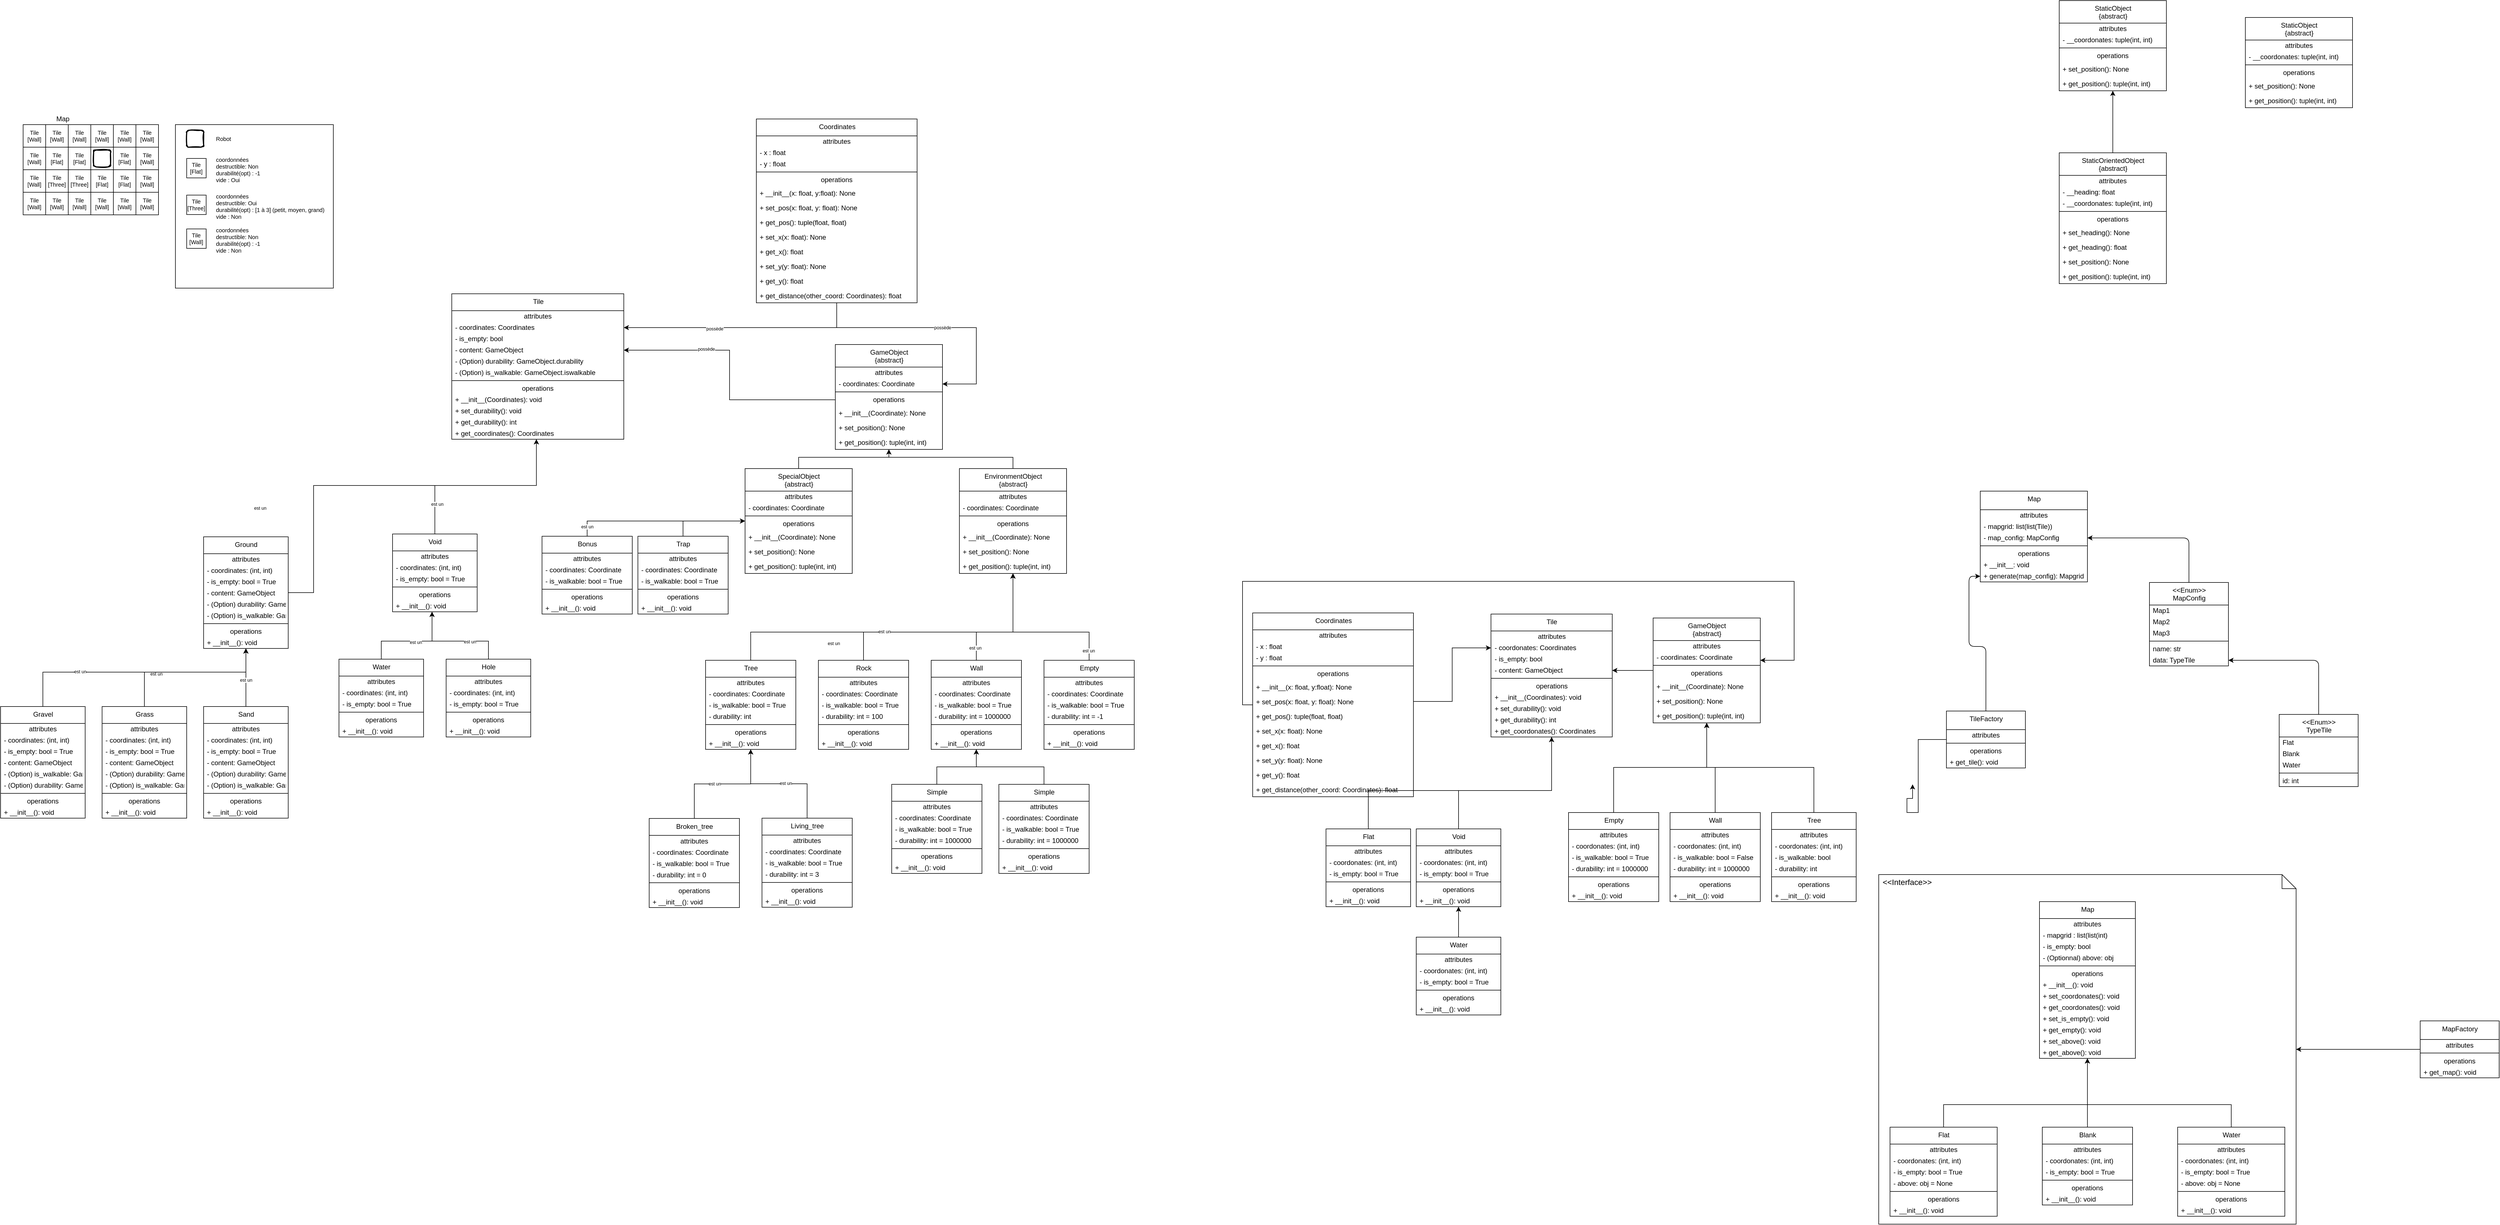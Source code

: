 <mxfile version="19.0.3" type="device"><diagram id="sLavPfRt0MTEaaQQO_hU" name="Page-1"><mxGraphModel dx="4826" dy="2632" grid="1" gridSize="10" guides="1" tooltips="1" connect="1" arrows="1" fold="1" page="0" pageScale="1" pageWidth="827" pageHeight="1169" math="0" shadow="0"><root><mxCell id="0"/><mxCell id="1" parent="0"/><mxCell id="M9u1eZBimOnVo2QFvhVM-3" value="StaticObject&lt;br&gt;{abstract}" style="swimlane;fontStyle=0;align=center;verticalAlign=top;childLayout=stackLayout;horizontal=1;startSize=40;horizontalStack=0;resizeParent=1;resizeParentMax=0;resizeLast=0;collapsible=0;marginBottom=0;html=1;" parent="1" vertex="1"><mxGeometry x="1560" y="-1190" width="190" height="160" as="geometry"/></mxCell><mxCell id="M9u1eZBimOnVo2QFvhVM-4" value="attributes" style="text;html=1;strokeColor=none;fillColor=none;align=center;verticalAlign=middle;spacingLeft=4;spacingRight=4;overflow=hidden;rotatable=0;points=[[0,0.5],[1,0.5]];portConstraint=eastwest;" parent="M9u1eZBimOnVo2QFvhVM-3" vertex="1"><mxGeometry y="40" width="190" height="20" as="geometry"/></mxCell><mxCell id="M9u1eZBimOnVo2QFvhVM-5" value="- __coordonates: tuple(int, int)" style="text;html=1;strokeColor=none;fillColor=none;align=left;verticalAlign=middle;spacingLeft=4;spacingRight=4;overflow=hidden;rotatable=0;points=[[0,0.5],[1,0.5]];portConstraint=eastwest;" parent="M9u1eZBimOnVo2QFvhVM-3" vertex="1"><mxGeometry y="60" width="190" height="20" as="geometry"/></mxCell><mxCell id="M9u1eZBimOnVo2QFvhVM-8" value="" style="line;strokeWidth=1;fillColor=none;align=left;verticalAlign=middle;spacingTop=-1;spacingLeft=3;spacingRight=3;rotatable=0;labelPosition=right;points=[];portConstraint=eastwest;" parent="M9u1eZBimOnVo2QFvhVM-3" vertex="1"><mxGeometry y="80" width="190" height="8" as="geometry"/></mxCell><mxCell id="M9u1eZBimOnVo2QFvhVM-9" value="operations" style="text;html=1;strokeColor=none;fillColor=none;align=center;verticalAlign=middle;spacingLeft=4;spacingRight=4;overflow=hidden;rotatable=0;points=[[0,0.5],[1,0.5]];portConstraint=eastwest;" parent="M9u1eZBimOnVo2QFvhVM-3" vertex="1"><mxGeometry y="88" width="190" height="20" as="geometry"/></mxCell><mxCell id="wmPX-FWVf3OI64_IyvZK-8" value="+ set_position(): None" style="text;strokeColor=none;fillColor=none;align=left;verticalAlign=top;spacingLeft=4;spacingRight=4;overflow=hidden;rotatable=0;points=[[0,0.5],[1,0.5]];portConstraint=eastwest;" parent="M9u1eZBimOnVo2QFvhVM-3" vertex="1"><mxGeometry y="108" width="190" height="26" as="geometry"/></mxCell><mxCell id="M9u1eZBimOnVo2QFvhVM-27" value="+ get_position(): tuple(int, int)" style="text;strokeColor=none;fillColor=none;align=left;verticalAlign=top;spacingLeft=4;spacingRight=4;overflow=hidden;rotatable=0;points=[[0,0.5],[1,0.5]];portConstraint=eastwest;" parent="M9u1eZBimOnVo2QFvhVM-3" vertex="1"><mxGeometry y="134" width="190" height="26" as="geometry"/></mxCell><mxCell id="M9u1eZBimOnVo2QFvhVM-35" style="edgeStyle=orthogonalEdgeStyle;rounded=0;orthogonalLoop=1;jettySize=auto;html=1;" parent="1" source="M9u1eZBimOnVo2QFvhVM-28" target="M9u1eZBimOnVo2QFvhVM-3" edge="1"><mxGeometry relative="1" as="geometry"/></mxCell><mxCell id="M9u1eZBimOnVo2QFvhVM-28" value="StaticOrientedObject&lt;br&gt;{abstract}" style="swimlane;fontStyle=0;align=center;verticalAlign=top;childLayout=stackLayout;horizontal=1;startSize=40;horizontalStack=0;resizeParent=1;resizeParentMax=0;resizeLast=0;collapsible=0;marginBottom=0;html=1;" parent="1" vertex="1"><mxGeometry x="1560" y="-920" width="190" height="232" as="geometry"/></mxCell><mxCell id="M9u1eZBimOnVo2QFvhVM-29" value="attributes" style="text;html=1;strokeColor=none;fillColor=none;align=center;verticalAlign=middle;spacingLeft=4;spacingRight=4;overflow=hidden;rotatable=0;points=[[0,0.5],[1,0.5]];portConstraint=eastwest;" parent="M9u1eZBimOnVo2QFvhVM-28" vertex="1"><mxGeometry y="40" width="190" height="20" as="geometry"/></mxCell><mxCell id="M9u1eZBimOnVo2QFvhVM-30" value="- __heading: float" style="text;html=1;strokeColor=none;fillColor=none;align=left;verticalAlign=middle;spacingLeft=4;spacingRight=4;overflow=hidden;rotatable=0;points=[[0,0.5],[1,0.5]];portConstraint=eastwest;" parent="M9u1eZBimOnVo2QFvhVM-28" vertex="1"><mxGeometry y="60" width="190" height="20" as="geometry"/></mxCell><mxCell id="M9u1eZBimOnVo2QFvhVM-36" value="- __coordonates: tuple(int, int)" style="text;html=1;strokeColor=none;fillColor=none;align=left;verticalAlign=middle;spacingLeft=4;spacingRight=4;overflow=hidden;rotatable=0;points=[[0,0.5],[1,0.5]];portConstraint=eastwest;" parent="M9u1eZBimOnVo2QFvhVM-28" vertex="1"><mxGeometry y="80" width="190" height="20" as="geometry"/></mxCell><mxCell id="M9u1eZBimOnVo2QFvhVM-31" value="" style="line;strokeWidth=1;fillColor=none;align=left;verticalAlign=middle;spacingTop=-1;spacingLeft=3;spacingRight=3;rotatable=0;labelPosition=right;points=[];portConstraint=eastwest;" parent="M9u1eZBimOnVo2QFvhVM-28" vertex="1"><mxGeometry y="100" width="190" height="8" as="geometry"/></mxCell><mxCell id="M9u1eZBimOnVo2QFvhVM-32" value="operations" style="text;html=1;strokeColor=none;fillColor=none;align=center;verticalAlign=middle;spacingLeft=4;spacingRight=4;overflow=hidden;rotatable=0;points=[[0,0.5],[1,0.5]];portConstraint=eastwest;" parent="M9u1eZBimOnVo2QFvhVM-28" vertex="1"><mxGeometry y="108" width="190" height="20" as="geometry"/></mxCell><mxCell id="M9u1eZBimOnVo2QFvhVM-33" value="+ set_heading(): None" style="text;strokeColor=none;fillColor=none;align=left;verticalAlign=top;spacingLeft=4;spacingRight=4;overflow=hidden;rotatable=0;points=[[0,0.5],[1,0.5]];portConstraint=eastwest;" parent="M9u1eZBimOnVo2QFvhVM-28" vertex="1"><mxGeometry y="128" width="190" height="26" as="geometry"/></mxCell><mxCell id="M9u1eZBimOnVo2QFvhVM-34" value="+ get_heading(): float" style="text;strokeColor=none;fillColor=none;align=left;verticalAlign=top;spacingLeft=4;spacingRight=4;overflow=hidden;rotatable=0;points=[[0,0.5],[1,0.5]];portConstraint=eastwest;" parent="M9u1eZBimOnVo2QFvhVM-28" vertex="1"><mxGeometry y="154" width="190" height="26" as="geometry"/></mxCell><mxCell id="M9u1eZBimOnVo2QFvhVM-37" value="+ set_position(): None" style="text;strokeColor=none;fillColor=none;align=left;verticalAlign=top;spacingLeft=4;spacingRight=4;overflow=hidden;rotatable=0;points=[[0,0.5],[1,0.5]];portConstraint=eastwest;" parent="M9u1eZBimOnVo2QFvhVM-28" vertex="1"><mxGeometry y="180" width="190" height="26" as="geometry"/></mxCell><mxCell id="M9u1eZBimOnVo2QFvhVM-38" value="+ get_position(): tuple(int, int)" style="text;strokeColor=none;fillColor=none;align=left;verticalAlign=top;spacingLeft=4;spacingRight=4;overflow=hidden;rotatable=0;points=[[0,0.5],[1,0.5]];portConstraint=eastwest;" parent="M9u1eZBimOnVo2QFvhVM-28" vertex="1"><mxGeometry y="206" width="190" height="26" as="geometry"/></mxCell><mxCell id="M9u1eZBimOnVo2QFvhVM-39" value="StaticObject&lt;br&gt;{abstract}" style="swimlane;fontStyle=0;align=center;verticalAlign=top;childLayout=stackLayout;horizontal=1;startSize=40;horizontalStack=0;resizeParent=1;resizeParentMax=0;resizeLast=0;collapsible=0;marginBottom=0;html=1;" parent="1" vertex="1"><mxGeometry x="1890" y="-1160" width="190" height="160" as="geometry"/></mxCell><mxCell id="M9u1eZBimOnVo2QFvhVM-40" value="attributes" style="text;html=1;strokeColor=none;fillColor=none;align=center;verticalAlign=middle;spacingLeft=4;spacingRight=4;overflow=hidden;rotatable=0;points=[[0,0.5],[1,0.5]];portConstraint=eastwest;" parent="M9u1eZBimOnVo2QFvhVM-39" vertex="1"><mxGeometry y="40" width="190" height="20" as="geometry"/></mxCell><mxCell id="M9u1eZBimOnVo2QFvhVM-41" value="- __coordonates: tuple(int, int)" style="text;html=1;strokeColor=none;fillColor=none;align=left;verticalAlign=middle;spacingLeft=4;spacingRight=4;overflow=hidden;rotatable=0;points=[[0,0.5],[1,0.5]];portConstraint=eastwest;" parent="M9u1eZBimOnVo2QFvhVM-39" vertex="1"><mxGeometry y="60" width="190" height="20" as="geometry"/></mxCell><mxCell id="M9u1eZBimOnVo2QFvhVM-42" value="" style="line;strokeWidth=1;fillColor=none;align=left;verticalAlign=middle;spacingTop=-1;spacingLeft=3;spacingRight=3;rotatable=0;labelPosition=right;points=[];portConstraint=eastwest;" parent="M9u1eZBimOnVo2QFvhVM-39" vertex="1"><mxGeometry y="80" width="190" height="8" as="geometry"/></mxCell><mxCell id="M9u1eZBimOnVo2QFvhVM-43" value="operations" style="text;html=1;strokeColor=none;fillColor=none;align=center;verticalAlign=middle;spacingLeft=4;spacingRight=4;overflow=hidden;rotatable=0;points=[[0,0.5],[1,0.5]];portConstraint=eastwest;" parent="M9u1eZBimOnVo2QFvhVM-39" vertex="1"><mxGeometry y="88" width="190" height="20" as="geometry"/></mxCell><mxCell id="M9u1eZBimOnVo2QFvhVM-44" value="+ set_position(): None" style="text;strokeColor=none;fillColor=none;align=left;verticalAlign=top;spacingLeft=4;spacingRight=4;overflow=hidden;rotatable=0;points=[[0,0.5],[1,0.5]];portConstraint=eastwest;" parent="M9u1eZBimOnVo2QFvhVM-39" vertex="1"><mxGeometry y="108" width="190" height="26" as="geometry"/></mxCell><mxCell id="M9u1eZBimOnVo2QFvhVM-45" value="+ get_position(): tuple(int, int)" style="text;strokeColor=none;fillColor=none;align=left;verticalAlign=top;spacingLeft=4;spacingRight=4;overflow=hidden;rotatable=0;points=[[0,0.5],[1,0.5]];portConstraint=eastwest;" parent="M9u1eZBimOnVo2QFvhVM-39" vertex="1"><mxGeometry y="134" width="190" height="26" as="geometry"/></mxCell><mxCell id="M9u1eZBimOnVo2QFvhVM-46" value="Map" style="swimlane;fontStyle=0;align=center;verticalAlign=top;childLayout=stackLayout;horizontal=1;startSize=33;horizontalStack=0;resizeParent=1;resizeParentMax=0;resizeLast=0;collapsible=0;marginBottom=0;html=1;" parent="1" vertex="1"><mxGeometry x="1420" y="-320" width="190" height="161" as="geometry"/></mxCell><mxCell id="M9u1eZBimOnVo2QFvhVM-47" value="attributes" style="text;html=1;strokeColor=none;fillColor=none;align=center;verticalAlign=middle;spacingLeft=4;spacingRight=4;overflow=hidden;rotatable=0;points=[[0,0.5],[1,0.5]];portConstraint=eastwest;" parent="M9u1eZBimOnVo2QFvhVM-46" vertex="1"><mxGeometry y="33" width="190" height="20" as="geometry"/></mxCell><mxCell id="M9u1eZBimOnVo2QFvhVM-373" value="- mapgrid: list(list(Tile))" style="text;html=1;strokeColor=none;fillColor=none;align=left;verticalAlign=middle;spacingLeft=4;spacingRight=4;overflow=hidden;rotatable=0;points=[[0,0.5],[1,0.5]];portConstraint=eastwest;" parent="M9u1eZBimOnVo2QFvhVM-46" vertex="1"><mxGeometry y="53" width="190" height="20" as="geometry"/></mxCell><mxCell id="M9u1eZBimOnVo2QFvhVM-374" value="- map_config: MapConfig" style="text;html=1;strokeColor=none;fillColor=none;align=left;verticalAlign=middle;spacingLeft=4;spacingRight=4;overflow=hidden;rotatable=0;points=[[0,0.5],[1,0.5]];portConstraint=eastwest;" parent="M9u1eZBimOnVo2QFvhVM-46" vertex="1"><mxGeometry y="73" width="190" height="20" as="geometry"/></mxCell><mxCell id="M9u1eZBimOnVo2QFvhVM-51" value="" style="line;strokeWidth=1;fillColor=none;align=left;verticalAlign=middle;spacingTop=-1;spacingLeft=3;spacingRight=3;rotatable=0;labelPosition=right;points=[];portConstraint=eastwest;" parent="M9u1eZBimOnVo2QFvhVM-46" vertex="1"><mxGeometry y="93" width="190" height="8" as="geometry"/></mxCell><mxCell id="M9u1eZBimOnVo2QFvhVM-52" value="operations" style="text;html=1;strokeColor=none;fillColor=none;align=center;verticalAlign=middle;spacingLeft=4;spacingRight=4;overflow=hidden;rotatable=0;points=[[0,0.5],[1,0.5]];portConstraint=eastwest;" parent="M9u1eZBimOnVo2QFvhVM-46" vertex="1"><mxGeometry y="101" width="190" height="20" as="geometry"/></mxCell><mxCell id="M9u1eZBimOnVo2QFvhVM-372" value="+ __init__: void" style="text;html=1;strokeColor=none;fillColor=none;align=left;verticalAlign=middle;spacingLeft=4;spacingRight=4;overflow=hidden;rotatable=0;points=[[0,0.5],[1,0.5]];portConstraint=eastwest;" parent="M9u1eZBimOnVo2QFvhVM-46" vertex="1"><mxGeometry y="121" width="190" height="20" as="geometry"/></mxCell><mxCell id="M9u1eZBimOnVo2QFvhVM-371" value="+ generate(map_config): Mapgrid" style="text;html=1;strokeColor=none;fillColor=none;align=left;verticalAlign=middle;spacingLeft=4;spacingRight=4;overflow=hidden;rotatable=0;points=[[0,0.5],[1,0.5]];portConstraint=eastwest;" parent="M9u1eZBimOnVo2QFvhVM-46" vertex="1"><mxGeometry y="141" width="190" height="20" as="geometry"/></mxCell><mxCell id="M9u1eZBimOnVo2QFvhVM-369" style="edgeStyle=orthogonalEdgeStyle;rounded=0;orthogonalLoop=1;jettySize=auto;html=1;fontSize=14;" parent="1" source="M9u1eZBimOnVo2QFvhVM-59" edge="1"><mxGeometry relative="1" as="geometry"><mxPoint x="1300" y="200" as="targetPoint"/><Array as="points"><mxPoint x="1310" y="121"/><mxPoint x="1310" y="250"/><mxPoint x="1290" y="250"/><mxPoint x="1290" y="225"/></Array></mxGeometry></mxCell><mxCell id="M9u1eZBimOnVo2QFvhVM-404" style="edgeStyle=orthogonalEdgeStyle;curved=0;rounded=1;sketch=0;orthogonalLoop=1;jettySize=auto;html=1;" parent="1" source="M9u1eZBimOnVo2QFvhVM-59" target="M9u1eZBimOnVo2QFvhVM-371" edge="1"><mxGeometry relative="1" as="geometry"/></mxCell><mxCell id="M9u1eZBimOnVo2QFvhVM-59" value="TileFactory" style="swimlane;fontStyle=0;align=center;verticalAlign=top;childLayout=stackLayout;horizontal=1;startSize=33;horizontalStack=0;resizeParent=1;resizeParentMax=0;resizeLast=0;collapsible=0;marginBottom=0;html=1;" parent="1" vertex="1"><mxGeometry x="1360" y="70" width="140" height="101" as="geometry"/></mxCell><mxCell id="M9u1eZBimOnVo2QFvhVM-60" value="attributes" style="text;html=1;strokeColor=none;fillColor=none;align=center;verticalAlign=middle;spacingLeft=4;spacingRight=4;overflow=hidden;rotatable=0;points=[[0,0.5],[1,0.5]];portConstraint=eastwest;" parent="M9u1eZBimOnVo2QFvhVM-59" vertex="1"><mxGeometry y="33" width="140" height="20" as="geometry"/></mxCell><mxCell id="M9u1eZBimOnVo2QFvhVM-61" value="" style="line;strokeWidth=1;fillColor=none;align=left;verticalAlign=middle;spacingTop=-1;spacingLeft=3;spacingRight=3;rotatable=0;labelPosition=right;points=[];portConstraint=eastwest;" parent="M9u1eZBimOnVo2QFvhVM-59" vertex="1"><mxGeometry y="53" width="140" height="8" as="geometry"/></mxCell><mxCell id="M9u1eZBimOnVo2QFvhVM-62" value="operations" style="text;html=1;strokeColor=none;fillColor=none;align=center;verticalAlign=middle;spacingLeft=4;spacingRight=4;overflow=hidden;rotatable=0;points=[[0,0.5],[1,0.5]];portConstraint=eastwest;" parent="M9u1eZBimOnVo2QFvhVM-59" vertex="1"><mxGeometry y="61" width="140" height="20" as="geometry"/></mxCell><mxCell id="M9u1eZBimOnVo2QFvhVM-63" value="+ get_tile(): void" style="text;html=1;strokeColor=none;fillColor=none;align=left;verticalAlign=middle;spacingLeft=4;spacingRight=4;overflow=hidden;rotatable=0;points=[[0,0.5],[1,0.5]];portConstraint=eastwest;" parent="M9u1eZBimOnVo2QFvhVM-59" vertex="1"><mxGeometry y="81" width="140" height="20" as="geometry"/></mxCell><mxCell id="M9u1eZBimOnVo2QFvhVM-257" value="" style="group" parent="1" vertex="1" connectable="0"><mxGeometry x="-2050" y="-990" width="550" height="310" as="geometry"/></mxCell><mxCell id="M9u1eZBimOnVo2QFvhVM-252" value="" style="rounded=0;whiteSpace=wrap;html=1;fontSize=10;container=1;" parent="M9u1eZBimOnVo2QFvhVM-257" vertex="1"><mxGeometry x="270" y="20" width="280" height="290" as="geometry"/></mxCell><mxCell id="M9u1eZBimOnVo2QFvhVM-256" value="" style="group" parent="M9u1eZBimOnVo2QFvhVM-252" vertex="1" connectable="0"><mxGeometry x="20" y="10.0" width="90" height="30.0" as="geometry"/></mxCell><mxCell id="M9u1eZBimOnVo2QFvhVM-241" value="" style="rounded=1;whiteSpace=wrap;html=1;strokeWidth=2;fillWeight=4;hachureGap=8;hachureAngle=45;sketch=1;fontSize=10;" parent="M9u1eZBimOnVo2QFvhVM-256" vertex="1"><mxGeometry width="30" height="30.0" as="geometry"/></mxCell><mxCell id="M9u1eZBimOnVo2QFvhVM-242" value="Robot" style="text;html=1;align=left;verticalAlign=middle;resizable=0;points=[];autosize=1;strokeColor=none;fillColor=none;fontSize=10;" parent="M9u1eZBimOnVo2QFvhVM-256" vertex="1"><mxGeometry x="50" y="5.0" width="40" height="20" as="geometry"/></mxCell><mxCell id="M9u1eZBimOnVo2QFvhVM-255" value="" style="group" parent="M9u1eZBimOnVo2QFvhVM-252" vertex="1" connectable="0"><mxGeometry x="20" y="55.0" width="140" height="50.0" as="geometry"/></mxCell><mxCell id="M9u1eZBimOnVo2QFvhVM-243" value="Tile&lt;br style=&quot;font-size: 10px;&quot;&gt;[Flat]" style="whiteSpace=wrap;html=1;aspect=fixed;fontSize=10;" parent="M9u1eZBimOnVo2QFvhVM-255" vertex="1"><mxGeometry y="5.0" width="34.483" height="34.483" as="geometry"/></mxCell><mxCell id="M9u1eZBimOnVo2QFvhVM-251" value="coordonnées&lt;br&gt;destructible: Non&lt;br&gt;durabilité(opt) : -1&lt;br&gt;vide : Oui" style="text;html=1;align=left;verticalAlign=middle;resizable=0;points=[];autosize=1;strokeColor=none;fillColor=none;fontSize=10;" parent="M9u1eZBimOnVo2QFvhVM-255" vertex="1"><mxGeometry x="50" width="90" height="50" as="geometry"/></mxCell><mxCell id="M9u1eZBimOnVo2QFvhVM-254" value="" style="group" parent="M9u1eZBimOnVo2QFvhVM-252" vertex="1" connectable="0"><mxGeometry x="20" y="120.0" width="260" height="50.0" as="geometry"/></mxCell><mxCell id="M9u1eZBimOnVo2QFvhVM-244" value="Tile&lt;br style=&quot;font-size: 10px;&quot;&gt;[Three]" style="whiteSpace=wrap;html=1;aspect=fixed;fontSize=10;" parent="M9u1eZBimOnVo2QFvhVM-254" vertex="1"><mxGeometry y="5.0" width="34.483" height="34.483" as="geometry"/></mxCell><mxCell id="M9u1eZBimOnVo2QFvhVM-250" value="coordonnées&lt;br&gt;destructible: Oui&lt;br&gt;durabilité(opt) : [1 à 3] (petit, moyen, grand)&lt;br&gt;vide : Non" style="text;html=1;align=left;verticalAlign=middle;resizable=0;points=[];autosize=1;strokeColor=none;fillColor=none;fontSize=10;" parent="M9u1eZBimOnVo2QFvhVM-254" vertex="1"><mxGeometry x="50" width="210" height="50" as="geometry"/></mxCell><mxCell id="M9u1eZBimOnVo2QFvhVM-253" value="" style="group" parent="M9u1eZBimOnVo2QFvhVM-252" vertex="1" connectable="0"><mxGeometry x="20" y="180.0" width="140" height="50.0" as="geometry"/></mxCell><mxCell id="M9u1eZBimOnVo2QFvhVM-245" value="Tile&lt;br style=&quot;font-size: 10px;&quot;&gt;[Wall]" style="whiteSpace=wrap;html=1;aspect=fixed;fontSize=10;" parent="M9u1eZBimOnVo2QFvhVM-253" vertex="1"><mxGeometry y="5.0" width="34.483" height="34.483" as="geometry"/></mxCell><mxCell id="M9u1eZBimOnVo2QFvhVM-246" value="coordonnées&lt;br&gt;destructible: Non&lt;br&gt;durabilité(opt) : -1&lt;br&gt;vide : Non" style="text;html=1;align=left;verticalAlign=middle;resizable=0;points=[];autosize=1;strokeColor=none;fillColor=none;fontSize=10;" parent="M9u1eZBimOnVo2QFvhVM-253" vertex="1"><mxGeometry x="50" width="90" height="50" as="geometry"/></mxCell><mxCell id="M9u1eZBimOnVo2QFvhVM-120" value="Map" style="text;html=1;align=center;verticalAlign=middle;resizable=0;points=[];autosize=1;strokeColor=none;fillColor=none;" parent="M9u1eZBimOnVo2QFvhVM-257" vertex="1"><mxGeometry x="50" width="40" height="20" as="geometry"/></mxCell><mxCell id="M9u1eZBimOnVo2QFvhVM-239" value="" style="group" parent="M9u1eZBimOnVo2QFvhVM-257" vertex="1" connectable="0"><mxGeometry y="20" width="240" height="160" as="geometry"/></mxCell><mxCell id="M9u1eZBimOnVo2QFvhVM-95" value="Tile&lt;br style=&quot;font-size: 10px;&quot;&gt;[Flat]" style="whiteSpace=wrap;html=1;aspect=fixed;fontSize=10;" parent="M9u1eZBimOnVo2QFvhVM-239" vertex="1"><mxGeometry x="40" y="40" width="40" height="40" as="geometry"/></mxCell><mxCell id="M9u1eZBimOnVo2QFvhVM-214" value="Tile&lt;br style=&quot;font-size: 10px;&quot;&gt;[Wall]" style="whiteSpace=wrap;html=1;aspect=fixed;fontSize=10;" parent="M9u1eZBimOnVo2QFvhVM-239" vertex="1"><mxGeometry y="40" width="40" height="40" as="geometry"/></mxCell><mxCell id="M9u1eZBimOnVo2QFvhVM-215" value="Tile&lt;br style=&quot;font-size: 10px;&quot;&gt;[Three]" style="whiteSpace=wrap;html=1;aspect=fixed;fontSize=10;" parent="M9u1eZBimOnVo2QFvhVM-239" vertex="1"><mxGeometry x="80" y="80" width="40" height="40" as="geometry"/></mxCell><mxCell id="M9u1eZBimOnVo2QFvhVM-217" value="Tile&lt;br style=&quot;font-size: 10px;&quot;&gt;[Flat]" style="whiteSpace=wrap;html=1;aspect=fixed;fontSize=10;" parent="M9u1eZBimOnVo2QFvhVM-239" vertex="1"><mxGeometry x="80" y="40" width="40" height="40" as="geometry"/></mxCell><mxCell id="M9u1eZBimOnVo2QFvhVM-218" value="Tile&lt;br style=&quot;font-size: 10px;&quot;&gt;[Flat]" style="whiteSpace=wrap;html=1;aspect=fixed;fontSize=10;" parent="M9u1eZBimOnVo2QFvhVM-239" vertex="1"><mxGeometry x="120" y="40" width="40" height="40" as="geometry"/></mxCell><mxCell id="M9u1eZBimOnVo2QFvhVM-219" value="Tile&lt;br style=&quot;font-size: 10px;&quot;&gt;[Flat]" style="whiteSpace=wrap;html=1;aspect=fixed;fontSize=10;" parent="M9u1eZBimOnVo2QFvhVM-239" vertex="1"><mxGeometry x="160" y="40" width="40" height="40" as="geometry"/></mxCell><mxCell id="M9u1eZBimOnVo2QFvhVM-220" value="Tile&lt;br style=&quot;font-size: 10px;&quot;&gt;[Wall]" style="whiteSpace=wrap;html=1;aspect=fixed;fontSize=10;" parent="M9u1eZBimOnVo2QFvhVM-239" vertex="1"><mxGeometry x="200" y="40" width="40" height="40" as="geometry"/></mxCell><mxCell id="M9u1eZBimOnVo2QFvhVM-221" value="Tile&lt;br style=&quot;font-size: 10px;&quot;&gt;[Wall]" style="whiteSpace=wrap;html=1;aspect=fixed;fontSize=10;" parent="M9u1eZBimOnVo2QFvhVM-239" vertex="1"><mxGeometry width="40" height="40" as="geometry"/></mxCell><mxCell id="M9u1eZBimOnVo2QFvhVM-222" value="Tile&lt;br style=&quot;font-size: 10px;&quot;&gt;[Wall]" style="whiteSpace=wrap;html=1;aspect=fixed;fontSize=10;" parent="M9u1eZBimOnVo2QFvhVM-239" vertex="1"><mxGeometry x="40" width="40" height="40" as="geometry"/></mxCell><mxCell id="M9u1eZBimOnVo2QFvhVM-223" value="Tile&lt;br style=&quot;font-size: 10px;&quot;&gt;[Wall]" style="whiteSpace=wrap;html=1;aspect=fixed;fontSize=10;" parent="M9u1eZBimOnVo2QFvhVM-239" vertex="1"><mxGeometry x="80" width="40" height="40" as="geometry"/></mxCell><mxCell id="M9u1eZBimOnVo2QFvhVM-224" value="Tile&lt;br style=&quot;font-size: 10px;&quot;&gt;[Wall]" style="whiteSpace=wrap;html=1;aspect=fixed;fontSize=10;" parent="M9u1eZBimOnVo2QFvhVM-239" vertex="1"><mxGeometry x="120" width="40" height="40" as="geometry"/></mxCell><mxCell id="M9u1eZBimOnVo2QFvhVM-225" value="Tile&lt;br style=&quot;font-size: 10px;&quot;&gt;[Wall]" style="whiteSpace=wrap;html=1;aspect=fixed;fontSize=10;" parent="M9u1eZBimOnVo2QFvhVM-239" vertex="1"><mxGeometry x="160" width="40" height="40" as="geometry"/></mxCell><mxCell id="M9u1eZBimOnVo2QFvhVM-226" value="Tile&lt;br style=&quot;font-size: 10px;&quot;&gt;[Wall]" style="whiteSpace=wrap;html=1;aspect=fixed;fontSize=10;" parent="M9u1eZBimOnVo2QFvhVM-239" vertex="1"><mxGeometry x="200" width="40" height="40" as="geometry"/></mxCell><mxCell id="M9u1eZBimOnVo2QFvhVM-227" value="Tile&lt;br style=&quot;font-size: 10px;&quot;&gt;[Wall]" style="whiteSpace=wrap;html=1;aspect=fixed;fontSize=10;" parent="M9u1eZBimOnVo2QFvhVM-239" vertex="1"><mxGeometry x="200" y="80" width="40" height="40" as="geometry"/></mxCell><mxCell id="M9u1eZBimOnVo2QFvhVM-228" value="Tile&lt;br style=&quot;font-size: 10px;&quot;&gt;[Wall]" style="whiteSpace=wrap;html=1;aspect=fixed;fontSize=10;" parent="M9u1eZBimOnVo2QFvhVM-239" vertex="1"><mxGeometry x="200" y="120" width="40" height="40" as="geometry"/></mxCell><mxCell id="M9u1eZBimOnVo2QFvhVM-229" value="Tile&lt;br style=&quot;font-size: 10px;&quot;&gt;[Wall]" style="whiteSpace=wrap;html=1;aspect=fixed;fontSize=10;" parent="M9u1eZBimOnVo2QFvhVM-239" vertex="1"><mxGeometry x="160" y="120" width="40" height="40" as="geometry"/></mxCell><mxCell id="M9u1eZBimOnVo2QFvhVM-230" value="Tile&lt;br style=&quot;font-size: 10px;&quot;&gt;[Wall]" style="whiteSpace=wrap;html=1;aspect=fixed;fontSize=10;" parent="M9u1eZBimOnVo2QFvhVM-239" vertex="1"><mxGeometry x="120" y="120" width="40" height="40" as="geometry"/></mxCell><mxCell id="M9u1eZBimOnVo2QFvhVM-231" value="Tile&lt;br style=&quot;font-size: 10px;&quot;&gt;[Wall]" style="whiteSpace=wrap;html=1;aspect=fixed;fontSize=10;" parent="M9u1eZBimOnVo2QFvhVM-239" vertex="1"><mxGeometry x="80" y="120" width="40" height="40" as="geometry"/></mxCell><mxCell id="M9u1eZBimOnVo2QFvhVM-232" value="Tile&lt;br style=&quot;font-size: 10px;&quot;&gt;[Wall]" style="whiteSpace=wrap;html=1;aspect=fixed;fontSize=10;" parent="M9u1eZBimOnVo2QFvhVM-239" vertex="1"><mxGeometry x="40" y="120" width="40" height="40" as="geometry"/></mxCell><mxCell id="M9u1eZBimOnVo2QFvhVM-233" value="Tile&lt;br style=&quot;font-size: 10px;&quot;&gt;[Wall]" style="whiteSpace=wrap;html=1;aspect=fixed;fontSize=10;" parent="M9u1eZBimOnVo2QFvhVM-239" vertex="1"><mxGeometry y="120" width="40" height="40" as="geometry"/></mxCell><mxCell id="M9u1eZBimOnVo2QFvhVM-234" value="Tile&lt;br style=&quot;font-size: 10px;&quot;&gt;[Three]" style="whiteSpace=wrap;html=1;aspect=fixed;fontSize=10;" parent="M9u1eZBimOnVo2QFvhVM-239" vertex="1"><mxGeometry x="40" y="80" width="40" height="40" as="geometry"/></mxCell><mxCell id="M9u1eZBimOnVo2QFvhVM-235" value="Tile&lt;br style=&quot;font-size: 10px;&quot;&gt;[Wall]" style="whiteSpace=wrap;html=1;aspect=fixed;fontSize=10;" parent="M9u1eZBimOnVo2QFvhVM-239" vertex="1"><mxGeometry y="80" width="40" height="40" as="geometry"/></mxCell><mxCell id="M9u1eZBimOnVo2QFvhVM-236" value="Tile&lt;br style=&quot;font-size: 10px;&quot;&gt;[Flat]" style="whiteSpace=wrap;html=1;aspect=fixed;fontSize=10;" parent="M9u1eZBimOnVo2QFvhVM-239" vertex="1"><mxGeometry x="120" y="80" width="40" height="40" as="geometry"/></mxCell><mxCell id="M9u1eZBimOnVo2QFvhVM-237" value="Tile&lt;br style=&quot;font-size: 10px;&quot;&gt;[Flat]" style="whiteSpace=wrap;html=1;aspect=fixed;fontSize=10;" parent="M9u1eZBimOnVo2QFvhVM-239" vertex="1"><mxGeometry x="160" y="80" width="40" height="40" as="geometry"/></mxCell><mxCell id="M9u1eZBimOnVo2QFvhVM-240" value="" style="rounded=1;whiteSpace=wrap;html=1;strokeWidth=2;fillWeight=4;hachureGap=8;hachureAngle=45;sketch=1;fontSize=10;" parent="M9u1eZBimOnVo2QFvhVM-239" vertex="1"><mxGeometry x="125" y="45" width="30" height="30" as="geometry"/></mxCell><mxCell id="M9u1eZBimOnVo2QFvhVM-403" style="edgeStyle=orthogonalEdgeStyle;curved=0;rounded=1;sketch=0;orthogonalLoop=1;jettySize=auto;html=1;" parent="1" source="M9u1eZBimOnVo2QFvhVM-381" target="M9u1eZBimOnVo2QFvhVM-374" edge="1"><mxGeometry relative="1" as="geometry"/></mxCell><mxCell id="M9u1eZBimOnVo2QFvhVM-381" value="&amp;lt;&amp;lt;Enum&amp;gt;&amp;gt;&lt;br&gt;MapConfig" style="swimlane;fontStyle=0;align=center;verticalAlign=top;childLayout=stackLayout;horizontal=1;startSize=40;horizontalStack=0;resizeParent=1;resizeParentMax=0;resizeLast=0;collapsible=0;marginBottom=0;html=1;" parent="1" vertex="1"><mxGeometry x="1720" y="-158" width="140" height="148" as="geometry"/></mxCell><mxCell id="M9u1eZBimOnVo2QFvhVM-370" value="Map1" style="text;html=1;strokeColor=none;fillColor=none;align=left;verticalAlign=middle;spacingLeft=4;spacingRight=4;overflow=hidden;rotatable=0;points=[[0,0.5],[1,0.5]];portConstraint=eastwest;" parent="M9u1eZBimOnVo2QFvhVM-381" vertex="1"><mxGeometry y="40" width="140" height="20" as="geometry"/></mxCell><mxCell id="M9u1eZBimOnVo2QFvhVM-391" value="Map2" style="text;html=1;strokeColor=none;fillColor=none;align=left;verticalAlign=middle;spacingLeft=4;spacingRight=4;overflow=hidden;rotatable=0;points=[[0,0.5],[1,0.5]];portConstraint=eastwest;" parent="M9u1eZBimOnVo2QFvhVM-381" vertex="1"><mxGeometry y="60" width="140" height="20" as="geometry"/></mxCell><mxCell id="M9u1eZBimOnVo2QFvhVM-392" value="Map3" style="text;html=1;strokeColor=none;fillColor=none;align=left;verticalAlign=middle;spacingLeft=4;spacingRight=4;overflow=hidden;rotatable=0;points=[[0,0.5],[1,0.5]];portConstraint=eastwest;" parent="M9u1eZBimOnVo2QFvhVM-381" vertex="1"><mxGeometry y="80" width="140" height="20" as="geometry"/></mxCell><mxCell id="M9u1eZBimOnVo2QFvhVM-383" value="" style="line;strokeWidth=1;fillColor=none;align=left;verticalAlign=middle;spacingTop=-1;spacingLeft=3;spacingRight=3;rotatable=0;labelPosition=right;points=[];portConstraint=eastwest;" parent="M9u1eZBimOnVo2QFvhVM-381" vertex="1"><mxGeometry y="100" width="140" height="8" as="geometry"/></mxCell><mxCell id="M9u1eZBimOnVo2QFvhVM-390" value="name: str" style="text;html=1;strokeColor=none;fillColor=none;align=left;verticalAlign=middle;spacingLeft=4;spacingRight=4;overflow=hidden;rotatable=0;points=[[0,0.5],[1,0.5]];portConstraint=eastwest;" parent="M9u1eZBimOnVo2QFvhVM-381" vertex="1"><mxGeometry y="108" width="140" height="20" as="geometry"/></mxCell><mxCell id="M9u1eZBimOnVo2QFvhVM-393" value="data: TypeTile" style="text;html=1;strokeColor=none;fillColor=none;align=left;verticalAlign=middle;spacingLeft=4;spacingRight=4;overflow=hidden;rotatable=0;points=[[0,0.5],[1,0.5]];portConstraint=eastwest;" parent="M9u1eZBimOnVo2QFvhVM-381" vertex="1"><mxGeometry y="128" width="140" height="20" as="geometry"/></mxCell><mxCell id="M9u1eZBimOnVo2QFvhVM-402" style="edgeStyle=orthogonalEdgeStyle;curved=0;rounded=1;sketch=0;orthogonalLoop=1;jettySize=auto;html=1;" parent="1" source="M9u1eZBimOnVo2QFvhVM-394" target="M9u1eZBimOnVo2QFvhVM-393" edge="1"><mxGeometry relative="1" as="geometry"/></mxCell><mxCell id="M9u1eZBimOnVo2QFvhVM-394" value="&amp;lt;&amp;lt;Enum&amp;gt;&amp;gt;&lt;br&gt;TypeTile" style="swimlane;fontStyle=0;align=center;verticalAlign=top;childLayout=stackLayout;horizontal=1;startSize=40;horizontalStack=0;resizeParent=1;resizeParentMax=0;resizeLast=0;collapsible=0;marginBottom=0;html=1;" parent="1" vertex="1"><mxGeometry x="1950" y="76" width="140" height="128" as="geometry"/></mxCell><mxCell id="M9u1eZBimOnVo2QFvhVM-395" value="Flat" style="text;html=1;strokeColor=none;fillColor=none;align=left;verticalAlign=middle;spacingLeft=4;spacingRight=4;overflow=hidden;rotatable=0;points=[[0,0.5],[1,0.5]];portConstraint=eastwest;" parent="M9u1eZBimOnVo2QFvhVM-394" vertex="1"><mxGeometry y="40" width="140" height="20" as="geometry"/></mxCell><mxCell id="M9u1eZBimOnVo2QFvhVM-396" value="Blank" style="text;html=1;strokeColor=none;fillColor=none;align=left;verticalAlign=middle;spacingLeft=4;spacingRight=4;overflow=hidden;rotatable=0;points=[[0,0.5],[1,0.5]];portConstraint=eastwest;" parent="M9u1eZBimOnVo2QFvhVM-394" vertex="1"><mxGeometry y="60" width="140" height="20" as="geometry"/></mxCell><mxCell id="M9u1eZBimOnVo2QFvhVM-397" value="Water" style="text;html=1;strokeColor=none;fillColor=none;align=left;verticalAlign=middle;spacingLeft=4;spacingRight=4;overflow=hidden;rotatable=0;points=[[0,0.5],[1,0.5]];portConstraint=eastwest;" parent="M9u1eZBimOnVo2QFvhVM-394" vertex="1"><mxGeometry y="80" width="140" height="20" as="geometry"/></mxCell><mxCell id="M9u1eZBimOnVo2QFvhVM-398" value="" style="line;strokeWidth=1;fillColor=none;align=left;verticalAlign=middle;spacingTop=-1;spacingLeft=3;spacingRight=3;rotatable=0;labelPosition=right;points=[];portConstraint=eastwest;" parent="M9u1eZBimOnVo2QFvhVM-394" vertex="1"><mxGeometry y="100" width="140" height="8" as="geometry"/></mxCell><mxCell id="M9u1eZBimOnVo2QFvhVM-400" value="id: int" style="text;html=1;strokeColor=none;fillColor=none;align=left;verticalAlign=middle;spacingLeft=4;spacingRight=4;overflow=hidden;rotatable=0;points=[[0,0.5],[1,0.5]];portConstraint=eastwest;" parent="M9u1eZBimOnVo2QFvhVM-394" vertex="1"><mxGeometry y="108" width="140" height="20" as="geometry"/></mxCell><mxCell id="M9u1eZBimOnVo2QFvhVM-405" value="" style="shape=note2;boundedLbl=1;whiteSpace=wrap;html=1;size=25;verticalAlign=top;align=center;fontSize=10;" parent="1" vertex="1"><mxGeometry x="1240" y="360" width="740" height="620" as="geometry"/></mxCell><mxCell id="M9u1eZBimOnVo2QFvhVM-406" value="&lt;&lt;Interface&gt;&gt;" style="resizeWidth=1;part=1;strokeColor=none;fillColor=none;align=left;spacingLeft=5;fontSize=14;" parent="M9u1eZBimOnVo2QFvhVM-405" vertex="1"><mxGeometry width="740" height="25" relative="1" as="geometry"/></mxCell><mxCell id="M9u1eZBimOnVo2QFvhVM-407" value="" style="group" parent="M9u1eZBimOnVo2QFvhVM-405" vertex="1" connectable="0"><mxGeometry x="20" y="48" width="700" height="558" as="geometry"/></mxCell><mxCell id="M9u1eZBimOnVo2QFvhVM-408" value="Map" style="swimlane;fontStyle=0;align=center;verticalAlign=top;childLayout=stackLayout;horizontal=1;startSize=30;horizontalStack=0;resizeParent=1;resizeParentMax=0;resizeLast=0;collapsible=0;marginBottom=0;html=1;" parent="M9u1eZBimOnVo2QFvhVM-407" vertex="1"><mxGeometry x="265" width="170" height="278" as="geometry"/></mxCell><mxCell id="M9u1eZBimOnVo2QFvhVM-409" value="attributes" style="text;html=1;strokeColor=none;fillColor=none;align=center;verticalAlign=middle;spacingLeft=4;spacingRight=4;overflow=hidden;rotatable=0;points=[[0,0.5],[1,0.5]];portConstraint=eastwest;" parent="M9u1eZBimOnVo2QFvhVM-408" vertex="1"><mxGeometry y="30" width="170" height="20" as="geometry"/></mxCell><mxCell id="M9u1eZBimOnVo2QFvhVM-410" value="- mapgrid : list(list(int)" style="text;html=1;strokeColor=none;fillColor=none;align=left;verticalAlign=middle;spacingLeft=4;spacingRight=4;overflow=hidden;rotatable=0;points=[[0,0.5],[1,0.5]];portConstraint=eastwest;" parent="M9u1eZBimOnVo2QFvhVM-408" vertex="1"><mxGeometry y="50" width="170" height="20" as="geometry"/></mxCell><mxCell id="M9u1eZBimOnVo2QFvhVM-411" value="- is_empty: bool" style="text;html=1;strokeColor=none;fillColor=none;align=left;verticalAlign=middle;spacingLeft=4;spacingRight=4;overflow=hidden;rotatable=0;points=[[0,0.5],[1,0.5]];portConstraint=eastwest;" parent="M9u1eZBimOnVo2QFvhVM-408" vertex="1"><mxGeometry y="70" width="170" height="20" as="geometry"/></mxCell><mxCell id="M9u1eZBimOnVo2QFvhVM-412" value="- (Optionnal) above: obj" style="text;html=1;strokeColor=none;fillColor=none;align=left;verticalAlign=middle;spacingLeft=4;spacingRight=4;overflow=hidden;rotatable=0;points=[[0,0.5],[1,0.5]];portConstraint=eastwest;" parent="M9u1eZBimOnVo2QFvhVM-408" vertex="1"><mxGeometry y="90" width="170" height="20" as="geometry"/></mxCell><mxCell id="M9u1eZBimOnVo2QFvhVM-413" value="" style="line;strokeWidth=1;fillColor=none;align=left;verticalAlign=middle;spacingTop=-1;spacingLeft=3;spacingRight=3;rotatable=0;labelPosition=right;points=[];portConstraint=eastwest;" parent="M9u1eZBimOnVo2QFvhVM-408" vertex="1"><mxGeometry y="110" width="170" height="8" as="geometry"/></mxCell><mxCell id="M9u1eZBimOnVo2QFvhVM-414" value="operations" style="text;html=1;strokeColor=none;fillColor=none;align=center;verticalAlign=middle;spacingLeft=4;spacingRight=4;overflow=hidden;rotatable=0;points=[[0,0.5],[1,0.5]];portConstraint=eastwest;" parent="M9u1eZBimOnVo2QFvhVM-408" vertex="1"><mxGeometry y="118" width="170" height="20" as="geometry"/></mxCell><mxCell id="M9u1eZBimOnVo2QFvhVM-415" value="+ __init__(): void" style="text;html=1;strokeColor=none;fillColor=none;align=left;verticalAlign=middle;spacingLeft=4;spacingRight=4;overflow=hidden;rotatable=0;points=[[0,0.5],[1,0.5]];portConstraint=eastwest;" parent="M9u1eZBimOnVo2QFvhVM-408" vertex="1"><mxGeometry y="138" width="170" height="20" as="geometry"/></mxCell><mxCell id="M9u1eZBimOnVo2QFvhVM-416" value="+ set_coordonates(): void" style="text;html=1;strokeColor=none;fillColor=none;align=left;verticalAlign=middle;spacingLeft=4;spacingRight=4;overflow=hidden;rotatable=0;points=[[0,0.5],[1,0.5]];portConstraint=eastwest;" parent="M9u1eZBimOnVo2QFvhVM-408" vertex="1"><mxGeometry y="158" width="170" height="20" as="geometry"/></mxCell><mxCell id="M9u1eZBimOnVo2QFvhVM-417" value="+ get_coordonates(): void" style="text;html=1;strokeColor=none;fillColor=none;align=left;verticalAlign=middle;spacingLeft=4;spacingRight=4;overflow=hidden;rotatable=0;points=[[0,0.5],[1,0.5]];portConstraint=eastwest;" parent="M9u1eZBimOnVo2QFvhVM-408" vertex="1"><mxGeometry y="178" width="170" height="20" as="geometry"/></mxCell><mxCell id="M9u1eZBimOnVo2QFvhVM-418" value="+ set_is_empty(): void" style="text;html=1;strokeColor=none;fillColor=none;align=left;verticalAlign=middle;spacingLeft=4;spacingRight=4;overflow=hidden;rotatable=0;points=[[0,0.5],[1,0.5]];portConstraint=eastwest;" parent="M9u1eZBimOnVo2QFvhVM-408" vertex="1"><mxGeometry y="198" width="170" height="20" as="geometry"/></mxCell><mxCell id="M9u1eZBimOnVo2QFvhVM-419" value="+ get_empty(): void" style="text;html=1;strokeColor=none;fillColor=none;align=left;verticalAlign=middle;spacingLeft=4;spacingRight=4;overflow=hidden;rotatable=0;points=[[0,0.5],[1,0.5]];portConstraint=eastwest;" parent="M9u1eZBimOnVo2QFvhVM-408" vertex="1"><mxGeometry y="218" width="170" height="20" as="geometry"/></mxCell><mxCell id="M9u1eZBimOnVo2QFvhVM-420" value="+ set_above(): void" style="text;html=1;strokeColor=none;fillColor=none;align=left;verticalAlign=middle;spacingLeft=4;spacingRight=4;overflow=hidden;rotatable=0;points=[[0,0.5],[1,0.5]];portConstraint=eastwest;" parent="M9u1eZBimOnVo2QFvhVM-408" vertex="1"><mxGeometry y="238" width="170" height="20" as="geometry"/></mxCell><mxCell id="M9u1eZBimOnVo2QFvhVM-421" value="+ get_above(): void" style="text;html=1;strokeColor=none;fillColor=none;align=left;verticalAlign=middle;spacingLeft=4;spacingRight=4;overflow=hidden;rotatable=0;points=[[0,0.5],[1,0.5]];portConstraint=eastwest;" parent="M9u1eZBimOnVo2QFvhVM-408" vertex="1"><mxGeometry y="258" width="170" height="20" as="geometry"/></mxCell><mxCell id="M9u1eZBimOnVo2QFvhVM-422" style="edgeStyle=orthogonalEdgeStyle;rounded=0;orthogonalLoop=1;jettySize=auto;html=1;fontSize=10;" parent="M9u1eZBimOnVo2QFvhVM-407" source="M9u1eZBimOnVo2QFvhVM-423" target="M9u1eZBimOnVo2QFvhVM-408" edge="1"><mxGeometry relative="1" as="geometry"><Array as="points"><mxPoint x="95" y="360"/><mxPoint x="350" y="360"/></Array></mxGeometry></mxCell><mxCell id="M9u1eZBimOnVo2QFvhVM-423" value="Flat" style="swimlane;fontStyle=0;align=center;verticalAlign=top;childLayout=stackLayout;horizontal=1;startSize=30;horizontalStack=0;resizeParent=1;resizeParentMax=0;resizeLast=0;collapsible=0;marginBottom=0;html=1;" parent="M9u1eZBimOnVo2QFvhVM-407" vertex="1"><mxGeometry y="400" width="190" height="158" as="geometry"/></mxCell><mxCell id="M9u1eZBimOnVo2QFvhVM-424" value="attributes" style="text;html=1;strokeColor=none;fillColor=none;align=center;verticalAlign=middle;spacingLeft=4;spacingRight=4;overflow=hidden;rotatable=0;points=[[0,0.5],[1,0.5]];portConstraint=eastwest;" parent="M9u1eZBimOnVo2QFvhVM-423" vertex="1"><mxGeometry y="30" width="190" height="20" as="geometry"/></mxCell><mxCell id="M9u1eZBimOnVo2QFvhVM-425" value="- coordonates: (int, int)" style="text;html=1;strokeColor=none;fillColor=none;align=left;verticalAlign=middle;spacingLeft=4;spacingRight=4;overflow=hidden;rotatable=0;points=[[0,0.5],[1,0.5]];portConstraint=eastwest;" parent="M9u1eZBimOnVo2QFvhVM-423" vertex="1"><mxGeometry y="50" width="190" height="20" as="geometry"/></mxCell><mxCell id="M9u1eZBimOnVo2QFvhVM-426" value="- is_empty: bool = True" style="text;html=1;strokeColor=none;fillColor=none;align=left;verticalAlign=middle;spacingLeft=4;spacingRight=4;overflow=hidden;rotatable=0;points=[[0,0.5],[1,0.5]];portConstraint=eastwest;" parent="M9u1eZBimOnVo2QFvhVM-423" vertex="1"><mxGeometry y="70" width="190" height="20" as="geometry"/></mxCell><mxCell id="M9u1eZBimOnVo2QFvhVM-427" value="- above: obj = None" style="text;html=1;strokeColor=none;fillColor=none;align=left;verticalAlign=middle;spacingLeft=4;spacingRight=4;overflow=hidden;rotatable=0;points=[[0,0.5],[1,0.5]];portConstraint=eastwest;" parent="M9u1eZBimOnVo2QFvhVM-423" vertex="1"><mxGeometry y="90" width="190" height="20" as="geometry"/></mxCell><mxCell id="M9u1eZBimOnVo2QFvhVM-428" value="" style="line;strokeWidth=1;fillColor=none;align=left;verticalAlign=middle;spacingTop=-1;spacingLeft=3;spacingRight=3;rotatable=0;labelPosition=right;points=[];portConstraint=eastwest;" parent="M9u1eZBimOnVo2QFvhVM-423" vertex="1"><mxGeometry y="110" width="190" height="8" as="geometry"/></mxCell><mxCell id="M9u1eZBimOnVo2QFvhVM-429" value="operations" style="text;html=1;strokeColor=none;fillColor=none;align=center;verticalAlign=middle;spacingLeft=4;spacingRight=4;overflow=hidden;rotatable=0;points=[[0,0.5],[1,0.5]];portConstraint=eastwest;" parent="M9u1eZBimOnVo2QFvhVM-423" vertex="1"><mxGeometry y="118" width="190" height="20" as="geometry"/></mxCell><mxCell id="M9u1eZBimOnVo2QFvhVM-430" value="+ __init__(): void" style="text;html=1;strokeColor=none;fillColor=none;align=left;verticalAlign=middle;spacingLeft=4;spacingRight=4;overflow=hidden;rotatable=0;points=[[0,0.5],[1,0.5]];portConstraint=eastwest;" parent="M9u1eZBimOnVo2QFvhVM-423" vertex="1"><mxGeometry y="138" width="190" height="20" as="geometry"/></mxCell><mxCell id="M9u1eZBimOnVo2QFvhVM-431" style="edgeStyle=orthogonalEdgeStyle;rounded=0;orthogonalLoop=1;jettySize=auto;html=1;fontSize=10;" parent="M9u1eZBimOnVo2QFvhVM-407" source="M9u1eZBimOnVo2QFvhVM-432" target="M9u1eZBimOnVo2QFvhVM-408" edge="1"><mxGeometry relative="1" as="geometry"><Array as="points"><mxPoint x="605" y="360"/><mxPoint x="350" y="360"/></Array></mxGeometry></mxCell><mxCell id="M9u1eZBimOnVo2QFvhVM-432" value="Water" style="swimlane;fontStyle=0;align=center;verticalAlign=top;childLayout=stackLayout;horizontal=1;startSize=30;horizontalStack=0;resizeParent=1;resizeParentMax=0;resizeLast=0;collapsible=0;marginBottom=0;html=1;" parent="M9u1eZBimOnVo2QFvhVM-407" vertex="1"><mxGeometry x="510" y="400" width="190" height="158" as="geometry"/></mxCell><mxCell id="M9u1eZBimOnVo2QFvhVM-433" value="attributes" style="text;html=1;strokeColor=none;fillColor=none;align=center;verticalAlign=middle;spacingLeft=4;spacingRight=4;overflow=hidden;rotatable=0;points=[[0,0.5],[1,0.5]];portConstraint=eastwest;" parent="M9u1eZBimOnVo2QFvhVM-432" vertex="1"><mxGeometry y="30" width="190" height="20" as="geometry"/></mxCell><mxCell id="M9u1eZBimOnVo2QFvhVM-434" value="- coordonates: (int, int)" style="text;html=1;strokeColor=none;fillColor=none;align=left;verticalAlign=middle;spacingLeft=4;spacingRight=4;overflow=hidden;rotatable=0;points=[[0,0.5],[1,0.5]];portConstraint=eastwest;" parent="M9u1eZBimOnVo2QFvhVM-432" vertex="1"><mxGeometry y="50" width="190" height="20" as="geometry"/></mxCell><mxCell id="M9u1eZBimOnVo2QFvhVM-435" value="- is_empty: bool = True" style="text;html=1;strokeColor=none;fillColor=none;align=left;verticalAlign=middle;spacingLeft=4;spacingRight=4;overflow=hidden;rotatable=0;points=[[0,0.5],[1,0.5]];portConstraint=eastwest;" parent="M9u1eZBimOnVo2QFvhVM-432" vertex="1"><mxGeometry y="70" width="190" height="20" as="geometry"/></mxCell><mxCell id="M9u1eZBimOnVo2QFvhVM-436" value="- above: obj = None" style="text;html=1;strokeColor=none;fillColor=none;align=left;verticalAlign=middle;spacingLeft=4;spacingRight=4;overflow=hidden;rotatable=0;points=[[0,0.5],[1,0.5]];portConstraint=eastwest;" parent="M9u1eZBimOnVo2QFvhVM-432" vertex="1"><mxGeometry y="90" width="190" height="20" as="geometry"/></mxCell><mxCell id="M9u1eZBimOnVo2QFvhVM-437" value="" style="line;strokeWidth=1;fillColor=none;align=left;verticalAlign=middle;spacingTop=-1;spacingLeft=3;spacingRight=3;rotatable=0;labelPosition=right;points=[];portConstraint=eastwest;" parent="M9u1eZBimOnVo2QFvhVM-432" vertex="1"><mxGeometry y="110" width="190" height="8" as="geometry"/></mxCell><mxCell id="M9u1eZBimOnVo2QFvhVM-438" value="operations" style="text;html=1;strokeColor=none;fillColor=none;align=center;verticalAlign=middle;spacingLeft=4;spacingRight=4;overflow=hidden;rotatable=0;points=[[0,0.5],[1,0.5]];portConstraint=eastwest;" parent="M9u1eZBimOnVo2QFvhVM-432" vertex="1"><mxGeometry y="118" width="190" height="20" as="geometry"/></mxCell><mxCell id="M9u1eZBimOnVo2QFvhVM-439" value="+ __init__(): void" style="text;html=1;strokeColor=none;fillColor=none;align=left;verticalAlign=middle;spacingLeft=4;spacingRight=4;overflow=hidden;rotatable=0;points=[[0,0.5],[1,0.5]];portConstraint=eastwest;" parent="M9u1eZBimOnVo2QFvhVM-432" vertex="1"><mxGeometry y="138" width="190" height="20" as="geometry"/></mxCell><mxCell id="M9u1eZBimOnVo2QFvhVM-440" style="edgeStyle=orthogonalEdgeStyle;rounded=0;orthogonalLoop=1;jettySize=auto;html=1;fontSize=10;" parent="M9u1eZBimOnVo2QFvhVM-407" source="M9u1eZBimOnVo2QFvhVM-441" target="M9u1eZBimOnVo2QFvhVM-408" edge="1"><mxGeometry relative="1" as="geometry"/></mxCell><mxCell id="M9u1eZBimOnVo2QFvhVM-441" value="Blank" style="swimlane;fontStyle=0;align=center;verticalAlign=top;childLayout=stackLayout;horizontal=1;startSize=30;horizontalStack=0;resizeParent=1;resizeParentMax=0;resizeLast=0;collapsible=0;marginBottom=0;html=1;" parent="M9u1eZBimOnVo2QFvhVM-407" vertex="1"><mxGeometry x="270" y="400" width="160" height="138" as="geometry"/></mxCell><mxCell id="M9u1eZBimOnVo2QFvhVM-442" value="attributes" style="text;html=1;strokeColor=none;fillColor=none;align=center;verticalAlign=middle;spacingLeft=4;spacingRight=4;overflow=hidden;rotatable=0;points=[[0,0.5],[1,0.5]];portConstraint=eastwest;" parent="M9u1eZBimOnVo2QFvhVM-441" vertex="1"><mxGeometry y="30" width="160" height="20" as="geometry"/></mxCell><mxCell id="M9u1eZBimOnVo2QFvhVM-443" value="- coordonates: (int, int)" style="text;html=1;strokeColor=none;fillColor=none;align=left;verticalAlign=middle;spacingLeft=4;spacingRight=4;overflow=hidden;rotatable=0;points=[[0,0.5],[1,0.5]];portConstraint=eastwest;" parent="M9u1eZBimOnVo2QFvhVM-441" vertex="1"><mxGeometry y="50" width="160" height="20" as="geometry"/></mxCell><mxCell id="M9u1eZBimOnVo2QFvhVM-444" value="- is_empty: bool = True" style="text;html=1;strokeColor=none;fillColor=none;align=left;verticalAlign=middle;spacingLeft=4;spacingRight=4;overflow=hidden;rotatable=0;points=[[0,0.5],[1,0.5]];portConstraint=eastwest;" parent="M9u1eZBimOnVo2QFvhVM-441" vertex="1"><mxGeometry y="70" width="160" height="20" as="geometry"/></mxCell><mxCell id="M9u1eZBimOnVo2QFvhVM-445" value="" style="line;strokeWidth=1;fillColor=none;align=left;verticalAlign=middle;spacingTop=-1;spacingLeft=3;spacingRight=3;rotatable=0;labelPosition=right;points=[];portConstraint=eastwest;" parent="M9u1eZBimOnVo2QFvhVM-441" vertex="1"><mxGeometry y="90" width="160" height="8" as="geometry"/></mxCell><mxCell id="M9u1eZBimOnVo2QFvhVM-446" value="operations" style="text;html=1;strokeColor=none;fillColor=none;align=center;verticalAlign=middle;spacingLeft=4;spacingRight=4;overflow=hidden;rotatable=0;points=[[0,0.5],[1,0.5]];portConstraint=eastwest;" parent="M9u1eZBimOnVo2QFvhVM-441" vertex="1"><mxGeometry y="98" width="160" height="20" as="geometry"/></mxCell><mxCell id="M9u1eZBimOnVo2QFvhVM-447" value="+ __init__(): void" style="text;html=1;strokeColor=none;fillColor=none;align=left;verticalAlign=middle;spacingLeft=4;spacingRight=4;overflow=hidden;rotatable=0;points=[[0,0.5],[1,0.5]];portConstraint=eastwest;" parent="M9u1eZBimOnVo2QFvhVM-441" vertex="1"><mxGeometry y="118" width="160" height="20" as="geometry"/></mxCell><mxCell id="M9u1eZBimOnVo2QFvhVM-453" style="edgeStyle=orthogonalEdgeStyle;curved=0;rounded=1;sketch=0;orthogonalLoop=1;jettySize=auto;html=1;" parent="1" source="M9u1eZBimOnVo2QFvhVM-448" target="M9u1eZBimOnVo2QFvhVM-405" edge="1"><mxGeometry relative="1" as="geometry"/></mxCell><mxCell id="M9u1eZBimOnVo2QFvhVM-448" value="MapFactory" style="swimlane;fontStyle=0;align=center;verticalAlign=top;childLayout=stackLayout;horizontal=1;startSize=33;horizontalStack=0;resizeParent=1;resizeParentMax=0;resizeLast=0;collapsible=0;marginBottom=0;html=1;" parent="1" vertex="1"><mxGeometry x="2200" y="619.5" width="140" height="101" as="geometry"/></mxCell><mxCell id="M9u1eZBimOnVo2QFvhVM-449" value="attributes" style="text;html=1;strokeColor=none;fillColor=none;align=center;verticalAlign=middle;spacingLeft=4;spacingRight=4;overflow=hidden;rotatable=0;points=[[0,0.5],[1,0.5]];portConstraint=eastwest;" parent="M9u1eZBimOnVo2QFvhVM-448" vertex="1"><mxGeometry y="33" width="140" height="20" as="geometry"/></mxCell><mxCell id="M9u1eZBimOnVo2QFvhVM-450" value="" style="line;strokeWidth=1;fillColor=none;align=left;verticalAlign=middle;spacingTop=-1;spacingLeft=3;spacingRight=3;rotatable=0;labelPosition=right;points=[];portConstraint=eastwest;" parent="M9u1eZBimOnVo2QFvhVM-448" vertex="1"><mxGeometry y="53" width="140" height="8" as="geometry"/></mxCell><mxCell id="M9u1eZBimOnVo2QFvhVM-451" value="operations" style="text;html=1;strokeColor=none;fillColor=none;align=center;verticalAlign=middle;spacingLeft=4;spacingRight=4;overflow=hidden;rotatable=0;points=[[0,0.5],[1,0.5]];portConstraint=eastwest;" parent="M9u1eZBimOnVo2QFvhVM-448" vertex="1"><mxGeometry y="61" width="140" height="20" as="geometry"/></mxCell><mxCell id="M9u1eZBimOnVo2QFvhVM-452" value="+ get_map(): void" style="text;html=1;strokeColor=none;fillColor=none;align=left;verticalAlign=middle;spacingLeft=4;spacingRight=4;overflow=hidden;rotatable=0;points=[[0,0.5],[1,0.5]];portConstraint=eastwest;" parent="M9u1eZBimOnVo2QFvhVM-448" vertex="1"><mxGeometry y="81" width="140" height="20" as="geometry"/></mxCell><mxCell id="nxTuZrxY-nwgzlDkJcOG-19" value="" style="group" parent="1" vertex="1" connectable="0"><mxGeometry x="130" y="-104" width="360" height="336" as="geometry"/></mxCell><mxCell id="nxTuZrxY-nwgzlDkJcOG-3" value="Coordinates" style="swimlane;fontStyle=0;align=center;verticalAlign=top;childLayout=stackLayout;horizontal=1;startSize=30;horizontalStack=0;resizeParent=1;resizeParentMax=0;resizeLast=0;collapsible=0;marginBottom=0;html=1;" parent="nxTuZrxY-nwgzlDkJcOG-19" vertex="1"><mxGeometry width="285" height="326" as="geometry"/></mxCell><mxCell id="nxTuZrxY-nwgzlDkJcOG-4" value="attributes" style="text;html=1;strokeColor=none;fillColor=none;align=center;verticalAlign=middle;spacingLeft=4;spacingRight=4;overflow=hidden;rotatable=0;points=[[0,0.5],[1,0.5]];portConstraint=eastwest;" parent="nxTuZrxY-nwgzlDkJcOG-3" vertex="1"><mxGeometry y="30" width="285" height="20" as="geometry"/></mxCell><mxCell id="nxTuZrxY-nwgzlDkJcOG-5" value="- x : float" style="text;html=1;strokeColor=none;fillColor=none;align=left;verticalAlign=middle;spacingLeft=4;spacingRight=4;overflow=hidden;rotatable=0;points=[[0,0.5],[1,0.5]];portConstraint=eastwest;" parent="nxTuZrxY-nwgzlDkJcOG-3" vertex="1"><mxGeometry y="50" width="285" height="20" as="geometry"/></mxCell><mxCell id="nxTuZrxY-nwgzlDkJcOG-10" value="- y : float" style="text;html=1;strokeColor=none;fillColor=none;align=left;verticalAlign=middle;spacingLeft=4;spacingRight=4;overflow=hidden;rotatable=0;points=[[0,0.5],[1,0.5]];portConstraint=eastwest;" parent="nxTuZrxY-nwgzlDkJcOG-3" vertex="1"><mxGeometry y="70" width="285" height="20" as="geometry"/></mxCell><mxCell id="nxTuZrxY-nwgzlDkJcOG-6" value="" style="line;strokeWidth=1;fillColor=none;align=left;verticalAlign=middle;spacingTop=-1;spacingLeft=3;spacingRight=3;rotatable=0;labelPosition=right;points=[];portConstraint=eastwest;" parent="nxTuZrxY-nwgzlDkJcOG-3" vertex="1"><mxGeometry y="90" width="285" height="8" as="geometry"/></mxCell><mxCell id="nxTuZrxY-nwgzlDkJcOG-7" value="operations" style="text;html=1;strokeColor=none;fillColor=none;align=center;verticalAlign=middle;spacingLeft=4;spacingRight=4;overflow=hidden;rotatable=0;points=[[0,0.5],[1,0.5]];portConstraint=eastwest;" parent="nxTuZrxY-nwgzlDkJcOG-3" vertex="1"><mxGeometry y="98" width="285" height="20" as="geometry"/></mxCell><mxCell id="nxTuZrxY-nwgzlDkJcOG-16" value="+ __init__(x: float, y:float): None" style="text;strokeColor=none;fillColor=none;align=left;verticalAlign=top;spacingLeft=4;spacingRight=4;overflow=hidden;rotatable=0;points=[[0,0.5],[1,0.5]];portConstraint=eastwest;" parent="nxTuZrxY-nwgzlDkJcOG-3" vertex="1"><mxGeometry y="118" width="285" height="26" as="geometry"/></mxCell><mxCell id="nxTuZrxY-nwgzlDkJcOG-8" value="+ set_pos(x: float, y: float): None" style="text;strokeColor=none;fillColor=none;align=left;verticalAlign=top;spacingLeft=4;spacingRight=4;overflow=hidden;rotatable=0;points=[[0,0.5],[1,0.5]];portConstraint=eastwest;" parent="nxTuZrxY-nwgzlDkJcOG-3" vertex="1"><mxGeometry y="144" width="285" height="26" as="geometry"/></mxCell><mxCell id="nxTuZrxY-nwgzlDkJcOG-13" value="+ get_pos(): tuple(float, float)" style="text;strokeColor=none;fillColor=none;align=left;verticalAlign=top;spacingLeft=4;spacingRight=4;overflow=hidden;rotatable=0;points=[[0,0.5],[1,0.5]];portConstraint=eastwest;" parent="nxTuZrxY-nwgzlDkJcOG-3" vertex="1"><mxGeometry y="170" width="285" height="26" as="geometry"/></mxCell><mxCell id="nxTuZrxY-nwgzlDkJcOG-11" value="+ set_x(x: float): None" style="text;strokeColor=none;fillColor=none;align=left;verticalAlign=top;spacingLeft=4;spacingRight=4;overflow=hidden;rotatable=0;points=[[0,0.5],[1,0.5]];portConstraint=eastwest;" parent="nxTuZrxY-nwgzlDkJcOG-3" vertex="1"><mxGeometry y="196" width="285" height="26" as="geometry"/></mxCell><mxCell id="nxTuZrxY-nwgzlDkJcOG-14" value="+ get_x(): float" style="text;strokeColor=none;fillColor=none;align=left;verticalAlign=top;spacingLeft=4;spacingRight=4;overflow=hidden;rotatable=0;points=[[0,0.5],[1,0.5]];portConstraint=eastwest;" parent="nxTuZrxY-nwgzlDkJcOG-3" vertex="1"><mxGeometry y="222" width="285" height="26" as="geometry"/></mxCell><mxCell id="nxTuZrxY-nwgzlDkJcOG-12" value="+ set_y(y: float): None" style="text;strokeColor=none;fillColor=none;align=left;verticalAlign=top;spacingLeft=4;spacingRight=4;overflow=hidden;rotatable=0;points=[[0,0.5],[1,0.5]];portConstraint=eastwest;" parent="nxTuZrxY-nwgzlDkJcOG-3" vertex="1"><mxGeometry y="248" width="285" height="26" as="geometry"/></mxCell><mxCell id="nxTuZrxY-nwgzlDkJcOG-9" value="+ get_y(): float" style="text;strokeColor=none;fillColor=none;align=left;verticalAlign=top;spacingLeft=4;spacingRight=4;overflow=hidden;rotatable=0;points=[[0,0.5],[1,0.5]];portConstraint=eastwest;" parent="nxTuZrxY-nwgzlDkJcOG-3" vertex="1"><mxGeometry y="274" width="285" height="26" as="geometry"/></mxCell><mxCell id="nxTuZrxY-nwgzlDkJcOG-15" value="+ get_distance(other_coord: Coordinates): float" style="text;strokeColor=none;fillColor=none;align=left;verticalAlign=top;spacingLeft=4;spacingRight=4;overflow=hidden;rotatable=0;points=[[0,0.5],[1,0.5]];portConstraint=eastwest;" parent="nxTuZrxY-nwgzlDkJcOG-3" vertex="1"><mxGeometry y="300" width="285" height="26" as="geometry"/></mxCell><mxCell id="nxTuZrxY-nwgzlDkJcOG-20" style="edgeStyle=orthogonalEdgeStyle;rounded=0;orthogonalLoop=1;jettySize=auto;html=1;fontSize=8;" parent="1" source="nxTuZrxY-nwgzlDkJcOG-8" target="M9u1eZBimOnVo2QFvhVM-93" edge="1"><mxGeometry relative="1" as="geometry"/></mxCell><mxCell id="XF-VvGPojU6BkD7S_i5c-250" style="edgeStyle=orthogonalEdgeStyle;rounded=0;orthogonalLoop=1;jettySize=auto;html=1;fontSize=8;" edge="1" parent="1" source="XF-VvGPojU6BkD7S_i5c-62" target="XF-VvGPojU6BkD7S_i5c-363"><mxGeometry relative="1" as="geometry"><Array as="points"><mxPoint x="-760" y="-70"/><mxPoint x="-295" y="-70"/></Array></mxGeometry></mxCell><mxCell id="XF-VvGPojU6BkD7S_i5c-279" value="est un" style="edgeLabel;html=1;align=center;verticalAlign=middle;resizable=0;points=[];fontSize=8;" vertex="1" connectable="0" parent="XF-VvGPojU6BkD7S_i5c-250"><mxGeometry x="-0.242" y="-3" relative="1" as="geometry"><mxPoint x="-38" y="17" as="offset"/></mxGeometry></mxCell><mxCell id="XF-VvGPojU6BkD7S_i5c-62" value="Tree" style="swimlane;fontStyle=0;align=center;verticalAlign=top;childLayout=stackLayout;horizontal=1;startSize=30;horizontalStack=0;resizeParent=1;resizeParentMax=0;resizeLast=0;collapsible=0;marginBottom=0;html=1;" vertex="1" parent="1"><mxGeometry x="-840" y="-20" width="160" height="158" as="geometry"/></mxCell><mxCell id="XF-VvGPojU6BkD7S_i5c-63" value="attributes" style="text;html=1;strokeColor=none;fillColor=none;align=center;verticalAlign=middle;spacingLeft=4;spacingRight=4;overflow=hidden;rotatable=0;points=[[0,0.5],[1,0.5]];portConstraint=eastwest;" vertex="1" parent="XF-VvGPojU6BkD7S_i5c-62"><mxGeometry y="30" width="160" height="20" as="geometry"/></mxCell><mxCell id="XF-VvGPojU6BkD7S_i5c-328" value="- coordinates: Coordinate" style="text;html=1;strokeColor=none;fillColor=none;align=left;verticalAlign=middle;spacingLeft=4;spacingRight=4;overflow=hidden;rotatable=0;points=[[0,0.5],[1,0.5]];portConstraint=eastwest;" vertex="1" parent="XF-VvGPojU6BkD7S_i5c-62"><mxGeometry y="50" width="160" height="20" as="geometry"/></mxCell><mxCell id="XF-VvGPojU6BkD7S_i5c-65" value="- is_walkable: bool = True" style="text;html=1;strokeColor=none;fillColor=none;align=left;verticalAlign=middle;spacingLeft=4;spacingRight=4;overflow=hidden;rotatable=0;points=[[0,0.5],[1,0.5]];portConstraint=eastwest;" vertex="1" parent="XF-VvGPojU6BkD7S_i5c-62"><mxGeometry y="70" width="160" height="20" as="geometry"/></mxCell><mxCell id="XF-VvGPojU6BkD7S_i5c-66" value="- durability: int" style="text;html=1;strokeColor=none;fillColor=none;align=left;verticalAlign=middle;spacingLeft=4;spacingRight=4;overflow=hidden;rotatable=0;points=[[0,0.5],[1,0.5]];portConstraint=eastwest;" vertex="1" parent="XF-VvGPojU6BkD7S_i5c-62"><mxGeometry y="90" width="160" height="20" as="geometry"/></mxCell><mxCell id="XF-VvGPojU6BkD7S_i5c-67" value="" style="line;strokeWidth=1;fillColor=none;align=left;verticalAlign=middle;spacingTop=-1;spacingLeft=3;spacingRight=3;rotatable=0;labelPosition=right;points=[];portConstraint=eastwest;" vertex="1" parent="XF-VvGPojU6BkD7S_i5c-62"><mxGeometry y="110" width="160" height="8" as="geometry"/></mxCell><mxCell id="XF-VvGPojU6BkD7S_i5c-68" value="operations" style="text;html=1;strokeColor=none;fillColor=none;align=center;verticalAlign=middle;spacingLeft=4;spacingRight=4;overflow=hidden;rotatable=0;points=[[0,0.5],[1,0.5]];portConstraint=eastwest;" vertex="1" parent="XF-VvGPojU6BkD7S_i5c-62"><mxGeometry y="118" width="160" height="20" as="geometry"/></mxCell><mxCell id="XF-VvGPojU6BkD7S_i5c-69" value="+ __init__(): void" style="text;html=1;strokeColor=none;fillColor=none;align=left;verticalAlign=middle;spacingLeft=4;spacingRight=4;overflow=hidden;rotatable=0;points=[[0,0.5],[1,0.5]];portConstraint=eastwest;" vertex="1" parent="XF-VvGPojU6BkD7S_i5c-62"><mxGeometry y="138" width="160" height="20" as="geometry"/></mxCell><mxCell id="XF-VvGPojU6BkD7S_i5c-100" style="edgeStyle=orthogonalEdgeStyle;rounded=0;orthogonalLoop=1;jettySize=auto;html=1;fontSize=8;" edge="1" parent="1" source="XF-VvGPojU6BkD7S_i5c-70" target="XF-VvGPojU6BkD7S_i5c-62"><mxGeometry relative="1" as="geometry"/></mxCell><mxCell id="XF-VvGPojU6BkD7S_i5c-105" value="est un" style="edgeLabel;html=1;align=center;verticalAlign=middle;resizable=0;points=[];fontSize=8;" vertex="1" connectable="0" parent="XF-VvGPojU6BkD7S_i5c-100"><mxGeometry x="-0.104" y="-1" relative="1" as="geometry"><mxPoint as="offset"/></mxGeometry></mxCell><mxCell id="XF-VvGPojU6BkD7S_i5c-70" value="Living_tree" style="swimlane;fontStyle=0;align=center;verticalAlign=top;childLayout=stackLayout;horizontal=1;startSize=30;horizontalStack=0;resizeParent=1;resizeParentMax=0;resizeLast=0;collapsible=0;marginBottom=0;html=1;" vertex="1" parent="1"><mxGeometry x="-740" y="260" width="160" height="158" as="geometry"/></mxCell><mxCell id="XF-VvGPojU6BkD7S_i5c-71" value="attributes" style="text;html=1;strokeColor=none;fillColor=none;align=center;verticalAlign=middle;spacingLeft=4;spacingRight=4;overflow=hidden;rotatable=0;points=[[0,0.5],[1,0.5]];portConstraint=eastwest;" vertex="1" parent="XF-VvGPojU6BkD7S_i5c-70"><mxGeometry y="30" width="160" height="20" as="geometry"/></mxCell><mxCell id="XF-VvGPojU6BkD7S_i5c-334" value="- coordinates: Coordinate" style="text;html=1;strokeColor=none;fillColor=none;align=left;verticalAlign=middle;spacingLeft=4;spacingRight=4;overflow=hidden;rotatable=0;points=[[0,0.5],[1,0.5]];portConstraint=eastwest;" vertex="1" parent="XF-VvGPojU6BkD7S_i5c-70"><mxGeometry y="50" width="160" height="20" as="geometry"/></mxCell><mxCell id="XF-VvGPojU6BkD7S_i5c-336" value="- is_walkable: bool = True" style="text;html=1;strokeColor=none;fillColor=none;align=left;verticalAlign=middle;spacingLeft=4;spacingRight=4;overflow=hidden;rotatable=0;points=[[0,0.5],[1,0.5]];portConstraint=eastwest;" vertex="1" parent="XF-VvGPojU6BkD7S_i5c-70"><mxGeometry y="70" width="160" height="20" as="geometry"/></mxCell><mxCell id="XF-VvGPojU6BkD7S_i5c-74" value="- durability: int = 3" style="text;html=1;strokeColor=none;fillColor=none;align=left;verticalAlign=middle;spacingLeft=4;spacingRight=4;overflow=hidden;rotatable=0;points=[[0,0.5],[1,0.5]];portConstraint=eastwest;" vertex="1" parent="XF-VvGPojU6BkD7S_i5c-70"><mxGeometry y="90" width="160" height="20" as="geometry"/></mxCell><mxCell id="XF-VvGPojU6BkD7S_i5c-75" value="" style="line;strokeWidth=1;fillColor=none;align=left;verticalAlign=middle;spacingTop=-1;spacingLeft=3;spacingRight=3;rotatable=0;labelPosition=right;points=[];portConstraint=eastwest;" vertex="1" parent="XF-VvGPojU6BkD7S_i5c-70"><mxGeometry y="110" width="160" height="8" as="geometry"/></mxCell><mxCell id="XF-VvGPojU6BkD7S_i5c-76" value="operations" style="text;html=1;strokeColor=none;fillColor=none;align=center;verticalAlign=middle;spacingLeft=4;spacingRight=4;overflow=hidden;rotatable=0;points=[[0,0.5],[1,0.5]];portConstraint=eastwest;" vertex="1" parent="XF-VvGPojU6BkD7S_i5c-70"><mxGeometry y="118" width="160" height="20" as="geometry"/></mxCell><mxCell id="XF-VvGPojU6BkD7S_i5c-77" value="+ __init__(): void" style="text;html=1;strokeColor=none;fillColor=none;align=left;verticalAlign=middle;spacingLeft=4;spacingRight=4;overflow=hidden;rotatable=0;points=[[0,0.5],[1,0.5]];portConstraint=eastwest;" vertex="1" parent="XF-VvGPojU6BkD7S_i5c-70"><mxGeometry y="138" width="160" height="20" as="geometry"/></mxCell><mxCell id="XF-VvGPojU6BkD7S_i5c-101" style="edgeStyle=orthogonalEdgeStyle;rounded=0;orthogonalLoop=1;jettySize=auto;html=1;fontSize=8;" edge="1" parent="1" source="XF-VvGPojU6BkD7S_i5c-78" target="XF-VvGPojU6BkD7S_i5c-62"><mxGeometry relative="1" as="geometry"/></mxCell><mxCell id="XF-VvGPojU6BkD7S_i5c-106" value="est un" style="edgeLabel;html=1;align=center;verticalAlign=middle;resizable=0;points=[];fontSize=8;" vertex="1" connectable="0" parent="XF-VvGPojU6BkD7S_i5c-101"><mxGeometry x="-0.133" y="1" relative="1" as="geometry"><mxPoint as="offset"/></mxGeometry></mxCell><mxCell id="XF-VvGPojU6BkD7S_i5c-78" value="Broken_tree" style="swimlane;fontStyle=0;align=center;verticalAlign=top;childLayout=stackLayout;horizontal=1;startSize=30;horizontalStack=0;resizeParent=1;resizeParentMax=0;resizeLast=0;collapsible=0;marginBottom=0;html=1;" vertex="1" parent="1"><mxGeometry x="-940" y="260.5" width="160" height="158" as="geometry"/></mxCell><mxCell id="XF-VvGPojU6BkD7S_i5c-79" value="attributes" style="text;html=1;strokeColor=none;fillColor=none;align=center;verticalAlign=middle;spacingLeft=4;spacingRight=4;overflow=hidden;rotatable=0;points=[[0,0.5],[1,0.5]];portConstraint=eastwest;" vertex="1" parent="XF-VvGPojU6BkD7S_i5c-78"><mxGeometry y="30" width="160" height="20" as="geometry"/></mxCell><mxCell id="XF-VvGPojU6BkD7S_i5c-335" value="- coordinates: Coordinate" style="text;html=1;strokeColor=none;fillColor=none;align=left;verticalAlign=middle;spacingLeft=4;spacingRight=4;overflow=hidden;rotatable=0;points=[[0,0.5],[1,0.5]];portConstraint=eastwest;" vertex="1" parent="XF-VvGPojU6BkD7S_i5c-78"><mxGeometry y="50" width="160" height="20" as="geometry"/></mxCell><mxCell id="XF-VvGPojU6BkD7S_i5c-337" value="- is_walkable: bool = True" style="text;html=1;strokeColor=none;fillColor=none;align=left;verticalAlign=middle;spacingLeft=4;spacingRight=4;overflow=hidden;rotatable=0;points=[[0,0.5],[1,0.5]];portConstraint=eastwest;" vertex="1" parent="XF-VvGPojU6BkD7S_i5c-78"><mxGeometry y="70" width="160" height="20" as="geometry"/></mxCell><mxCell id="XF-VvGPojU6BkD7S_i5c-82" value="- durability: int = 0" style="text;html=1;strokeColor=none;fillColor=none;align=left;verticalAlign=middle;spacingLeft=4;spacingRight=4;overflow=hidden;rotatable=0;points=[[0,0.5],[1,0.5]];portConstraint=eastwest;" vertex="1" parent="XF-VvGPojU6BkD7S_i5c-78"><mxGeometry y="90" width="160" height="20" as="geometry"/></mxCell><mxCell id="XF-VvGPojU6BkD7S_i5c-83" value="" style="line;strokeWidth=1;fillColor=none;align=left;verticalAlign=middle;spacingTop=-1;spacingLeft=3;spacingRight=3;rotatable=0;labelPosition=right;points=[];portConstraint=eastwest;" vertex="1" parent="XF-VvGPojU6BkD7S_i5c-78"><mxGeometry y="110" width="160" height="8" as="geometry"/></mxCell><mxCell id="XF-VvGPojU6BkD7S_i5c-84" value="operations" style="text;html=1;strokeColor=none;fillColor=none;align=center;verticalAlign=middle;spacingLeft=4;spacingRight=4;overflow=hidden;rotatable=0;points=[[0,0.5],[1,0.5]];portConstraint=eastwest;" vertex="1" parent="XF-VvGPojU6BkD7S_i5c-78"><mxGeometry y="118" width="160" height="20" as="geometry"/></mxCell><mxCell id="XF-VvGPojU6BkD7S_i5c-85" value="+ __init__(): void" style="text;html=1;strokeColor=none;fillColor=none;align=left;verticalAlign=middle;spacingLeft=4;spacingRight=4;overflow=hidden;rotatable=0;points=[[0,0.5],[1,0.5]];portConstraint=eastwest;" vertex="1" parent="XF-VvGPojU6BkD7S_i5c-78"><mxGeometry y="138" width="160" height="20" as="geometry"/></mxCell><mxCell id="XF-VvGPojU6BkD7S_i5c-107" value="Tile" style="swimlane;fontStyle=0;align=center;verticalAlign=top;childLayout=stackLayout;horizontal=1;startSize=30;horizontalStack=0;resizeParent=1;resizeParentMax=0;resizeLast=0;collapsible=0;marginBottom=0;html=1;" vertex="1" parent="1"><mxGeometry x="-1290" y="-670" width="305" height="258" as="geometry"/></mxCell><mxCell id="XF-VvGPojU6BkD7S_i5c-108" value="attributes" style="text;html=1;strokeColor=none;fillColor=none;align=center;verticalAlign=middle;spacingLeft=4;spacingRight=4;overflow=hidden;rotatable=0;points=[[0,0.5],[1,0.5]];portConstraint=eastwest;" vertex="1" parent="XF-VvGPojU6BkD7S_i5c-107"><mxGeometry y="30" width="305" height="20" as="geometry"/></mxCell><mxCell id="XF-VvGPojU6BkD7S_i5c-109" value="- coordinates: Coordinates" style="text;html=1;strokeColor=none;fillColor=none;align=left;verticalAlign=middle;spacingLeft=4;spacingRight=4;overflow=hidden;rotatable=0;points=[[0,0.5],[1,0.5]];portConstraint=eastwest;" vertex="1" parent="XF-VvGPojU6BkD7S_i5c-107"><mxGeometry y="50" width="305" height="20" as="geometry"/></mxCell><mxCell id="XF-VvGPojU6BkD7S_i5c-110" value="- is_empty: bool" style="text;html=1;strokeColor=none;fillColor=none;align=left;verticalAlign=middle;spacingLeft=4;spacingRight=4;overflow=hidden;rotatable=0;points=[[0,0.5],[1,0.5]];portConstraint=eastwest;" vertex="1" parent="XF-VvGPojU6BkD7S_i5c-107"><mxGeometry y="70" width="305" height="20" as="geometry"/></mxCell><mxCell id="XF-VvGPojU6BkD7S_i5c-248" value="- content: GameObject" style="text;html=1;strokeColor=none;fillColor=none;align=left;verticalAlign=middle;spacingLeft=4;spacingRight=4;overflow=hidden;rotatable=0;points=[[0,0.5],[1,0.5]];portConstraint=eastwest;" vertex="1" parent="XF-VvGPojU6BkD7S_i5c-107"><mxGeometry y="90" width="305" height="20" as="geometry"/></mxCell><mxCell id="XF-VvGPojU6BkD7S_i5c-111" value="- (Option) durability: GameObject.durability" style="text;html=1;strokeColor=none;fillColor=none;align=left;verticalAlign=middle;spacingLeft=4;spacingRight=4;overflow=hidden;rotatable=0;points=[[0,0.5],[1,0.5]];portConstraint=eastwest;" vertex="1" parent="XF-VvGPojU6BkD7S_i5c-107"><mxGeometry y="110" width="305" height="20" as="geometry"/></mxCell><mxCell id="XF-VvGPojU6BkD7S_i5c-238" value="-&amp;nbsp;(Option)&amp;nbsp;is_walkable: GameObject.iswalkable" style="text;html=1;strokeColor=none;fillColor=none;align=left;verticalAlign=middle;spacingLeft=4;spacingRight=4;overflow=hidden;rotatable=0;points=[[0,0.5],[1,0.5]];portConstraint=eastwest;" vertex="1" parent="XF-VvGPojU6BkD7S_i5c-107"><mxGeometry y="130" width="305" height="20" as="geometry"/></mxCell><mxCell id="XF-VvGPojU6BkD7S_i5c-112" value="" style="line;strokeWidth=1;fillColor=none;align=left;verticalAlign=middle;spacingTop=-1;spacingLeft=3;spacingRight=3;rotatable=0;labelPosition=right;points=[];portConstraint=eastwest;" vertex="1" parent="XF-VvGPojU6BkD7S_i5c-107"><mxGeometry y="150" width="305" height="8" as="geometry"/></mxCell><mxCell id="XF-VvGPojU6BkD7S_i5c-113" value="operations" style="text;html=1;strokeColor=none;fillColor=none;align=center;verticalAlign=middle;spacingLeft=4;spacingRight=4;overflow=hidden;rotatable=0;points=[[0,0.5],[1,0.5]];portConstraint=eastwest;" vertex="1" parent="XF-VvGPojU6BkD7S_i5c-107"><mxGeometry y="158" width="305" height="20" as="geometry"/></mxCell><mxCell id="XF-VvGPojU6BkD7S_i5c-114" value="+ __init__(Coordinates): void" style="text;html=1;strokeColor=none;fillColor=none;align=left;verticalAlign=middle;spacingLeft=4;spacingRight=4;overflow=hidden;rotatable=0;points=[[0,0.5],[1,0.5]];portConstraint=eastwest;" vertex="1" parent="XF-VvGPojU6BkD7S_i5c-107"><mxGeometry y="178" width="305" height="20" as="geometry"/></mxCell><mxCell id="XF-VvGPojU6BkD7S_i5c-115" value="+ set_durability(): void" style="text;html=1;strokeColor=none;fillColor=none;align=left;verticalAlign=middle;spacingLeft=4;spacingRight=4;overflow=hidden;rotatable=0;points=[[0,0.5],[1,0.5]];portConstraint=eastwest;" vertex="1" parent="XF-VvGPojU6BkD7S_i5c-107"><mxGeometry y="198" width="305" height="20" as="geometry"/></mxCell><mxCell id="XF-VvGPojU6BkD7S_i5c-116" value="+ get_durability(): int" style="text;html=1;strokeColor=none;fillColor=none;align=left;verticalAlign=middle;spacingLeft=4;spacingRight=4;overflow=hidden;rotatable=0;points=[[0,0.5],[1,0.5]];portConstraint=eastwest;" vertex="1" parent="XF-VvGPojU6BkD7S_i5c-107"><mxGeometry y="218" width="305" height="20" as="geometry"/></mxCell><mxCell id="XF-VvGPojU6BkD7S_i5c-117" value="+ get_coordinates(): Coordinates" style="text;html=1;strokeColor=none;fillColor=none;align=left;verticalAlign=middle;spacingLeft=4;spacingRight=4;overflow=hidden;rotatable=0;points=[[0,0.5],[1,0.5]];portConstraint=eastwest;" vertex="1" parent="XF-VvGPojU6BkD7S_i5c-107"><mxGeometry y="238" width="305" height="20" as="geometry"/></mxCell><mxCell id="XF-VvGPojU6BkD7S_i5c-170" style="edgeStyle=orthogonalEdgeStyle;rounded=0;orthogonalLoop=1;jettySize=auto;html=1;fontSize=8;" edge="1" parent="1" source="XF-VvGPojU6BkD7S_i5c-118" target="XF-VvGPojU6BkD7S_i5c-107"><mxGeometry relative="1" as="geometry"><Array as="points"><mxPoint x="-1535" y="-330"/><mxPoint x="-1140" y="-330"/></Array></mxGeometry></mxCell><mxCell id="XF-VvGPojU6BkD7S_i5c-195" value="est un" style="edgeLabel;html=1;align=center;verticalAlign=middle;resizable=0;points=[];fontSize=8;" vertex="1" connectable="0" parent="XF-VvGPojU6BkD7S_i5c-170"><mxGeometry x="-0.272" y="2" relative="1" as="geometry"><mxPoint x="-119" y="42" as="offset"/></mxGeometry></mxCell><mxCell id="XF-VvGPojU6BkD7S_i5c-118" value="Ground" style="swimlane;fontStyle=0;align=center;verticalAlign=top;childLayout=stackLayout;horizontal=1;startSize=30;horizontalStack=0;resizeParent=1;resizeParentMax=0;resizeLast=0;collapsible=0;marginBottom=0;html=1;" vertex="1" parent="1"><mxGeometry x="-1730" y="-239" width="150" height="198" as="geometry"/></mxCell><mxCell id="XF-VvGPojU6BkD7S_i5c-119" value="attributes" style="text;html=1;strokeColor=none;fillColor=none;align=center;verticalAlign=middle;spacingLeft=4;spacingRight=4;overflow=hidden;rotatable=0;points=[[0,0.5],[1,0.5]];portConstraint=eastwest;" vertex="1" parent="XF-VvGPojU6BkD7S_i5c-118"><mxGeometry y="30" width="150" height="20" as="geometry"/></mxCell><mxCell id="XF-VvGPojU6BkD7S_i5c-120" value="- coordinates: (int, int)" style="text;html=1;strokeColor=none;fillColor=none;align=left;verticalAlign=middle;spacingLeft=4;spacingRight=4;overflow=hidden;rotatable=0;points=[[0,0.5],[1,0.5]];portConstraint=eastwest;" vertex="1" parent="XF-VvGPojU6BkD7S_i5c-118"><mxGeometry y="50" width="150" height="20" as="geometry"/></mxCell><mxCell id="XF-VvGPojU6BkD7S_i5c-291" value="- is_empty: bool = True" style="text;html=1;strokeColor=none;fillColor=none;align=left;verticalAlign=middle;spacingLeft=4;spacingRight=4;overflow=hidden;rotatable=0;points=[[0,0.5],[1,0.5]];portConstraint=eastwest;" vertex="1" parent="XF-VvGPojU6BkD7S_i5c-118"><mxGeometry y="70" width="150" height="20" as="geometry"/></mxCell><mxCell id="XF-VvGPojU6BkD7S_i5c-347" value="- content: GameObject" style="text;html=1;strokeColor=none;fillColor=none;align=left;verticalAlign=middle;spacingLeft=4;spacingRight=4;overflow=hidden;rotatable=0;points=[[0,0.5],[1,0.5]];portConstraint=eastwest;" vertex="1" parent="XF-VvGPojU6BkD7S_i5c-118"><mxGeometry y="90" width="150" height="20" as="geometry"/></mxCell><mxCell id="XF-VvGPojU6BkD7S_i5c-348" value="- (Option) durability: GameObject.durability" style="text;html=1;strokeColor=none;fillColor=none;align=left;verticalAlign=middle;spacingLeft=4;spacingRight=4;overflow=hidden;rotatable=0;points=[[0,0.5],[1,0.5]];portConstraint=eastwest;" vertex="1" parent="XF-VvGPojU6BkD7S_i5c-118"><mxGeometry y="110" width="150" height="20" as="geometry"/></mxCell><mxCell id="XF-VvGPojU6BkD7S_i5c-349" value="-&amp;nbsp;(Option)&amp;nbsp;is_walkable: GameObject.iswalkable" style="text;html=1;strokeColor=none;fillColor=none;align=left;verticalAlign=middle;spacingLeft=4;spacingRight=4;overflow=hidden;rotatable=0;points=[[0,0.5],[1,0.5]];portConstraint=eastwest;" vertex="1" parent="XF-VvGPojU6BkD7S_i5c-118"><mxGeometry y="130" width="150" height="20" as="geometry"/></mxCell><mxCell id="XF-VvGPojU6BkD7S_i5c-123" value="" style="line;strokeWidth=1;fillColor=none;align=left;verticalAlign=middle;spacingTop=-1;spacingLeft=3;spacingRight=3;rotatable=0;labelPosition=right;points=[];portConstraint=eastwest;" vertex="1" parent="XF-VvGPojU6BkD7S_i5c-118"><mxGeometry y="150" width="150" height="8" as="geometry"/></mxCell><mxCell id="XF-VvGPojU6BkD7S_i5c-124" value="operations" style="text;html=1;strokeColor=none;fillColor=none;align=center;verticalAlign=middle;spacingLeft=4;spacingRight=4;overflow=hidden;rotatable=0;points=[[0,0.5],[1,0.5]];portConstraint=eastwest;" vertex="1" parent="XF-VvGPojU6BkD7S_i5c-118"><mxGeometry y="158" width="150" height="20" as="geometry"/></mxCell><mxCell id="XF-VvGPojU6BkD7S_i5c-125" value="+ __init__(): void" style="text;html=1;strokeColor=none;fillColor=none;align=left;verticalAlign=middle;spacingLeft=4;spacingRight=4;overflow=hidden;rotatable=0;points=[[0,0.5],[1,0.5]];portConstraint=eastwest;" vertex="1" parent="XF-VvGPojU6BkD7S_i5c-118"><mxGeometry y="178" width="150" height="20" as="geometry"/></mxCell><mxCell id="XF-VvGPojU6BkD7S_i5c-376" style="edgeStyle=orthogonalEdgeStyle;rounded=0;orthogonalLoop=1;jettySize=auto;html=1;fontSize=8;" edge="1" parent="1" source="XF-VvGPojU6BkD7S_i5c-126" target="XF-VvGPojU6BkD7S_i5c-107"><mxGeometry relative="1" as="geometry"><Array as="points"><mxPoint x="-1320" y="-330"/><mxPoint x="-1140" y="-330"/></Array></mxGeometry></mxCell><mxCell id="XF-VvGPojU6BkD7S_i5c-377" value="est un" style="edgeLabel;html=1;align=center;verticalAlign=middle;resizable=0;points=[];fontSize=8;" vertex="1" connectable="0" parent="XF-VvGPojU6BkD7S_i5c-376"><mxGeometry x="-0.693" y="-4" relative="1" as="geometry"><mxPoint as="offset"/></mxGeometry></mxCell><mxCell id="XF-VvGPojU6BkD7S_i5c-126" value="Void" style="swimlane;fontStyle=0;align=center;verticalAlign=top;childLayout=stackLayout;horizontal=1;startSize=30;horizontalStack=0;resizeParent=1;resizeParentMax=0;resizeLast=0;collapsible=0;marginBottom=0;html=1;" vertex="1" parent="1"><mxGeometry x="-1395" y="-244" width="150" height="138" as="geometry"/></mxCell><mxCell id="XF-VvGPojU6BkD7S_i5c-127" value="attributes" style="text;html=1;strokeColor=none;fillColor=none;align=center;verticalAlign=middle;spacingLeft=4;spacingRight=4;overflow=hidden;rotatable=0;points=[[0,0.5],[1,0.5]];portConstraint=eastwest;" vertex="1" parent="XF-VvGPojU6BkD7S_i5c-126"><mxGeometry y="30" width="150" height="20" as="geometry"/></mxCell><mxCell id="XF-VvGPojU6BkD7S_i5c-128" value="- coordinates: (int, int)" style="text;html=1;strokeColor=none;fillColor=none;align=left;verticalAlign=middle;spacingLeft=4;spacingRight=4;overflow=hidden;rotatable=0;points=[[0,0.5],[1,0.5]];portConstraint=eastwest;" vertex="1" parent="XF-VvGPojU6BkD7S_i5c-126"><mxGeometry y="50" width="150" height="20" as="geometry"/></mxCell><mxCell id="XF-VvGPojU6BkD7S_i5c-129" value="- is_empty: bool = True" style="text;html=1;strokeColor=none;fillColor=none;align=left;verticalAlign=middle;spacingLeft=4;spacingRight=4;overflow=hidden;rotatable=0;points=[[0,0.5],[1,0.5]];portConstraint=eastwest;" vertex="1" parent="XF-VvGPojU6BkD7S_i5c-126"><mxGeometry y="70" width="150" height="20" as="geometry"/></mxCell><mxCell id="XF-VvGPojU6BkD7S_i5c-131" value="" style="line;strokeWidth=1;fillColor=none;align=left;verticalAlign=middle;spacingTop=-1;spacingLeft=3;spacingRight=3;rotatable=0;labelPosition=right;points=[];portConstraint=eastwest;" vertex="1" parent="XF-VvGPojU6BkD7S_i5c-126"><mxGeometry y="90" width="150" height="8" as="geometry"/></mxCell><mxCell id="XF-VvGPojU6BkD7S_i5c-132" value="operations" style="text;html=1;strokeColor=none;fillColor=none;align=center;verticalAlign=middle;spacingLeft=4;spacingRight=4;overflow=hidden;rotatable=0;points=[[0,0.5],[1,0.5]];portConstraint=eastwest;" vertex="1" parent="XF-VvGPojU6BkD7S_i5c-126"><mxGeometry y="98" width="150" height="20" as="geometry"/></mxCell><mxCell id="XF-VvGPojU6BkD7S_i5c-133" value="+ __init__(): void" style="text;html=1;strokeColor=none;fillColor=none;align=left;verticalAlign=middle;spacingLeft=4;spacingRight=4;overflow=hidden;rotatable=0;points=[[0,0.5],[1,0.5]];portConstraint=eastwest;" vertex="1" parent="XF-VvGPojU6BkD7S_i5c-126"><mxGeometry y="118" width="150" height="20" as="geometry"/></mxCell><mxCell id="XF-VvGPojU6BkD7S_i5c-191" style="edgeStyle=orthogonalEdgeStyle;rounded=0;orthogonalLoop=1;jettySize=auto;html=1;fontSize=8;" edge="1" parent="1" source="XF-VvGPojU6BkD7S_i5c-134" target="XF-VvGPojU6BkD7S_i5c-126"><mxGeometry relative="1" as="geometry"><Array as="points"><mxPoint x="-1415" y="-54"/><mxPoint x="-1325" y="-54"/></Array></mxGeometry></mxCell><mxCell id="XF-VvGPojU6BkD7S_i5c-193" value="est un" style="edgeLabel;html=1;align=center;verticalAlign=middle;resizable=0;points=[];fontSize=8;" vertex="1" connectable="0" parent="XF-VvGPojU6BkD7S_i5c-191"><mxGeometry x="0.067" y="-1" relative="1" as="geometry"><mxPoint y="1" as="offset"/></mxGeometry></mxCell><mxCell id="XF-VvGPojU6BkD7S_i5c-134" value="Water" style="swimlane;fontStyle=0;align=center;verticalAlign=top;childLayout=stackLayout;horizontal=1;startSize=30;horizontalStack=0;resizeParent=1;resizeParentMax=0;resizeLast=0;collapsible=0;marginBottom=0;html=1;" vertex="1" parent="1"><mxGeometry x="-1490" y="-22" width="150" height="138" as="geometry"/></mxCell><mxCell id="XF-VvGPojU6BkD7S_i5c-135" value="attributes" style="text;html=1;strokeColor=none;fillColor=none;align=center;verticalAlign=middle;spacingLeft=4;spacingRight=4;overflow=hidden;rotatable=0;points=[[0,0.5],[1,0.5]];portConstraint=eastwest;" vertex="1" parent="XF-VvGPojU6BkD7S_i5c-134"><mxGeometry y="30" width="150" height="20" as="geometry"/></mxCell><mxCell id="XF-VvGPojU6BkD7S_i5c-136" value="- coordinates: (int, int)" style="text;html=1;strokeColor=none;fillColor=none;align=left;verticalAlign=middle;spacingLeft=4;spacingRight=4;overflow=hidden;rotatable=0;points=[[0,0.5],[1,0.5]];portConstraint=eastwest;" vertex="1" parent="XF-VvGPojU6BkD7S_i5c-134"><mxGeometry y="50" width="150" height="20" as="geometry"/></mxCell><mxCell id="XF-VvGPojU6BkD7S_i5c-137" value="- is_empty: bool = True" style="text;html=1;strokeColor=none;fillColor=none;align=left;verticalAlign=middle;spacingLeft=4;spacingRight=4;overflow=hidden;rotatable=0;points=[[0,0.5],[1,0.5]];portConstraint=eastwest;" vertex="1" parent="XF-VvGPojU6BkD7S_i5c-134"><mxGeometry y="70" width="150" height="20" as="geometry"/></mxCell><mxCell id="XF-VvGPojU6BkD7S_i5c-139" value="" style="line;strokeWidth=1;fillColor=none;align=left;verticalAlign=middle;spacingTop=-1;spacingLeft=3;spacingRight=3;rotatable=0;labelPosition=right;points=[];portConstraint=eastwest;" vertex="1" parent="XF-VvGPojU6BkD7S_i5c-134"><mxGeometry y="90" width="150" height="8" as="geometry"/></mxCell><mxCell id="XF-VvGPojU6BkD7S_i5c-140" value="operations" style="text;html=1;strokeColor=none;fillColor=none;align=center;verticalAlign=middle;spacingLeft=4;spacingRight=4;overflow=hidden;rotatable=0;points=[[0,0.5],[1,0.5]];portConstraint=eastwest;" vertex="1" parent="XF-VvGPojU6BkD7S_i5c-134"><mxGeometry y="98" width="150" height="20" as="geometry"/></mxCell><mxCell id="XF-VvGPojU6BkD7S_i5c-141" value="+ __init__(): void" style="text;html=1;strokeColor=none;fillColor=none;align=left;verticalAlign=middle;spacingLeft=4;spacingRight=4;overflow=hidden;rotatable=0;points=[[0,0.5],[1,0.5]];portConstraint=eastwest;" vertex="1" parent="XF-VvGPojU6BkD7S_i5c-134"><mxGeometry y="118" width="150" height="20" as="geometry"/></mxCell><mxCell id="XF-VvGPojU6BkD7S_i5c-251" style="edgeStyle=orthogonalEdgeStyle;rounded=0;orthogonalLoop=1;jettySize=auto;html=1;fontSize=8;" edge="1" parent="1" source="XF-VvGPojU6BkD7S_i5c-150" target="XF-VvGPojU6BkD7S_i5c-363"><mxGeometry relative="1" as="geometry"><Array as="points"><mxPoint x="-560" y="-70"/><mxPoint x="-295" y="-70"/></Array></mxGeometry></mxCell><mxCell id="XF-VvGPojU6BkD7S_i5c-280" value="est un" style="edgeLabel;html=1;align=center;verticalAlign=middle;resizable=0;points=[];fontSize=8;" vertex="1" connectable="0" parent="XF-VvGPojU6BkD7S_i5c-251"><mxGeometry x="-0.584" y="1" relative="1" as="geometry"><mxPoint as="offset"/></mxGeometry></mxCell><mxCell id="XF-VvGPojU6BkD7S_i5c-150" value="Rock" style="swimlane;fontStyle=0;align=center;verticalAlign=top;childLayout=stackLayout;horizontal=1;startSize=30;horizontalStack=0;resizeParent=1;resizeParentMax=0;resizeLast=0;collapsible=0;marginBottom=0;html=1;" vertex="1" parent="1"><mxGeometry x="-640" y="-20" width="160" height="158" as="geometry"/></mxCell><mxCell id="XF-VvGPojU6BkD7S_i5c-151" value="attributes" style="text;html=1;strokeColor=none;fillColor=none;align=center;verticalAlign=middle;spacingLeft=4;spacingRight=4;overflow=hidden;rotatable=0;points=[[0,0.5],[1,0.5]];portConstraint=eastwest;" vertex="1" parent="XF-VvGPojU6BkD7S_i5c-150"><mxGeometry y="30" width="160" height="20" as="geometry"/></mxCell><mxCell id="XF-VvGPojU6BkD7S_i5c-329" value="- coordinates: Coordinate" style="text;html=1;strokeColor=none;fillColor=none;align=left;verticalAlign=middle;spacingLeft=4;spacingRight=4;overflow=hidden;rotatable=0;points=[[0,0.5],[1,0.5]];portConstraint=eastwest;" vertex="1" parent="XF-VvGPojU6BkD7S_i5c-150"><mxGeometry y="50" width="160" height="20" as="geometry"/></mxCell><mxCell id="XF-VvGPojU6BkD7S_i5c-287" value="- is_walkable: bool = True" style="text;html=1;strokeColor=none;fillColor=none;align=left;verticalAlign=middle;spacingLeft=4;spacingRight=4;overflow=hidden;rotatable=0;points=[[0,0.5],[1,0.5]];portConstraint=eastwest;" vertex="1" parent="XF-VvGPojU6BkD7S_i5c-150"><mxGeometry y="70" width="160" height="20" as="geometry"/></mxCell><mxCell id="XF-VvGPojU6BkD7S_i5c-154" value="- durability: int = 100" style="text;html=1;strokeColor=none;fillColor=none;align=left;verticalAlign=middle;spacingLeft=4;spacingRight=4;overflow=hidden;rotatable=0;points=[[0,0.5],[1,0.5]];portConstraint=eastwest;" vertex="1" parent="XF-VvGPojU6BkD7S_i5c-150"><mxGeometry y="90" width="160" height="20" as="geometry"/></mxCell><mxCell id="XF-VvGPojU6BkD7S_i5c-155" value="" style="line;strokeWidth=1;fillColor=none;align=left;verticalAlign=middle;spacingTop=-1;spacingLeft=3;spacingRight=3;rotatable=0;labelPosition=right;points=[];portConstraint=eastwest;" vertex="1" parent="XF-VvGPojU6BkD7S_i5c-150"><mxGeometry y="110" width="160" height="8" as="geometry"/></mxCell><mxCell id="XF-VvGPojU6BkD7S_i5c-156" value="operations" style="text;html=1;strokeColor=none;fillColor=none;align=center;verticalAlign=middle;spacingLeft=4;spacingRight=4;overflow=hidden;rotatable=0;points=[[0,0.5],[1,0.5]];portConstraint=eastwest;" vertex="1" parent="XF-VvGPojU6BkD7S_i5c-150"><mxGeometry y="118" width="160" height="20" as="geometry"/></mxCell><mxCell id="XF-VvGPojU6BkD7S_i5c-157" value="+ __init__(): void" style="text;html=1;strokeColor=none;fillColor=none;align=left;verticalAlign=middle;spacingLeft=4;spacingRight=4;overflow=hidden;rotatable=0;points=[[0,0.5],[1,0.5]];portConstraint=eastwest;" vertex="1" parent="XF-VvGPojU6BkD7S_i5c-150"><mxGeometry y="138" width="160" height="20" as="geometry"/></mxCell><mxCell id="XF-VvGPojU6BkD7S_i5c-252" style="edgeStyle=orthogonalEdgeStyle;rounded=0;orthogonalLoop=1;jettySize=auto;html=1;fontSize=8;" edge="1" parent="1" source="XF-VvGPojU6BkD7S_i5c-160" target="XF-VvGPojU6BkD7S_i5c-363"><mxGeometry relative="1" as="geometry"><Array as="points"><mxPoint x="-360" y="-70"/><mxPoint x="-295" y="-70"/></Array></mxGeometry></mxCell><mxCell id="XF-VvGPojU6BkD7S_i5c-281" value="est un" style="edgeLabel;html=1;align=center;verticalAlign=middle;resizable=0;points=[];fontSize=8;" vertex="1" connectable="0" parent="XF-VvGPojU6BkD7S_i5c-252"><mxGeometry x="-0.793" y="2" relative="1" as="geometry"><mxPoint as="offset"/></mxGeometry></mxCell><mxCell id="XF-VvGPojU6BkD7S_i5c-160" value="Wall" style="swimlane;fontStyle=0;align=center;verticalAlign=top;childLayout=stackLayout;horizontal=1;startSize=30;horizontalStack=0;resizeParent=1;resizeParentMax=0;resizeLast=0;collapsible=0;marginBottom=0;html=1;" vertex="1" parent="1"><mxGeometry x="-440" y="-20" width="160" height="158" as="geometry"/></mxCell><mxCell id="XF-VvGPojU6BkD7S_i5c-161" value="attributes" style="text;html=1;strokeColor=none;fillColor=none;align=center;verticalAlign=middle;spacingLeft=4;spacingRight=4;overflow=hidden;rotatable=0;points=[[0,0.5],[1,0.5]];portConstraint=eastwest;" vertex="1" parent="XF-VvGPojU6BkD7S_i5c-160"><mxGeometry y="30" width="160" height="20" as="geometry"/></mxCell><mxCell id="XF-VvGPojU6BkD7S_i5c-330" value="- coordinates: Coordinate" style="text;html=1;strokeColor=none;fillColor=none;align=left;verticalAlign=middle;spacingLeft=4;spacingRight=4;overflow=hidden;rotatable=0;points=[[0,0.5],[1,0.5]];portConstraint=eastwest;" vertex="1" parent="XF-VvGPojU6BkD7S_i5c-160"><mxGeometry y="50" width="160" height="20" as="geometry"/></mxCell><mxCell id="XF-VvGPojU6BkD7S_i5c-288" value="- is_walkable: bool = True" style="text;html=1;strokeColor=none;fillColor=none;align=left;verticalAlign=middle;spacingLeft=4;spacingRight=4;overflow=hidden;rotatable=0;points=[[0,0.5],[1,0.5]];portConstraint=eastwest;" vertex="1" parent="XF-VvGPojU6BkD7S_i5c-160"><mxGeometry y="70" width="160" height="20" as="geometry"/></mxCell><mxCell id="XF-VvGPojU6BkD7S_i5c-164" value="- durability: int = 1000000" style="text;html=1;strokeColor=none;fillColor=none;align=left;verticalAlign=middle;spacingLeft=4;spacingRight=4;overflow=hidden;rotatable=0;points=[[0,0.5],[1,0.5]];portConstraint=eastwest;" vertex="1" parent="XF-VvGPojU6BkD7S_i5c-160"><mxGeometry y="90" width="160" height="20" as="geometry"/></mxCell><mxCell id="XF-VvGPojU6BkD7S_i5c-165" value="" style="line;strokeWidth=1;fillColor=none;align=left;verticalAlign=middle;spacingTop=-1;spacingLeft=3;spacingRight=3;rotatable=0;labelPosition=right;points=[];portConstraint=eastwest;" vertex="1" parent="XF-VvGPojU6BkD7S_i5c-160"><mxGeometry y="110" width="160" height="8" as="geometry"/></mxCell><mxCell id="XF-VvGPojU6BkD7S_i5c-166" value="operations" style="text;html=1;strokeColor=none;fillColor=none;align=center;verticalAlign=middle;spacingLeft=4;spacingRight=4;overflow=hidden;rotatable=0;points=[[0,0.5],[1,0.5]];portConstraint=eastwest;" vertex="1" parent="XF-VvGPojU6BkD7S_i5c-160"><mxGeometry y="118" width="160" height="20" as="geometry"/></mxCell><mxCell id="XF-VvGPojU6BkD7S_i5c-167" value="+ __init__(): void" style="text;html=1;strokeColor=none;fillColor=none;align=left;verticalAlign=middle;spacingLeft=4;spacingRight=4;overflow=hidden;rotatable=0;points=[[0,0.5],[1,0.5]];portConstraint=eastwest;" vertex="1" parent="XF-VvGPojU6BkD7S_i5c-160"><mxGeometry y="138" width="160" height="20" as="geometry"/></mxCell><mxCell id="XF-VvGPojU6BkD7S_i5c-192" style="edgeStyle=orthogonalEdgeStyle;rounded=0;orthogonalLoop=1;jettySize=auto;html=1;fontSize=8;" edge="1" parent="1" source="XF-VvGPojU6BkD7S_i5c-172" target="XF-VvGPojU6BkD7S_i5c-126"><mxGeometry relative="1" as="geometry"><Array as="points"><mxPoint x="-1225" y="-54"/><mxPoint x="-1325" y="-54"/></Array></mxGeometry></mxCell><mxCell id="XF-VvGPojU6BkD7S_i5c-194" value="est un" style="edgeLabel;html=1;align=center;verticalAlign=middle;resizable=0;points=[];fontSize=8;" vertex="1" connectable="0" parent="XF-VvGPojU6BkD7S_i5c-192"><mxGeometry x="-0.281" y="1" relative="1" as="geometry"><mxPoint x="1" as="offset"/></mxGeometry></mxCell><mxCell id="XF-VvGPojU6BkD7S_i5c-172" value="Hole" style="swimlane;fontStyle=0;align=center;verticalAlign=top;childLayout=stackLayout;horizontal=1;startSize=30;horizontalStack=0;resizeParent=1;resizeParentMax=0;resizeLast=0;collapsible=0;marginBottom=0;html=1;" vertex="1" parent="1"><mxGeometry x="-1300" y="-22" width="150" height="138" as="geometry"/></mxCell><mxCell id="XF-VvGPojU6BkD7S_i5c-173" value="attributes" style="text;html=1;strokeColor=none;fillColor=none;align=center;verticalAlign=middle;spacingLeft=4;spacingRight=4;overflow=hidden;rotatable=0;points=[[0,0.5],[1,0.5]];portConstraint=eastwest;" vertex="1" parent="XF-VvGPojU6BkD7S_i5c-172"><mxGeometry y="30" width="150" height="20" as="geometry"/></mxCell><mxCell id="XF-VvGPojU6BkD7S_i5c-174" value="- coordinates: (int, int)" style="text;html=1;strokeColor=none;fillColor=none;align=left;verticalAlign=middle;spacingLeft=4;spacingRight=4;overflow=hidden;rotatable=0;points=[[0,0.5],[1,0.5]];portConstraint=eastwest;" vertex="1" parent="XF-VvGPojU6BkD7S_i5c-172"><mxGeometry y="50" width="150" height="20" as="geometry"/></mxCell><mxCell id="XF-VvGPojU6BkD7S_i5c-175" value="- is_empty: bool = True" style="text;html=1;strokeColor=none;fillColor=none;align=left;verticalAlign=middle;spacingLeft=4;spacingRight=4;overflow=hidden;rotatable=0;points=[[0,0.5],[1,0.5]];portConstraint=eastwest;" vertex="1" parent="XF-VvGPojU6BkD7S_i5c-172"><mxGeometry y="70" width="150" height="20" as="geometry"/></mxCell><mxCell id="XF-VvGPojU6BkD7S_i5c-177" value="" style="line;strokeWidth=1;fillColor=none;align=left;verticalAlign=middle;spacingTop=-1;spacingLeft=3;spacingRight=3;rotatable=0;labelPosition=right;points=[];portConstraint=eastwest;" vertex="1" parent="XF-VvGPojU6BkD7S_i5c-172"><mxGeometry y="90" width="150" height="8" as="geometry"/></mxCell><mxCell id="XF-VvGPojU6BkD7S_i5c-178" value="operations" style="text;html=1;strokeColor=none;fillColor=none;align=center;verticalAlign=middle;spacingLeft=4;spacingRight=4;overflow=hidden;rotatable=0;points=[[0,0.5],[1,0.5]];portConstraint=eastwest;" vertex="1" parent="XF-VvGPojU6BkD7S_i5c-172"><mxGeometry y="98" width="150" height="20" as="geometry"/></mxCell><mxCell id="XF-VvGPojU6BkD7S_i5c-179" value="+ __init__(): void" style="text;html=1;strokeColor=none;fillColor=none;align=left;verticalAlign=middle;spacingLeft=4;spacingRight=4;overflow=hidden;rotatable=0;points=[[0,0.5],[1,0.5]];portConstraint=eastwest;" vertex="1" parent="XF-VvGPojU6BkD7S_i5c-172"><mxGeometry y="118" width="150" height="20" as="geometry"/></mxCell><mxCell id="XF-VvGPojU6BkD7S_i5c-212" style="edgeStyle=orthogonalEdgeStyle;rounded=0;orthogonalLoop=1;jettySize=auto;html=1;fontSize=8;" edge="1" parent="1" source="M9u1eZBimOnVo2QFvhVM-286" target="M9u1eZBimOnVo2QFvhVM-78"><mxGeometry relative="1" as="geometry"><Array as="points"><mxPoint x="335" y="211"/><mxPoint x="660" y="211"/></Array></mxGeometry></mxCell><mxCell id="M9u1eZBimOnVo2QFvhVM-286" value="Flat" style="swimlane;fontStyle=0;align=center;verticalAlign=top;childLayout=stackLayout;horizontal=1;startSize=30;horizontalStack=0;resizeParent=1;resizeParentMax=0;resizeLast=0;collapsible=0;marginBottom=0;html=1;" parent="1" vertex="1"><mxGeometry x="260" y="279" width="150" height="138" as="geometry"/></mxCell><mxCell id="M9u1eZBimOnVo2QFvhVM-287" value="attributes" style="text;html=1;strokeColor=none;fillColor=none;align=center;verticalAlign=middle;spacingLeft=4;spacingRight=4;overflow=hidden;rotatable=0;points=[[0,0.5],[1,0.5]];portConstraint=eastwest;" parent="M9u1eZBimOnVo2QFvhVM-286" vertex="1"><mxGeometry y="30" width="150" height="20" as="geometry"/></mxCell><mxCell id="M9u1eZBimOnVo2QFvhVM-288" value="- coordonates: (int, int)" style="text;html=1;strokeColor=none;fillColor=none;align=left;verticalAlign=middle;spacingLeft=4;spacingRight=4;overflow=hidden;rotatable=0;points=[[0,0.5],[1,0.5]];portConstraint=eastwest;" parent="M9u1eZBimOnVo2QFvhVM-286" vertex="1"><mxGeometry y="50" width="150" height="20" as="geometry"/></mxCell><mxCell id="M9u1eZBimOnVo2QFvhVM-290" value="- is_empty: bool = True" style="text;html=1;strokeColor=none;fillColor=none;align=left;verticalAlign=middle;spacingLeft=4;spacingRight=4;overflow=hidden;rotatable=0;points=[[0,0.5],[1,0.5]];portConstraint=eastwest;" parent="M9u1eZBimOnVo2QFvhVM-286" vertex="1"><mxGeometry y="70" width="150" height="20" as="geometry"/></mxCell><mxCell id="M9u1eZBimOnVo2QFvhVM-293" value="" style="line;strokeWidth=1;fillColor=none;align=left;verticalAlign=middle;spacingTop=-1;spacingLeft=3;spacingRight=3;rotatable=0;labelPosition=right;points=[];portConstraint=eastwest;" parent="M9u1eZBimOnVo2QFvhVM-286" vertex="1"><mxGeometry y="90" width="150" height="8" as="geometry"/></mxCell><mxCell id="M9u1eZBimOnVo2QFvhVM-294" value="operations" style="text;html=1;strokeColor=none;fillColor=none;align=center;verticalAlign=middle;spacingLeft=4;spacingRight=4;overflow=hidden;rotatable=0;points=[[0,0.5],[1,0.5]];portConstraint=eastwest;" parent="M9u1eZBimOnVo2QFvhVM-286" vertex="1"><mxGeometry y="98" width="150" height="20" as="geometry"/></mxCell><mxCell id="M9u1eZBimOnVo2QFvhVM-295" value="+ __init__(): void" style="text;html=1;strokeColor=none;fillColor=none;align=left;verticalAlign=middle;spacingLeft=4;spacingRight=4;overflow=hidden;rotatable=0;points=[[0,0.5],[1,0.5]];portConstraint=eastwest;" parent="M9u1eZBimOnVo2QFvhVM-286" vertex="1"><mxGeometry y="118" width="150" height="20" as="geometry"/></mxCell><mxCell id="XF-VvGPojU6BkD7S_i5c-213" style="edgeStyle=orthogonalEdgeStyle;rounded=0;orthogonalLoop=1;jettySize=auto;html=1;fontSize=8;" edge="1" parent="1" source="M9u1eZBimOnVo2QFvhVM-304" target="M9u1eZBimOnVo2QFvhVM-78"><mxGeometry relative="1" as="geometry"><Array as="points"><mxPoint x="495" y="211"/><mxPoint x="660" y="211"/></Array></mxGeometry></mxCell><mxCell id="M9u1eZBimOnVo2QFvhVM-304" value="Void" style="swimlane;fontStyle=0;align=center;verticalAlign=top;childLayout=stackLayout;horizontal=1;startSize=30;horizontalStack=0;resizeParent=1;resizeParentMax=0;resizeLast=0;collapsible=0;marginBottom=0;html=1;" parent="1" vertex="1"><mxGeometry x="420" y="279" width="150" height="138" as="geometry"/></mxCell><mxCell id="M9u1eZBimOnVo2QFvhVM-305" value="attributes" style="text;html=1;strokeColor=none;fillColor=none;align=center;verticalAlign=middle;spacingLeft=4;spacingRight=4;overflow=hidden;rotatable=0;points=[[0,0.5],[1,0.5]];portConstraint=eastwest;" parent="M9u1eZBimOnVo2QFvhVM-304" vertex="1"><mxGeometry y="30" width="150" height="20" as="geometry"/></mxCell><mxCell id="M9u1eZBimOnVo2QFvhVM-306" value="- coordonates: (int, int)" style="text;html=1;strokeColor=none;fillColor=none;align=left;verticalAlign=middle;spacingLeft=4;spacingRight=4;overflow=hidden;rotatable=0;points=[[0,0.5],[1,0.5]];portConstraint=eastwest;" parent="M9u1eZBimOnVo2QFvhVM-304" vertex="1"><mxGeometry y="50" width="150" height="20" as="geometry"/></mxCell><mxCell id="M9u1eZBimOnVo2QFvhVM-320" value="- is_empty: bool = True" style="text;html=1;strokeColor=none;fillColor=none;align=left;verticalAlign=middle;spacingLeft=4;spacingRight=4;overflow=hidden;rotatable=0;points=[[0,0.5],[1,0.5]];portConstraint=eastwest;" parent="M9u1eZBimOnVo2QFvhVM-304" vertex="1"><mxGeometry y="70" width="150" height="20" as="geometry"/></mxCell><mxCell id="M9u1eZBimOnVo2QFvhVM-311" value="" style="line;strokeWidth=1;fillColor=none;align=left;verticalAlign=middle;spacingTop=-1;spacingLeft=3;spacingRight=3;rotatable=0;labelPosition=right;points=[];portConstraint=eastwest;" parent="M9u1eZBimOnVo2QFvhVM-304" vertex="1"><mxGeometry y="90" width="150" height="8" as="geometry"/></mxCell><mxCell id="M9u1eZBimOnVo2QFvhVM-312" value="operations" style="text;html=1;strokeColor=none;fillColor=none;align=center;verticalAlign=middle;spacingLeft=4;spacingRight=4;overflow=hidden;rotatable=0;points=[[0,0.5],[1,0.5]];portConstraint=eastwest;" parent="M9u1eZBimOnVo2QFvhVM-304" vertex="1"><mxGeometry y="98" width="150" height="20" as="geometry"/></mxCell><mxCell id="M9u1eZBimOnVo2QFvhVM-313" value="+ __init__(): void" style="text;html=1;strokeColor=none;fillColor=none;align=left;verticalAlign=middle;spacingLeft=4;spacingRight=4;overflow=hidden;rotatable=0;points=[[0,0.5],[1,0.5]];portConstraint=eastwest;" parent="M9u1eZBimOnVo2QFvhVM-304" vertex="1"><mxGeometry y="118" width="150" height="20" as="geometry"/></mxCell><mxCell id="XF-VvGPojU6BkD7S_i5c-214" style="edgeStyle=orthogonalEdgeStyle;rounded=0;orthogonalLoop=1;jettySize=auto;html=1;fontSize=8;" edge="1" parent="1" source="M9u1eZBimOnVo2QFvhVM-314" target="M9u1eZBimOnVo2QFvhVM-304"><mxGeometry relative="1" as="geometry"/></mxCell><mxCell id="M9u1eZBimOnVo2QFvhVM-314" value="Water" style="swimlane;fontStyle=0;align=center;verticalAlign=top;childLayout=stackLayout;horizontal=1;startSize=30;horizontalStack=0;resizeParent=1;resizeParentMax=0;resizeLast=0;collapsible=0;marginBottom=0;html=1;" parent="1" vertex="1"><mxGeometry x="420" y="471" width="150" height="138" as="geometry"/></mxCell><mxCell id="M9u1eZBimOnVo2QFvhVM-315" value="attributes" style="text;html=1;strokeColor=none;fillColor=none;align=center;verticalAlign=middle;spacingLeft=4;spacingRight=4;overflow=hidden;rotatable=0;points=[[0,0.5],[1,0.5]];portConstraint=eastwest;" parent="M9u1eZBimOnVo2QFvhVM-314" vertex="1"><mxGeometry y="30" width="150" height="20" as="geometry"/></mxCell><mxCell id="M9u1eZBimOnVo2QFvhVM-316" value="- coordonates: (int, int)" style="text;html=1;strokeColor=none;fillColor=none;align=left;verticalAlign=middle;spacingLeft=4;spacingRight=4;overflow=hidden;rotatable=0;points=[[0,0.5],[1,0.5]];portConstraint=eastwest;" parent="M9u1eZBimOnVo2QFvhVM-314" vertex="1"><mxGeometry y="50" width="150" height="20" as="geometry"/></mxCell><mxCell id="M9u1eZBimOnVo2QFvhVM-321" value="- is_empty: bool = True" style="text;html=1;strokeColor=none;fillColor=none;align=left;verticalAlign=middle;spacingLeft=4;spacingRight=4;overflow=hidden;rotatable=0;points=[[0,0.5],[1,0.5]];portConstraint=eastwest;" parent="M9u1eZBimOnVo2QFvhVM-314" vertex="1"><mxGeometry y="70" width="150" height="20" as="geometry"/></mxCell><mxCell id="M9u1eZBimOnVo2QFvhVM-317" value="" style="line;strokeWidth=1;fillColor=none;align=left;verticalAlign=middle;spacingTop=-1;spacingLeft=3;spacingRight=3;rotatable=0;labelPosition=right;points=[];portConstraint=eastwest;" parent="M9u1eZBimOnVo2QFvhVM-314" vertex="1"><mxGeometry y="90" width="150" height="8" as="geometry"/></mxCell><mxCell id="M9u1eZBimOnVo2QFvhVM-318" value="operations" style="text;html=1;strokeColor=none;fillColor=none;align=center;verticalAlign=middle;spacingLeft=4;spacingRight=4;overflow=hidden;rotatable=0;points=[[0,0.5],[1,0.5]];portConstraint=eastwest;" parent="M9u1eZBimOnVo2QFvhVM-314" vertex="1"><mxGeometry y="98" width="150" height="20" as="geometry"/></mxCell><mxCell id="M9u1eZBimOnVo2QFvhVM-319" value="+ __init__(): void" style="text;html=1;strokeColor=none;fillColor=none;align=left;verticalAlign=middle;spacingLeft=4;spacingRight=4;overflow=hidden;rotatable=0;points=[[0,0.5],[1,0.5]];portConstraint=eastwest;" parent="M9u1eZBimOnVo2QFvhVM-314" vertex="1"><mxGeometry y="118" width="150" height="20" as="geometry"/></mxCell><mxCell id="XF-VvGPojU6BkD7S_i5c-234" style="edgeStyle=orthogonalEdgeStyle;rounded=0;orthogonalLoop=1;jettySize=auto;html=1;fontSize=8;" edge="1" parent="1" source="XF-VvGPojU6BkD7S_i5c-21" target="XF-VvGPojU6BkD7S_i5c-1"><mxGeometry relative="1" as="geometry"><Array as="points"><mxPoint x="1125" y="170"/><mxPoint x="935" y="170"/></Array></mxGeometry></mxCell><mxCell id="XF-VvGPojU6BkD7S_i5c-21" value="Tree" style="swimlane;fontStyle=0;align=center;verticalAlign=top;childLayout=stackLayout;horizontal=1;startSize=30;horizontalStack=0;resizeParent=1;resizeParentMax=0;resizeLast=0;collapsible=0;marginBottom=0;html=1;" vertex="1" parent="1"><mxGeometry x="1050" y="250" width="150" height="158" as="geometry"/></mxCell><mxCell id="XF-VvGPojU6BkD7S_i5c-22" value="attributes" style="text;html=1;strokeColor=none;fillColor=none;align=center;verticalAlign=middle;spacingLeft=4;spacingRight=4;overflow=hidden;rotatable=0;points=[[0,0.5],[1,0.5]];portConstraint=eastwest;" vertex="1" parent="XF-VvGPojU6BkD7S_i5c-21"><mxGeometry y="30" width="150" height="20" as="geometry"/></mxCell><mxCell id="XF-VvGPojU6BkD7S_i5c-23" value="- coordonates: (int, int)" style="text;html=1;strokeColor=none;fillColor=none;align=left;verticalAlign=middle;spacingLeft=4;spacingRight=4;overflow=hidden;rotatable=0;points=[[0,0.5],[1,0.5]];portConstraint=eastwest;" vertex="1" parent="XF-VvGPojU6BkD7S_i5c-21"><mxGeometry y="50" width="150" height="20" as="geometry"/></mxCell><mxCell id="XF-VvGPojU6BkD7S_i5c-24" value="- is_walkable: bool" style="text;html=1;strokeColor=none;fillColor=none;align=left;verticalAlign=middle;spacingLeft=4;spacingRight=4;overflow=hidden;rotatable=0;points=[[0,0.5],[1,0.5]];portConstraint=eastwest;" vertex="1" parent="XF-VvGPojU6BkD7S_i5c-21"><mxGeometry y="70" width="150" height="20" as="geometry"/></mxCell><mxCell id="XF-VvGPojU6BkD7S_i5c-25" value="- durability: int" style="text;html=1;strokeColor=none;fillColor=none;align=left;verticalAlign=middle;spacingLeft=4;spacingRight=4;overflow=hidden;rotatable=0;points=[[0,0.5],[1,0.5]];portConstraint=eastwest;" vertex="1" parent="XF-VvGPojU6BkD7S_i5c-21"><mxGeometry y="90" width="150" height="20" as="geometry"/></mxCell><mxCell id="XF-VvGPojU6BkD7S_i5c-26" value="" style="line;strokeWidth=1;fillColor=none;align=left;verticalAlign=middle;spacingTop=-1;spacingLeft=3;spacingRight=3;rotatable=0;labelPosition=right;points=[];portConstraint=eastwest;" vertex="1" parent="XF-VvGPojU6BkD7S_i5c-21"><mxGeometry y="110" width="150" height="8" as="geometry"/></mxCell><mxCell id="XF-VvGPojU6BkD7S_i5c-27" value="operations" style="text;html=1;strokeColor=none;fillColor=none;align=center;verticalAlign=middle;spacingLeft=4;spacingRight=4;overflow=hidden;rotatable=0;points=[[0,0.5],[1,0.5]];portConstraint=eastwest;" vertex="1" parent="XF-VvGPojU6BkD7S_i5c-21"><mxGeometry y="118" width="150" height="20" as="geometry"/></mxCell><mxCell id="XF-VvGPojU6BkD7S_i5c-28" value="+ __init__(): void" style="text;html=1;strokeColor=none;fillColor=none;align=left;verticalAlign=middle;spacingLeft=4;spacingRight=4;overflow=hidden;rotatable=0;points=[[0,0.5],[1,0.5]];portConstraint=eastwest;" vertex="1" parent="XF-VvGPojU6BkD7S_i5c-21"><mxGeometry y="138" width="150" height="20" as="geometry"/></mxCell><mxCell id="M9u1eZBimOnVo2QFvhVM-78" value="Tile" style="swimlane;fontStyle=0;align=center;verticalAlign=top;childLayout=stackLayout;horizontal=1;startSize=30;horizontalStack=0;resizeParent=1;resizeParentMax=0;resizeLast=0;collapsible=0;marginBottom=0;html=1;" parent="1" vertex="1"><mxGeometry x="552.5" y="-102" width="215" height="218" as="geometry"/></mxCell><mxCell id="M9u1eZBimOnVo2QFvhVM-79" value="attributes" style="text;html=1;strokeColor=none;fillColor=none;align=center;verticalAlign=middle;spacingLeft=4;spacingRight=4;overflow=hidden;rotatable=0;points=[[0,0.5],[1,0.5]];portConstraint=eastwest;" parent="M9u1eZBimOnVo2QFvhVM-78" vertex="1"><mxGeometry y="30" width="215" height="20" as="geometry"/></mxCell><mxCell id="M9u1eZBimOnVo2QFvhVM-93" value="- coordonates: Coordinates" style="text;html=1;strokeColor=none;fillColor=none;align=left;verticalAlign=middle;spacingLeft=4;spacingRight=4;overflow=hidden;rotatable=0;points=[[0,0.5],[1,0.5]];portConstraint=eastwest;" parent="M9u1eZBimOnVo2QFvhVM-78" vertex="1"><mxGeometry y="50" width="215" height="20" as="geometry"/></mxCell><mxCell id="M9u1eZBimOnVo2QFvhVM-264" value="- is_empty: bool" style="text;html=1;strokeColor=none;fillColor=none;align=left;verticalAlign=middle;spacingLeft=4;spacingRight=4;overflow=hidden;rotatable=0;points=[[0,0.5],[1,0.5]];portConstraint=eastwest;" parent="M9u1eZBimOnVo2QFvhVM-78" vertex="1"><mxGeometry y="70" width="215" height="20" as="geometry"/></mxCell><mxCell id="XF-VvGPojU6BkD7S_i5c-210" value="- content: GameObject" style="text;html=1;strokeColor=none;fillColor=none;align=left;verticalAlign=middle;spacingLeft=4;spacingRight=4;overflow=hidden;rotatable=0;points=[[0,0.5],[1,0.5]];portConstraint=eastwest;" vertex="1" parent="M9u1eZBimOnVo2QFvhVM-78"><mxGeometry y="90" width="215" height="20" as="geometry"/></mxCell><mxCell id="M9u1eZBimOnVo2QFvhVM-80" value="" style="line;strokeWidth=1;fillColor=none;align=left;verticalAlign=middle;spacingTop=-1;spacingLeft=3;spacingRight=3;rotatable=0;labelPosition=right;points=[];portConstraint=eastwest;" parent="M9u1eZBimOnVo2QFvhVM-78" vertex="1"><mxGeometry y="110" width="215" height="8" as="geometry"/></mxCell><mxCell id="M9u1eZBimOnVo2QFvhVM-81" value="operations" style="text;html=1;strokeColor=none;fillColor=none;align=center;verticalAlign=middle;spacingLeft=4;spacingRight=4;overflow=hidden;rotatable=0;points=[[0,0.5],[1,0.5]];portConstraint=eastwest;" parent="M9u1eZBimOnVo2QFvhVM-78" vertex="1"><mxGeometry y="118" width="215" height="20" as="geometry"/></mxCell><mxCell id="M9u1eZBimOnVo2QFvhVM-280" value="+ __init__(Coordinates): void" style="text;html=1;strokeColor=none;fillColor=none;align=left;verticalAlign=middle;spacingLeft=4;spacingRight=4;overflow=hidden;rotatable=0;points=[[0,0.5],[1,0.5]];portConstraint=eastwest;" parent="M9u1eZBimOnVo2QFvhVM-78" vertex="1"><mxGeometry y="138" width="215" height="20" as="geometry"/></mxCell><mxCell id="XF-VvGPojU6BkD7S_i5c-12" value="+ set_durability(): void" style="text;html=1;strokeColor=none;fillColor=none;align=left;verticalAlign=middle;spacingLeft=4;spacingRight=4;overflow=hidden;rotatable=0;points=[[0,0.5],[1,0.5]];portConstraint=eastwest;" vertex="1" parent="M9u1eZBimOnVo2QFvhVM-78"><mxGeometry y="158" width="215" height="20" as="geometry"/></mxCell><mxCell id="M9u1eZBimOnVo2QFvhVM-279" value="+ get_durability(): int" style="text;html=1;strokeColor=none;fillColor=none;align=left;verticalAlign=middle;spacingLeft=4;spacingRight=4;overflow=hidden;rotatable=0;points=[[0,0.5],[1,0.5]];portConstraint=eastwest;" parent="M9u1eZBimOnVo2QFvhVM-78" vertex="1"><mxGeometry y="178" width="215" height="20" as="geometry"/></mxCell><mxCell id="XF-VvGPojU6BkD7S_i5c-99" value="+ get_coordonates(): Coordinates" style="text;html=1;strokeColor=none;fillColor=none;align=left;verticalAlign=middle;spacingLeft=4;spacingRight=4;overflow=hidden;rotatable=0;points=[[0,0.5],[1,0.5]];portConstraint=eastwest;" vertex="1" parent="M9u1eZBimOnVo2QFvhVM-78"><mxGeometry y="198" width="215" height="20" as="geometry"/></mxCell><mxCell id="XF-VvGPojU6BkD7S_i5c-235" style="edgeStyle=orthogonalEdgeStyle;rounded=0;orthogonalLoop=1;jettySize=auto;html=1;fontSize=8;" edge="1" parent="1" source="XF-VvGPojU6BkD7S_i5c-1" target="XF-VvGPojU6BkD7S_i5c-210"><mxGeometry relative="1" as="geometry"/></mxCell><mxCell id="XF-VvGPojU6BkD7S_i5c-1" value="GameObject&lt;br&gt;{abstract}" style="swimlane;fontStyle=0;align=center;verticalAlign=top;childLayout=stackLayout;horizontal=1;startSize=40;horizontalStack=0;resizeParent=1;resizeParentMax=0;resizeLast=0;collapsible=0;marginBottom=0;html=1;" vertex="1" parent="1"><mxGeometry x="840" y="-95" width="190" height="186" as="geometry"/></mxCell><mxCell id="XF-VvGPojU6BkD7S_i5c-2" value="attributes" style="text;html=1;strokeColor=none;fillColor=none;align=center;verticalAlign=middle;spacingLeft=4;spacingRight=4;overflow=hidden;rotatable=0;points=[[0,0.5],[1,0.5]];portConstraint=eastwest;" vertex="1" parent="XF-VvGPojU6BkD7S_i5c-1"><mxGeometry y="40" width="190" height="20" as="geometry"/></mxCell><mxCell id="XF-VvGPojU6BkD7S_i5c-4" value="- coordinates: Coordinate" style="text;html=1;strokeColor=none;fillColor=none;align=left;verticalAlign=middle;spacingLeft=4;spacingRight=4;overflow=hidden;rotatable=0;points=[[0,0.5],[1,0.5]];portConstraint=eastwest;" vertex="1" parent="XF-VvGPojU6BkD7S_i5c-1"><mxGeometry y="60" width="190" height="20" as="geometry"/></mxCell><mxCell id="XF-VvGPojU6BkD7S_i5c-5" value="" style="line;strokeWidth=1;fillColor=none;align=left;verticalAlign=middle;spacingTop=-1;spacingLeft=3;spacingRight=3;rotatable=0;labelPosition=right;points=[];portConstraint=eastwest;" vertex="1" parent="XF-VvGPojU6BkD7S_i5c-1"><mxGeometry y="80" width="190" height="8" as="geometry"/></mxCell><mxCell id="XF-VvGPojU6BkD7S_i5c-6" value="operations" style="text;html=1;strokeColor=none;fillColor=none;align=center;verticalAlign=middle;spacingLeft=4;spacingRight=4;overflow=hidden;rotatable=0;points=[[0,0.5],[1,0.5]];portConstraint=eastwest;" vertex="1" parent="XF-VvGPojU6BkD7S_i5c-1"><mxGeometry y="88" width="190" height="20" as="geometry"/></mxCell><mxCell id="XF-VvGPojU6BkD7S_i5c-7" value="+ __init__(Coordinate): None" style="text;strokeColor=none;fillColor=none;align=left;verticalAlign=top;spacingLeft=4;spacingRight=4;overflow=hidden;rotatable=0;points=[[0,0.5],[1,0.5]];portConstraint=eastwest;" vertex="1" parent="XF-VvGPojU6BkD7S_i5c-1"><mxGeometry y="108" width="190" height="26" as="geometry"/></mxCell><mxCell id="XF-VvGPojU6BkD7S_i5c-9" value="+ set_position(): None" style="text;strokeColor=none;fillColor=none;align=left;verticalAlign=top;spacingLeft=4;spacingRight=4;overflow=hidden;rotatable=0;points=[[0,0.5],[1,0.5]];portConstraint=eastwest;" vertex="1" parent="XF-VvGPojU6BkD7S_i5c-1"><mxGeometry y="134" width="190" height="26" as="geometry"/></mxCell><mxCell id="XF-VvGPojU6BkD7S_i5c-10" value="+ get_position(): tuple(int, int)" style="text;strokeColor=none;fillColor=none;align=left;verticalAlign=top;spacingLeft=4;spacingRight=4;overflow=hidden;rotatable=0;points=[[0,0.5],[1,0.5]];portConstraint=eastwest;" vertex="1" parent="XF-VvGPojU6BkD7S_i5c-1"><mxGeometry y="160" width="190" height="26" as="geometry"/></mxCell><mxCell id="XF-VvGPojU6BkD7S_i5c-233" style="edgeStyle=orthogonalEdgeStyle;rounded=0;orthogonalLoop=1;jettySize=auto;html=1;fontSize=8;" edge="1" parent="1" source="XF-VvGPojU6BkD7S_i5c-216" target="XF-VvGPojU6BkD7S_i5c-1"><mxGeometry relative="1" as="geometry"><Array as="points"><mxPoint x="950" y="170"/><mxPoint x="935" y="170"/></Array></mxGeometry></mxCell><mxCell id="XF-VvGPojU6BkD7S_i5c-216" value="Wall" style="swimlane;fontStyle=0;align=center;verticalAlign=top;childLayout=stackLayout;horizontal=1;startSize=30;horizontalStack=0;resizeParent=1;resizeParentMax=0;resizeLast=0;collapsible=0;marginBottom=0;html=1;" vertex="1" parent="1"><mxGeometry x="870" y="250" width="160" height="158" as="geometry"/></mxCell><mxCell id="XF-VvGPojU6BkD7S_i5c-217" value="attributes" style="text;html=1;strokeColor=none;fillColor=none;align=center;verticalAlign=middle;spacingLeft=4;spacingRight=4;overflow=hidden;rotatable=0;points=[[0,0.5],[1,0.5]];portConstraint=eastwest;" vertex="1" parent="XF-VvGPojU6BkD7S_i5c-216"><mxGeometry y="30" width="160" height="20" as="geometry"/></mxCell><mxCell id="XF-VvGPojU6BkD7S_i5c-218" value="- coordonates: (int, int)" style="text;html=1;strokeColor=none;fillColor=none;align=left;verticalAlign=middle;spacingLeft=4;spacingRight=4;overflow=hidden;rotatable=0;points=[[0,0.5],[1,0.5]];portConstraint=eastwest;" vertex="1" parent="XF-VvGPojU6BkD7S_i5c-216"><mxGeometry y="50" width="160" height="20" as="geometry"/></mxCell><mxCell id="XF-VvGPojU6BkD7S_i5c-219" value="- is_walkable: bool = False" style="text;html=1;strokeColor=none;fillColor=none;align=left;verticalAlign=middle;spacingLeft=4;spacingRight=4;overflow=hidden;rotatable=0;points=[[0,0.5],[1,0.5]];portConstraint=eastwest;" vertex="1" parent="XF-VvGPojU6BkD7S_i5c-216"><mxGeometry y="70" width="160" height="20" as="geometry"/></mxCell><mxCell id="XF-VvGPojU6BkD7S_i5c-220" value="- durability: int = 1000000" style="text;html=1;strokeColor=none;fillColor=none;align=left;verticalAlign=middle;spacingLeft=4;spacingRight=4;overflow=hidden;rotatable=0;points=[[0,0.5],[1,0.5]];portConstraint=eastwest;" vertex="1" parent="XF-VvGPojU6BkD7S_i5c-216"><mxGeometry y="90" width="160" height="20" as="geometry"/></mxCell><mxCell id="XF-VvGPojU6BkD7S_i5c-221" value="" style="line;strokeWidth=1;fillColor=none;align=left;verticalAlign=middle;spacingTop=-1;spacingLeft=3;spacingRight=3;rotatable=0;labelPosition=right;points=[];portConstraint=eastwest;" vertex="1" parent="XF-VvGPojU6BkD7S_i5c-216"><mxGeometry y="110" width="160" height="8" as="geometry"/></mxCell><mxCell id="XF-VvGPojU6BkD7S_i5c-222" value="operations" style="text;html=1;strokeColor=none;fillColor=none;align=center;verticalAlign=middle;spacingLeft=4;spacingRight=4;overflow=hidden;rotatable=0;points=[[0,0.5],[1,0.5]];portConstraint=eastwest;" vertex="1" parent="XF-VvGPojU6BkD7S_i5c-216"><mxGeometry y="118" width="160" height="20" as="geometry"/></mxCell><mxCell id="XF-VvGPojU6BkD7S_i5c-223" value="+ __init__(): void" style="text;html=1;strokeColor=none;fillColor=none;align=left;verticalAlign=middle;spacingLeft=4;spacingRight=4;overflow=hidden;rotatable=0;points=[[0,0.5],[1,0.5]];portConstraint=eastwest;" vertex="1" parent="XF-VvGPojU6BkD7S_i5c-216"><mxGeometry y="138" width="160" height="20" as="geometry"/></mxCell><mxCell id="XF-VvGPojU6BkD7S_i5c-232" style="edgeStyle=orthogonalEdgeStyle;rounded=0;orthogonalLoop=1;jettySize=auto;html=1;fontSize=8;" edge="1" parent="1" source="XF-VvGPojU6BkD7S_i5c-224" target="XF-VvGPojU6BkD7S_i5c-1"><mxGeometry relative="1" as="geometry"><Array as="points"><mxPoint x="770" y="170"/><mxPoint x="935" y="170"/></Array></mxGeometry></mxCell><mxCell id="XF-VvGPojU6BkD7S_i5c-224" value="Empty" style="swimlane;fontStyle=0;align=center;verticalAlign=top;childLayout=stackLayout;horizontal=1;startSize=30;horizontalStack=0;resizeParent=1;resizeParentMax=0;resizeLast=0;collapsible=0;marginBottom=0;html=1;" vertex="1" parent="1"><mxGeometry x="690" y="250" width="160" height="158" as="geometry"/></mxCell><mxCell id="XF-VvGPojU6BkD7S_i5c-225" value="attributes" style="text;html=1;strokeColor=none;fillColor=none;align=center;verticalAlign=middle;spacingLeft=4;spacingRight=4;overflow=hidden;rotatable=0;points=[[0,0.5],[1,0.5]];portConstraint=eastwest;" vertex="1" parent="XF-VvGPojU6BkD7S_i5c-224"><mxGeometry y="30" width="160" height="20" as="geometry"/></mxCell><mxCell id="XF-VvGPojU6BkD7S_i5c-226" value="- coordonates: (int, int)" style="text;html=1;strokeColor=none;fillColor=none;align=left;verticalAlign=middle;spacingLeft=4;spacingRight=4;overflow=hidden;rotatable=0;points=[[0,0.5],[1,0.5]];portConstraint=eastwest;" vertex="1" parent="XF-VvGPojU6BkD7S_i5c-224"><mxGeometry y="50" width="160" height="20" as="geometry"/></mxCell><mxCell id="XF-VvGPojU6BkD7S_i5c-227" value="- is_walkable: bool = True" style="text;html=1;strokeColor=none;fillColor=none;align=left;verticalAlign=middle;spacingLeft=4;spacingRight=4;overflow=hidden;rotatable=0;points=[[0,0.5],[1,0.5]];portConstraint=eastwest;" vertex="1" parent="XF-VvGPojU6BkD7S_i5c-224"><mxGeometry y="70" width="160" height="20" as="geometry"/></mxCell><mxCell id="XF-VvGPojU6BkD7S_i5c-228" value="- durability: int = 1000000" style="text;html=1;strokeColor=none;fillColor=none;align=left;verticalAlign=middle;spacingLeft=4;spacingRight=4;overflow=hidden;rotatable=0;points=[[0,0.5],[1,0.5]];portConstraint=eastwest;" vertex="1" parent="XF-VvGPojU6BkD7S_i5c-224"><mxGeometry y="90" width="160" height="20" as="geometry"/></mxCell><mxCell id="XF-VvGPojU6BkD7S_i5c-229" value="" style="line;strokeWidth=1;fillColor=none;align=left;verticalAlign=middle;spacingTop=-1;spacingLeft=3;spacingRight=3;rotatable=0;labelPosition=right;points=[];portConstraint=eastwest;" vertex="1" parent="XF-VvGPojU6BkD7S_i5c-224"><mxGeometry y="110" width="160" height="8" as="geometry"/></mxCell><mxCell id="XF-VvGPojU6BkD7S_i5c-230" value="operations" style="text;html=1;strokeColor=none;fillColor=none;align=center;verticalAlign=middle;spacingLeft=4;spacingRight=4;overflow=hidden;rotatable=0;points=[[0,0.5],[1,0.5]];portConstraint=eastwest;" vertex="1" parent="XF-VvGPojU6BkD7S_i5c-224"><mxGeometry y="118" width="160" height="20" as="geometry"/></mxCell><mxCell id="XF-VvGPojU6BkD7S_i5c-231" value="+ __init__(): void" style="text;html=1;strokeColor=none;fillColor=none;align=left;verticalAlign=middle;spacingLeft=4;spacingRight=4;overflow=hidden;rotatable=0;points=[[0,0.5],[1,0.5]];portConstraint=eastwest;" vertex="1" parent="XF-VvGPojU6BkD7S_i5c-224"><mxGeometry y="138" width="160" height="20" as="geometry"/></mxCell><mxCell id="XF-VvGPojU6BkD7S_i5c-237" style="edgeStyle=orthogonalEdgeStyle;rounded=0;orthogonalLoop=1;jettySize=auto;html=1;fontSize=8;" edge="1" parent="1" source="nxTuZrxY-nwgzlDkJcOG-3" target="XF-VvGPojU6BkD7S_i5c-4"><mxGeometry relative="1" as="geometry"><Array as="points"><mxPoint x="112" y="-160"/><mxPoint x="1090" y="-160"/><mxPoint x="1090" y="-20"/></Array></mxGeometry></mxCell><mxCell id="XF-VvGPojU6BkD7S_i5c-249" style="edgeStyle=orthogonalEdgeStyle;rounded=0;orthogonalLoop=1;jettySize=auto;html=1;fontSize=8;exitX=0;exitY=0.5;exitDx=0;exitDy=0;" edge="1" parent="1" source="XF-VvGPojU6BkD7S_i5c-243" target="XF-VvGPojU6BkD7S_i5c-248"><mxGeometry relative="1" as="geometry"/></mxCell><mxCell id="XF-VvGPojU6BkD7S_i5c-283" value="possède" style="edgeLabel;html=1;align=center;verticalAlign=middle;resizable=0;points=[];fontSize=8;" vertex="1" connectable="0" parent="XF-VvGPojU6BkD7S_i5c-249"><mxGeometry x="0.369" y="-2" relative="1" as="geometry"><mxPoint as="offset"/></mxGeometry></mxCell><mxCell id="XF-VvGPojU6BkD7S_i5c-239" value="GameObject&lt;br&gt;{abstract}" style="swimlane;fontStyle=0;align=center;verticalAlign=top;childLayout=stackLayout;horizontal=1;startSize=40;horizontalStack=0;resizeParent=1;resizeParentMax=0;resizeLast=0;collapsible=0;marginBottom=0;html=1;" vertex="1" parent="1"><mxGeometry x="-610" y="-580" width="190" height="186" as="geometry"/></mxCell><mxCell id="XF-VvGPojU6BkD7S_i5c-240" value="attributes" style="text;html=1;strokeColor=none;fillColor=none;align=center;verticalAlign=middle;spacingLeft=4;spacingRight=4;overflow=hidden;rotatable=0;points=[[0,0.5],[1,0.5]];portConstraint=eastwest;" vertex="1" parent="XF-VvGPojU6BkD7S_i5c-239"><mxGeometry y="40" width="190" height="20" as="geometry"/></mxCell><mxCell id="XF-VvGPojU6BkD7S_i5c-241" value="- coordinates: Coordinate" style="text;html=1;strokeColor=none;fillColor=none;align=left;verticalAlign=middle;spacingLeft=4;spacingRight=4;overflow=hidden;rotatable=0;points=[[0,0.5],[1,0.5]];portConstraint=eastwest;" vertex="1" parent="XF-VvGPojU6BkD7S_i5c-239"><mxGeometry y="60" width="190" height="20" as="geometry"/></mxCell><mxCell id="XF-VvGPojU6BkD7S_i5c-242" value="" style="line;strokeWidth=1;fillColor=none;align=left;verticalAlign=middle;spacingTop=-1;spacingLeft=3;spacingRight=3;rotatable=0;labelPosition=right;points=[];portConstraint=eastwest;" vertex="1" parent="XF-VvGPojU6BkD7S_i5c-239"><mxGeometry y="80" width="190" height="8" as="geometry"/></mxCell><mxCell id="XF-VvGPojU6BkD7S_i5c-243" value="operations" style="text;html=1;strokeColor=none;fillColor=none;align=center;verticalAlign=middle;spacingLeft=4;spacingRight=4;overflow=hidden;rotatable=0;points=[[0,0.5],[1,0.5]];portConstraint=eastwest;" vertex="1" parent="XF-VvGPojU6BkD7S_i5c-239"><mxGeometry y="88" width="190" height="20" as="geometry"/></mxCell><mxCell id="XF-VvGPojU6BkD7S_i5c-244" value="+ __init__(Coordinate): None" style="text;strokeColor=none;fillColor=none;align=left;verticalAlign=top;spacingLeft=4;spacingRight=4;overflow=hidden;rotatable=0;points=[[0,0.5],[1,0.5]];portConstraint=eastwest;" vertex="1" parent="XF-VvGPojU6BkD7S_i5c-239"><mxGeometry y="108" width="190" height="26" as="geometry"/></mxCell><mxCell id="XF-VvGPojU6BkD7S_i5c-245" value="+ set_position(): None" style="text;strokeColor=none;fillColor=none;align=left;verticalAlign=top;spacingLeft=4;spacingRight=4;overflow=hidden;rotatable=0;points=[[0,0.5],[1,0.5]];portConstraint=eastwest;" vertex="1" parent="XF-VvGPojU6BkD7S_i5c-239"><mxGeometry y="134" width="190" height="26" as="geometry"/></mxCell><mxCell id="XF-VvGPojU6BkD7S_i5c-246" value="+ get_position(): tuple(int, int)" style="text;strokeColor=none;fillColor=none;align=left;verticalAlign=top;spacingLeft=4;spacingRight=4;overflow=hidden;rotatable=0;points=[[0,0.5],[1,0.5]];portConstraint=eastwest;" vertex="1" parent="XF-VvGPojU6BkD7S_i5c-239"><mxGeometry y="160" width="190" height="26" as="geometry"/></mxCell><mxCell id="XF-VvGPojU6BkD7S_i5c-268" style="edgeStyle=orthogonalEdgeStyle;rounded=0;orthogonalLoop=1;jettySize=auto;html=1;fontSize=8;" edge="1" parent="1" source="XF-VvGPojU6BkD7S_i5c-254" target="XF-VvGPojU6BkD7S_i5c-109"><mxGeometry relative="1" as="geometry"/></mxCell><mxCell id="XF-VvGPojU6BkD7S_i5c-284" value="possède" style="edgeLabel;html=1;align=center;verticalAlign=middle;resizable=0;points=[];fontSize=8;" vertex="1" connectable="0" parent="XF-VvGPojU6BkD7S_i5c-268"><mxGeometry x="0.235" y="2" relative="1" as="geometry"><mxPoint as="offset"/></mxGeometry></mxCell><mxCell id="XF-VvGPojU6BkD7S_i5c-373" style="edgeStyle=orthogonalEdgeStyle;rounded=0;orthogonalLoop=1;jettySize=auto;html=1;fontSize=8;" edge="1" parent="1" source="XF-VvGPojU6BkD7S_i5c-254" target="XF-VvGPojU6BkD7S_i5c-241"><mxGeometry relative="1" as="geometry"><Array as="points"><mxPoint x="-607" y="-610"/><mxPoint x="-360" y="-610"/><mxPoint x="-360" y="-510"/></Array></mxGeometry></mxCell><mxCell id="XF-VvGPojU6BkD7S_i5c-374" value="possède" style="edgeLabel;html=1;align=center;verticalAlign=middle;resizable=0;points=[];fontSize=8;" vertex="1" connectable="0" parent="XF-VvGPojU6BkD7S_i5c-373"><mxGeometry x="0.021" relative="1" as="geometry"><mxPoint x="1" as="offset"/></mxGeometry></mxCell><mxCell id="XF-VvGPojU6BkD7S_i5c-254" value="Coordinates" style="swimlane;fontStyle=0;align=center;verticalAlign=top;childLayout=stackLayout;horizontal=1;startSize=30;horizontalStack=0;resizeParent=1;resizeParentMax=0;resizeLast=0;collapsible=0;marginBottom=0;html=1;" vertex="1" parent="1"><mxGeometry x="-750" y="-980" width="285" height="326" as="geometry"/></mxCell><mxCell id="XF-VvGPojU6BkD7S_i5c-255" value="attributes" style="text;html=1;strokeColor=none;fillColor=none;align=center;verticalAlign=middle;spacingLeft=4;spacingRight=4;overflow=hidden;rotatable=0;points=[[0,0.5],[1,0.5]];portConstraint=eastwest;" vertex="1" parent="XF-VvGPojU6BkD7S_i5c-254"><mxGeometry y="30" width="285" height="20" as="geometry"/></mxCell><mxCell id="XF-VvGPojU6BkD7S_i5c-256" value="- x : float" style="text;html=1;strokeColor=none;fillColor=none;align=left;verticalAlign=middle;spacingLeft=4;spacingRight=4;overflow=hidden;rotatable=0;points=[[0,0.5],[1,0.5]];portConstraint=eastwest;" vertex="1" parent="XF-VvGPojU6BkD7S_i5c-254"><mxGeometry y="50" width="285" height="20" as="geometry"/></mxCell><mxCell id="XF-VvGPojU6BkD7S_i5c-257" value="- y : float" style="text;html=1;strokeColor=none;fillColor=none;align=left;verticalAlign=middle;spacingLeft=4;spacingRight=4;overflow=hidden;rotatable=0;points=[[0,0.5],[1,0.5]];portConstraint=eastwest;" vertex="1" parent="XF-VvGPojU6BkD7S_i5c-254"><mxGeometry y="70" width="285" height="20" as="geometry"/></mxCell><mxCell id="XF-VvGPojU6BkD7S_i5c-258" value="" style="line;strokeWidth=1;fillColor=none;align=left;verticalAlign=middle;spacingTop=-1;spacingLeft=3;spacingRight=3;rotatable=0;labelPosition=right;points=[];portConstraint=eastwest;" vertex="1" parent="XF-VvGPojU6BkD7S_i5c-254"><mxGeometry y="90" width="285" height="8" as="geometry"/></mxCell><mxCell id="XF-VvGPojU6BkD7S_i5c-259" value="operations" style="text;html=1;strokeColor=none;fillColor=none;align=center;verticalAlign=middle;spacingLeft=4;spacingRight=4;overflow=hidden;rotatable=0;points=[[0,0.5],[1,0.5]];portConstraint=eastwest;" vertex="1" parent="XF-VvGPojU6BkD7S_i5c-254"><mxGeometry y="98" width="285" height="20" as="geometry"/></mxCell><mxCell id="XF-VvGPojU6BkD7S_i5c-260" value="+ __init__(x: float, y:float): None" style="text;strokeColor=none;fillColor=none;align=left;verticalAlign=top;spacingLeft=4;spacingRight=4;overflow=hidden;rotatable=0;points=[[0,0.5],[1,0.5]];portConstraint=eastwest;" vertex="1" parent="XF-VvGPojU6BkD7S_i5c-254"><mxGeometry y="118" width="285" height="26" as="geometry"/></mxCell><mxCell id="XF-VvGPojU6BkD7S_i5c-261" value="+ set_pos(x: float, y: float): None" style="text;strokeColor=none;fillColor=none;align=left;verticalAlign=top;spacingLeft=4;spacingRight=4;overflow=hidden;rotatable=0;points=[[0,0.5],[1,0.5]];portConstraint=eastwest;" vertex="1" parent="XF-VvGPojU6BkD7S_i5c-254"><mxGeometry y="144" width="285" height="26" as="geometry"/></mxCell><mxCell id="XF-VvGPojU6BkD7S_i5c-262" value="+ get_pos(): tuple(float, float)" style="text;strokeColor=none;fillColor=none;align=left;verticalAlign=top;spacingLeft=4;spacingRight=4;overflow=hidden;rotatable=0;points=[[0,0.5],[1,0.5]];portConstraint=eastwest;" vertex="1" parent="XF-VvGPojU6BkD7S_i5c-254"><mxGeometry y="170" width="285" height="26" as="geometry"/></mxCell><mxCell id="XF-VvGPojU6BkD7S_i5c-263" value="+ set_x(x: float): None" style="text;strokeColor=none;fillColor=none;align=left;verticalAlign=top;spacingLeft=4;spacingRight=4;overflow=hidden;rotatable=0;points=[[0,0.5],[1,0.5]];portConstraint=eastwest;" vertex="1" parent="XF-VvGPojU6BkD7S_i5c-254"><mxGeometry y="196" width="285" height="26" as="geometry"/></mxCell><mxCell id="XF-VvGPojU6BkD7S_i5c-264" value="+ get_x(): float" style="text;strokeColor=none;fillColor=none;align=left;verticalAlign=top;spacingLeft=4;spacingRight=4;overflow=hidden;rotatable=0;points=[[0,0.5],[1,0.5]];portConstraint=eastwest;" vertex="1" parent="XF-VvGPojU6BkD7S_i5c-254"><mxGeometry y="222" width="285" height="26" as="geometry"/></mxCell><mxCell id="XF-VvGPojU6BkD7S_i5c-265" value="+ set_y(y: float): None" style="text;strokeColor=none;fillColor=none;align=left;verticalAlign=top;spacingLeft=4;spacingRight=4;overflow=hidden;rotatable=0;points=[[0,0.5],[1,0.5]];portConstraint=eastwest;" vertex="1" parent="XF-VvGPojU6BkD7S_i5c-254"><mxGeometry y="248" width="285" height="26" as="geometry"/></mxCell><mxCell id="XF-VvGPojU6BkD7S_i5c-266" value="+ get_y(): float" style="text;strokeColor=none;fillColor=none;align=left;verticalAlign=top;spacingLeft=4;spacingRight=4;overflow=hidden;rotatable=0;points=[[0,0.5],[1,0.5]];portConstraint=eastwest;" vertex="1" parent="XF-VvGPojU6BkD7S_i5c-254"><mxGeometry y="274" width="285" height="26" as="geometry"/></mxCell><mxCell id="XF-VvGPojU6BkD7S_i5c-267" value="+ get_distance(other_coord: Coordinates): float" style="text;strokeColor=none;fillColor=none;align=left;verticalAlign=top;spacingLeft=4;spacingRight=4;overflow=hidden;rotatable=0;points=[[0,0.5],[1,0.5]];portConstraint=eastwest;" vertex="1" parent="XF-VvGPojU6BkD7S_i5c-254"><mxGeometry y="300" width="285" height="26" as="geometry"/></mxCell><mxCell id="XF-VvGPojU6BkD7S_i5c-278" style="edgeStyle=orthogonalEdgeStyle;rounded=0;orthogonalLoop=1;jettySize=auto;html=1;fontSize=8;" edge="1" parent="1" source="XF-VvGPojU6BkD7S_i5c-270" target="XF-VvGPojU6BkD7S_i5c-363"><mxGeometry relative="1" as="geometry"><Array as="points"><mxPoint x="-160" y="-70"/><mxPoint x="-295" y="-70"/></Array></mxGeometry></mxCell><mxCell id="XF-VvGPojU6BkD7S_i5c-282" value="est un" style="edgeLabel;html=1;align=center;verticalAlign=middle;resizable=0;points=[];fontSize=8;" vertex="1" connectable="0" parent="XF-VvGPojU6BkD7S_i5c-278"><mxGeometry x="-0.88" y="1" relative="1" as="geometry"><mxPoint as="offset"/></mxGeometry></mxCell><mxCell id="XF-VvGPojU6BkD7S_i5c-270" value="Empty" style="swimlane;fontStyle=0;align=center;verticalAlign=top;childLayout=stackLayout;horizontal=1;startSize=30;horizontalStack=0;resizeParent=1;resizeParentMax=0;resizeLast=0;collapsible=0;marginBottom=0;html=1;" vertex="1" parent="1"><mxGeometry x="-240" y="-20" width="160" height="158" as="geometry"/></mxCell><mxCell id="XF-VvGPojU6BkD7S_i5c-271" value="attributes" style="text;html=1;strokeColor=none;fillColor=none;align=center;verticalAlign=middle;spacingLeft=4;spacingRight=4;overflow=hidden;rotatable=0;points=[[0,0.5],[1,0.5]];portConstraint=eastwest;" vertex="1" parent="XF-VvGPojU6BkD7S_i5c-270"><mxGeometry y="30" width="160" height="20" as="geometry"/></mxCell><mxCell id="XF-VvGPojU6BkD7S_i5c-331" value="- coordinates: Coordinate" style="text;html=1;strokeColor=none;fillColor=none;align=left;verticalAlign=middle;spacingLeft=4;spacingRight=4;overflow=hidden;rotatable=0;points=[[0,0.5],[1,0.5]];portConstraint=eastwest;" vertex="1" parent="XF-VvGPojU6BkD7S_i5c-270"><mxGeometry y="50" width="160" height="20" as="geometry"/></mxCell><mxCell id="XF-VvGPojU6BkD7S_i5c-289" value="- is_walkable: bool = True" style="text;html=1;strokeColor=none;fillColor=none;align=left;verticalAlign=middle;spacingLeft=4;spacingRight=4;overflow=hidden;rotatable=0;points=[[0,0.5],[1,0.5]];portConstraint=eastwest;" vertex="1" parent="XF-VvGPojU6BkD7S_i5c-270"><mxGeometry y="70" width="160" height="20" as="geometry"/></mxCell><mxCell id="XF-VvGPojU6BkD7S_i5c-274" value="- durability: int = -1" style="text;html=1;strokeColor=none;fillColor=none;align=left;verticalAlign=middle;spacingLeft=4;spacingRight=4;overflow=hidden;rotatable=0;points=[[0,0.5],[1,0.5]];portConstraint=eastwest;" vertex="1" parent="XF-VvGPojU6BkD7S_i5c-270"><mxGeometry y="90" width="160" height="20" as="geometry"/></mxCell><mxCell id="XF-VvGPojU6BkD7S_i5c-275" value="" style="line;strokeWidth=1;fillColor=none;align=left;verticalAlign=middle;spacingTop=-1;spacingLeft=3;spacingRight=3;rotatable=0;labelPosition=right;points=[];portConstraint=eastwest;" vertex="1" parent="XF-VvGPojU6BkD7S_i5c-270"><mxGeometry y="110" width="160" height="8" as="geometry"/></mxCell><mxCell id="XF-VvGPojU6BkD7S_i5c-276" value="operations" style="text;html=1;strokeColor=none;fillColor=none;align=center;verticalAlign=middle;spacingLeft=4;spacingRight=4;overflow=hidden;rotatable=0;points=[[0,0.5],[1,0.5]];portConstraint=eastwest;" vertex="1" parent="XF-VvGPojU6BkD7S_i5c-270"><mxGeometry y="118" width="160" height="20" as="geometry"/></mxCell><mxCell id="XF-VvGPojU6BkD7S_i5c-277" value="+ __init__(): void" style="text;html=1;strokeColor=none;fillColor=none;align=left;verticalAlign=middle;spacingLeft=4;spacingRight=4;overflow=hidden;rotatable=0;points=[[0,0.5],[1,0.5]];portConstraint=eastwest;" vertex="1" parent="XF-VvGPojU6BkD7S_i5c-270"><mxGeometry y="138" width="160" height="20" as="geometry"/></mxCell><mxCell id="XF-VvGPojU6BkD7S_i5c-306" style="edgeStyle=orthogonalEdgeStyle;rounded=0;orthogonalLoop=1;jettySize=auto;html=1;fontSize=8;" edge="1" parent="1" source="XF-VvGPojU6BkD7S_i5c-292" target="XF-VvGPojU6BkD7S_i5c-118"><mxGeometry relative="1" as="geometry"><Array as="points"><mxPoint x="-1835" y="1"/><mxPoint x="-1655" y="1"/></Array></mxGeometry></mxCell><mxCell id="XF-VvGPojU6BkD7S_i5c-308" value="est un" style="edgeLabel;html=1;align=center;verticalAlign=middle;resizable=0;points=[];fontSize=8;" vertex="1" connectable="0" parent="XF-VvGPojU6BkD7S_i5c-306"><mxGeometry x="-0.422" y="-3" relative="1" as="geometry"><mxPoint as="offset"/></mxGeometry></mxCell><mxCell id="XF-VvGPojU6BkD7S_i5c-292" value="Grass" style="swimlane;fontStyle=0;align=center;verticalAlign=top;childLayout=stackLayout;horizontal=1;startSize=30;horizontalStack=0;resizeParent=1;resizeParentMax=0;resizeLast=0;collapsible=0;marginBottom=0;html=1;" vertex="1" parent="1"><mxGeometry x="-1910" y="62" width="150" height="198" as="geometry"/></mxCell><mxCell id="XF-VvGPojU6BkD7S_i5c-293" value="attributes" style="text;html=1;strokeColor=none;fillColor=none;align=center;verticalAlign=middle;spacingLeft=4;spacingRight=4;overflow=hidden;rotatable=0;points=[[0,0.5],[1,0.5]];portConstraint=eastwest;" vertex="1" parent="XF-VvGPojU6BkD7S_i5c-292"><mxGeometry y="30" width="150" height="20" as="geometry"/></mxCell><mxCell id="XF-VvGPojU6BkD7S_i5c-294" value="- coordinates: (int, int)" style="text;html=1;strokeColor=none;fillColor=none;align=left;verticalAlign=middle;spacingLeft=4;spacingRight=4;overflow=hidden;rotatable=0;points=[[0,0.5],[1,0.5]];portConstraint=eastwest;" vertex="1" parent="XF-VvGPojU6BkD7S_i5c-292"><mxGeometry y="50" width="150" height="20" as="geometry"/></mxCell><mxCell id="XF-VvGPojU6BkD7S_i5c-295" value="- is_empty: bool = True" style="text;html=1;strokeColor=none;fillColor=none;align=left;verticalAlign=middle;spacingLeft=4;spacingRight=4;overflow=hidden;rotatable=0;points=[[0,0.5],[1,0.5]];portConstraint=eastwest;" vertex="1" parent="XF-VvGPojU6BkD7S_i5c-292"><mxGeometry y="70" width="150" height="20" as="geometry"/></mxCell><mxCell id="XF-VvGPojU6BkD7S_i5c-353" value="- content: GameObject" style="text;html=1;strokeColor=none;fillColor=none;align=left;verticalAlign=middle;spacingLeft=4;spacingRight=4;overflow=hidden;rotatable=0;points=[[0,0.5],[1,0.5]];portConstraint=eastwest;" vertex="1" parent="XF-VvGPojU6BkD7S_i5c-292"><mxGeometry y="90" width="150" height="20" as="geometry"/></mxCell><mxCell id="XF-VvGPojU6BkD7S_i5c-355" value="- (Option) durability: GameObject.durability" style="text;html=1;strokeColor=none;fillColor=none;align=left;verticalAlign=middle;spacingLeft=4;spacingRight=4;overflow=hidden;rotatable=0;points=[[0,0.5],[1,0.5]];portConstraint=eastwest;" vertex="1" parent="XF-VvGPojU6BkD7S_i5c-292"><mxGeometry y="110" width="150" height="20" as="geometry"/></mxCell><mxCell id="XF-VvGPojU6BkD7S_i5c-354" value="-&amp;nbsp;(Option)&amp;nbsp;is_walkable: GameObject.iswalkable" style="text;html=1;strokeColor=none;fillColor=none;align=left;verticalAlign=middle;spacingLeft=4;spacingRight=4;overflow=hidden;rotatable=0;points=[[0,0.5],[1,0.5]];portConstraint=eastwest;" vertex="1" parent="XF-VvGPojU6BkD7S_i5c-292"><mxGeometry y="130" width="150" height="20" as="geometry"/></mxCell><mxCell id="XF-VvGPojU6BkD7S_i5c-296" value="" style="line;strokeWidth=1;fillColor=none;align=left;verticalAlign=middle;spacingTop=-1;spacingLeft=3;spacingRight=3;rotatable=0;labelPosition=right;points=[];portConstraint=eastwest;" vertex="1" parent="XF-VvGPojU6BkD7S_i5c-292"><mxGeometry y="150" width="150" height="8" as="geometry"/></mxCell><mxCell id="XF-VvGPojU6BkD7S_i5c-297" value="operations" style="text;html=1;strokeColor=none;fillColor=none;align=center;verticalAlign=middle;spacingLeft=4;spacingRight=4;overflow=hidden;rotatable=0;points=[[0,0.5],[1,0.5]];portConstraint=eastwest;" vertex="1" parent="XF-VvGPojU6BkD7S_i5c-292"><mxGeometry y="158" width="150" height="20" as="geometry"/></mxCell><mxCell id="XF-VvGPojU6BkD7S_i5c-298" value="+ __init__(): void" style="text;html=1;strokeColor=none;fillColor=none;align=left;verticalAlign=middle;spacingLeft=4;spacingRight=4;overflow=hidden;rotatable=0;points=[[0,0.5],[1,0.5]];portConstraint=eastwest;" vertex="1" parent="XF-VvGPojU6BkD7S_i5c-292"><mxGeometry y="178" width="150" height="20" as="geometry"/></mxCell><mxCell id="XF-VvGPojU6BkD7S_i5c-307" style="edgeStyle=orthogonalEdgeStyle;rounded=0;orthogonalLoop=1;jettySize=auto;html=1;fontSize=8;" edge="1" parent="1" source="XF-VvGPojU6BkD7S_i5c-299" target="XF-VvGPojU6BkD7S_i5c-118"><mxGeometry relative="1" as="geometry"/></mxCell><mxCell id="XF-VvGPojU6BkD7S_i5c-309" value="est un" style="edgeLabel;html=1;align=center;verticalAlign=middle;resizable=0;points=[];fontSize=8;" vertex="1" connectable="0" parent="XF-VvGPojU6BkD7S_i5c-307"><mxGeometry x="-0.078" relative="1" as="geometry"><mxPoint as="offset"/></mxGeometry></mxCell><mxCell id="XF-VvGPojU6BkD7S_i5c-299" value="Sand" style="swimlane;fontStyle=0;align=center;verticalAlign=top;childLayout=stackLayout;horizontal=1;startSize=30;horizontalStack=0;resizeParent=1;resizeParentMax=0;resizeLast=0;collapsible=0;marginBottom=0;html=1;" vertex="1" parent="1"><mxGeometry x="-1730" y="62" width="150" height="198" as="geometry"/></mxCell><mxCell id="XF-VvGPojU6BkD7S_i5c-300" value="attributes" style="text;html=1;strokeColor=none;fillColor=none;align=center;verticalAlign=middle;spacingLeft=4;spacingRight=4;overflow=hidden;rotatable=0;points=[[0,0.5],[1,0.5]];portConstraint=eastwest;" vertex="1" parent="XF-VvGPojU6BkD7S_i5c-299"><mxGeometry y="30" width="150" height="20" as="geometry"/></mxCell><mxCell id="XF-VvGPojU6BkD7S_i5c-301" value="- coordinates: (int, int)" style="text;html=1;strokeColor=none;fillColor=none;align=left;verticalAlign=middle;spacingLeft=4;spacingRight=4;overflow=hidden;rotatable=0;points=[[0,0.5],[1,0.5]];portConstraint=eastwest;" vertex="1" parent="XF-VvGPojU6BkD7S_i5c-299"><mxGeometry y="50" width="150" height="20" as="geometry"/></mxCell><mxCell id="XF-VvGPojU6BkD7S_i5c-302" value="- is_empty: bool = True" style="text;html=1;strokeColor=none;fillColor=none;align=left;verticalAlign=middle;spacingLeft=4;spacingRight=4;overflow=hidden;rotatable=0;points=[[0,0.5],[1,0.5]];portConstraint=eastwest;" vertex="1" parent="XF-VvGPojU6BkD7S_i5c-299"><mxGeometry y="70" width="150" height="20" as="geometry"/></mxCell><mxCell id="XF-VvGPojU6BkD7S_i5c-356" value="- content: GameObject" style="text;html=1;strokeColor=none;fillColor=none;align=left;verticalAlign=middle;spacingLeft=4;spacingRight=4;overflow=hidden;rotatable=0;points=[[0,0.5],[1,0.5]];portConstraint=eastwest;" vertex="1" parent="XF-VvGPojU6BkD7S_i5c-299"><mxGeometry y="90" width="150" height="20" as="geometry"/></mxCell><mxCell id="XF-VvGPojU6BkD7S_i5c-358" value="- (Option) durability: GameObject.durability" style="text;html=1;strokeColor=none;fillColor=none;align=left;verticalAlign=middle;spacingLeft=4;spacingRight=4;overflow=hidden;rotatable=0;points=[[0,0.5],[1,0.5]];portConstraint=eastwest;" vertex="1" parent="XF-VvGPojU6BkD7S_i5c-299"><mxGeometry y="110" width="150" height="20" as="geometry"/></mxCell><mxCell id="XF-VvGPojU6BkD7S_i5c-357" value="-&amp;nbsp;(Option)&amp;nbsp;is_walkable: GameObject.iswalkable" style="text;html=1;strokeColor=none;fillColor=none;align=left;verticalAlign=middle;spacingLeft=4;spacingRight=4;overflow=hidden;rotatable=0;points=[[0,0.5],[1,0.5]];portConstraint=eastwest;" vertex="1" parent="XF-VvGPojU6BkD7S_i5c-299"><mxGeometry y="130" width="150" height="20" as="geometry"/></mxCell><mxCell id="XF-VvGPojU6BkD7S_i5c-303" value="" style="line;strokeWidth=1;fillColor=none;align=left;verticalAlign=middle;spacingTop=-1;spacingLeft=3;spacingRight=3;rotatable=0;labelPosition=right;points=[];portConstraint=eastwest;" vertex="1" parent="XF-VvGPojU6BkD7S_i5c-299"><mxGeometry y="150" width="150" height="8" as="geometry"/></mxCell><mxCell id="XF-VvGPojU6BkD7S_i5c-304" value="operations" style="text;html=1;strokeColor=none;fillColor=none;align=center;verticalAlign=middle;spacingLeft=4;spacingRight=4;overflow=hidden;rotatable=0;points=[[0,0.5],[1,0.5]];portConstraint=eastwest;" vertex="1" parent="XF-VvGPojU6BkD7S_i5c-299"><mxGeometry y="158" width="150" height="20" as="geometry"/></mxCell><mxCell id="XF-VvGPojU6BkD7S_i5c-305" value="+ __init__(): void" style="text;html=1;strokeColor=none;fillColor=none;align=left;verticalAlign=middle;spacingLeft=4;spacingRight=4;overflow=hidden;rotatable=0;points=[[0,0.5],[1,0.5]];portConstraint=eastwest;" vertex="1" parent="XF-VvGPojU6BkD7S_i5c-299"><mxGeometry y="178" width="150" height="20" as="geometry"/></mxCell><mxCell id="XF-VvGPojU6BkD7S_i5c-326" style="edgeStyle=orthogonalEdgeStyle;rounded=0;orthogonalLoop=1;jettySize=auto;html=1;fontSize=8;" edge="1" parent="1" source="XF-VvGPojU6BkD7S_i5c-310" target="XF-VvGPojU6BkD7S_i5c-160"><mxGeometry relative="1" as="geometry"/></mxCell><mxCell id="XF-VvGPojU6BkD7S_i5c-310" value="Simple" style="swimlane;fontStyle=0;align=center;verticalAlign=top;childLayout=stackLayout;horizontal=1;startSize=30;horizontalStack=0;resizeParent=1;resizeParentMax=0;resizeLast=0;collapsible=0;marginBottom=0;html=1;" vertex="1" parent="1"><mxGeometry x="-510" y="200" width="160" height="158" as="geometry"/></mxCell><mxCell id="XF-VvGPojU6BkD7S_i5c-311" value="attributes" style="text;html=1;strokeColor=none;fillColor=none;align=center;verticalAlign=middle;spacingLeft=4;spacingRight=4;overflow=hidden;rotatable=0;points=[[0,0.5],[1,0.5]];portConstraint=eastwest;" vertex="1" parent="XF-VvGPojU6BkD7S_i5c-310"><mxGeometry y="30" width="160" height="20" as="geometry"/></mxCell><mxCell id="XF-VvGPojU6BkD7S_i5c-332" value="- coordinates: Coordinate" style="text;html=1;strokeColor=none;fillColor=none;align=left;verticalAlign=middle;spacingLeft=4;spacingRight=4;overflow=hidden;rotatable=0;points=[[0,0.5],[1,0.5]];portConstraint=eastwest;" vertex="1" parent="XF-VvGPojU6BkD7S_i5c-310"><mxGeometry y="50" width="160" height="20" as="geometry"/></mxCell><mxCell id="XF-VvGPojU6BkD7S_i5c-313" value="- is_walkable: bool = True" style="text;html=1;strokeColor=none;fillColor=none;align=left;verticalAlign=middle;spacingLeft=4;spacingRight=4;overflow=hidden;rotatable=0;points=[[0,0.5],[1,0.5]];portConstraint=eastwest;" vertex="1" parent="XF-VvGPojU6BkD7S_i5c-310"><mxGeometry y="70" width="160" height="20" as="geometry"/></mxCell><mxCell id="XF-VvGPojU6BkD7S_i5c-314" value="- durability: int = 1000000" style="text;html=1;strokeColor=none;fillColor=none;align=left;verticalAlign=middle;spacingLeft=4;spacingRight=4;overflow=hidden;rotatable=0;points=[[0,0.5],[1,0.5]];portConstraint=eastwest;" vertex="1" parent="XF-VvGPojU6BkD7S_i5c-310"><mxGeometry y="90" width="160" height="20" as="geometry"/></mxCell><mxCell id="XF-VvGPojU6BkD7S_i5c-315" value="" style="line;strokeWidth=1;fillColor=none;align=left;verticalAlign=middle;spacingTop=-1;spacingLeft=3;spacingRight=3;rotatable=0;labelPosition=right;points=[];portConstraint=eastwest;" vertex="1" parent="XF-VvGPojU6BkD7S_i5c-310"><mxGeometry y="110" width="160" height="8" as="geometry"/></mxCell><mxCell id="XF-VvGPojU6BkD7S_i5c-316" value="operations" style="text;html=1;strokeColor=none;fillColor=none;align=center;verticalAlign=middle;spacingLeft=4;spacingRight=4;overflow=hidden;rotatable=0;points=[[0,0.5],[1,0.5]];portConstraint=eastwest;" vertex="1" parent="XF-VvGPojU6BkD7S_i5c-310"><mxGeometry y="118" width="160" height="20" as="geometry"/></mxCell><mxCell id="XF-VvGPojU6BkD7S_i5c-317" value="+ __init__(): void" style="text;html=1;strokeColor=none;fillColor=none;align=left;verticalAlign=middle;spacingLeft=4;spacingRight=4;overflow=hidden;rotatable=0;points=[[0,0.5],[1,0.5]];portConstraint=eastwest;" vertex="1" parent="XF-VvGPojU6BkD7S_i5c-310"><mxGeometry y="138" width="160" height="20" as="geometry"/></mxCell><mxCell id="XF-VvGPojU6BkD7S_i5c-327" style="edgeStyle=orthogonalEdgeStyle;rounded=0;orthogonalLoop=1;jettySize=auto;html=1;fontSize=8;" edge="1" parent="1" source="XF-VvGPojU6BkD7S_i5c-318" target="XF-VvGPojU6BkD7S_i5c-160"><mxGeometry relative="1" as="geometry"/></mxCell><mxCell id="XF-VvGPojU6BkD7S_i5c-318" value="Simple" style="swimlane;fontStyle=0;align=center;verticalAlign=top;childLayout=stackLayout;horizontal=1;startSize=30;horizontalStack=0;resizeParent=1;resizeParentMax=0;resizeLast=0;collapsible=0;marginBottom=0;html=1;" vertex="1" parent="1"><mxGeometry x="-320" y="200" width="160" height="158" as="geometry"/></mxCell><mxCell id="XF-VvGPojU6BkD7S_i5c-319" value="attributes" style="text;html=1;strokeColor=none;fillColor=none;align=center;verticalAlign=middle;spacingLeft=4;spacingRight=4;overflow=hidden;rotatable=0;points=[[0,0.5],[1,0.5]];portConstraint=eastwest;" vertex="1" parent="XF-VvGPojU6BkD7S_i5c-318"><mxGeometry y="30" width="160" height="20" as="geometry"/></mxCell><mxCell id="XF-VvGPojU6BkD7S_i5c-333" value="- coordinates: Coordinate" style="text;html=1;strokeColor=none;fillColor=none;align=left;verticalAlign=middle;spacingLeft=4;spacingRight=4;overflow=hidden;rotatable=0;points=[[0,0.5],[1,0.5]];portConstraint=eastwest;" vertex="1" parent="XF-VvGPojU6BkD7S_i5c-318"><mxGeometry y="50" width="160" height="20" as="geometry"/></mxCell><mxCell id="XF-VvGPojU6BkD7S_i5c-321" value="- is_walkable: bool = True" style="text;html=1;strokeColor=none;fillColor=none;align=left;verticalAlign=middle;spacingLeft=4;spacingRight=4;overflow=hidden;rotatable=0;points=[[0,0.5],[1,0.5]];portConstraint=eastwest;" vertex="1" parent="XF-VvGPojU6BkD7S_i5c-318"><mxGeometry y="70" width="160" height="20" as="geometry"/></mxCell><mxCell id="XF-VvGPojU6BkD7S_i5c-322" value="- durability: int = 1000000" style="text;html=1;strokeColor=none;fillColor=none;align=left;verticalAlign=middle;spacingLeft=4;spacingRight=4;overflow=hidden;rotatable=0;points=[[0,0.5],[1,0.5]];portConstraint=eastwest;" vertex="1" parent="XF-VvGPojU6BkD7S_i5c-318"><mxGeometry y="90" width="160" height="20" as="geometry"/></mxCell><mxCell id="XF-VvGPojU6BkD7S_i5c-323" value="" style="line;strokeWidth=1;fillColor=none;align=left;verticalAlign=middle;spacingTop=-1;spacingLeft=3;spacingRight=3;rotatable=0;labelPosition=right;points=[];portConstraint=eastwest;" vertex="1" parent="XF-VvGPojU6BkD7S_i5c-318"><mxGeometry y="110" width="160" height="8" as="geometry"/></mxCell><mxCell id="XF-VvGPojU6BkD7S_i5c-324" value="operations" style="text;html=1;strokeColor=none;fillColor=none;align=center;verticalAlign=middle;spacingLeft=4;spacingRight=4;overflow=hidden;rotatable=0;points=[[0,0.5],[1,0.5]];portConstraint=eastwest;" vertex="1" parent="XF-VvGPojU6BkD7S_i5c-318"><mxGeometry y="118" width="160" height="20" as="geometry"/></mxCell><mxCell id="XF-VvGPojU6BkD7S_i5c-325" value="+ __init__(): void" style="text;html=1;strokeColor=none;fillColor=none;align=left;verticalAlign=middle;spacingLeft=4;spacingRight=4;overflow=hidden;rotatable=0;points=[[0,0.5],[1,0.5]];portConstraint=eastwest;" vertex="1" parent="XF-VvGPojU6BkD7S_i5c-318"><mxGeometry y="138" width="160" height="20" as="geometry"/></mxCell><mxCell id="XF-VvGPojU6BkD7S_i5c-345" style="edgeStyle=orthogonalEdgeStyle;rounded=0;orthogonalLoop=1;jettySize=auto;html=1;fontSize=8;" edge="1" parent="1" source="XF-VvGPojU6BkD7S_i5c-338" target="XF-VvGPojU6BkD7S_i5c-118"><mxGeometry relative="1" as="geometry"><Array as="points"><mxPoint x="-2015" y="1"/><mxPoint x="-1655" y="1"/></Array></mxGeometry></mxCell><mxCell id="XF-VvGPojU6BkD7S_i5c-346" value="est un" style="edgeLabel;html=1;align=center;verticalAlign=middle;resizable=0;points=[];fontSize=8;" vertex="1" connectable="0" parent="XF-VvGPojU6BkD7S_i5c-345"><mxGeometry x="-0.453" y="1" relative="1" as="geometry"><mxPoint as="offset"/></mxGeometry></mxCell><mxCell id="XF-VvGPojU6BkD7S_i5c-338" value="Gravel" style="swimlane;fontStyle=0;align=center;verticalAlign=top;childLayout=stackLayout;horizontal=1;startSize=30;horizontalStack=0;resizeParent=1;resizeParentMax=0;resizeLast=0;collapsible=0;marginBottom=0;html=1;" vertex="1" parent="1"><mxGeometry x="-2090" y="62" width="150" height="198" as="geometry"/></mxCell><mxCell id="XF-VvGPojU6BkD7S_i5c-339" value="attributes" style="text;html=1;strokeColor=none;fillColor=none;align=center;verticalAlign=middle;spacingLeft=4;spacingRight=4;overflow=hidden;rotatable=0;points=[[0,0.5],[1,0.5]];portConstraint=eastwest;" vertex="1" parent="XF-VvGPojU6BkD7S_i5c-338"><mxGeometry y="30" width="150" height="20" as="geometry"/></mxCell><mxCell id="XF-VvGPojU6BkD7S_i5c-340" value="- coordinates: (int, int)" style="text;html=1;strokeColor=none;fillColor=none;align=left;verticalAlign=middle;spacingLeft=4;spacingRight=4;overflow=hidden;rotatable=0;points=[[0,0.5],[1,0.5]];portConstraint=eastwest;" vertex="1" parent="XF-VvGPojU6BkD7S_i5c-338"><mxGeometry y="50" width="150" height="20" as="geometry"/></mxCell><mxCell id="XF-VvGPojU6BkD7S_i5c-341" value="- is_empty: bool = True" style="text;html=1;strokeColor=none;fillColor=none;align=left;verticalAlign=middle;spacingLeft=4;spacingRight=4;overflow=hidden;rotatable=0;points=[[0,0.5],[1,0.5]];portConstraint=eastwest;" vertex="1" parent="XF-VvGPojU6BkD7S_i5c-338"><mxGeometry y="70" width="150" height="20" as="geometry"/></mxCell><mxCell id="XF-VvGPojU6BkD7S_i5c-350" value="- content: GameObject" style="text;html=1;strokeColor=none;fillColor=none;align=left;verticalAlign=middle;spacingLeft=4;spacingRight=4;overflow=hidden;rotatable=0;points=[[0,0.5],[1,0.5]];portConstraint=eastwest;" vertex="1" parent="XF-VvGPojU6BkD7S_i5c-338"><mxGeometry y="90" width="150" height="20" as="geometry"/></mxCell><mxCell id="XF-VvGPojU6BkD7S_i5c-351" value="-&amp;nbsp;(Option)&amp;nbsp;is_walkable: GameObject.iswalkable" style="text;html=1;strokeColor=none;fillColor=none;align=left;verticalAlign=middle;spacingLeft=4;spacingRight=4;overflow=hidden;rotatable=0;points=[[0,0.5],[1,0.5]];portConstraint=eastwest;" vertex="1" parent="XF-VvGPojU6BkD7S_i5c-338"><mxGeometry y="110" width="150" height="20" as="geometry"/></mxCell><mxCell id="XF-VvGPojU6BkD7S_i5c-352" value="- (Option) durability: GameObject.durability" style="text;html=1;strokeColor=none;fillColor=none;align=left;verticalAlign=middle;spacingLeft=4;spacingRight=4;overflow=hidden;rotatable=0;points=[[0,0.5],[1,0.5]];portConstraint=eastwest;" vertex="1" parent="XF-VvGPojU6BkD7S_i5c-338"><mxGeometry y="130" width="150" height="20" as="geometry"/></mxCell><mxCell id="XF-VvGPojU6BkD7S_i5c-342" value="" style="line;strokeWidth=1;fillColor=none;align=left;verticalAlign=middle;spacingTop=-1;spacingLeft=3;spacingRight=3;rotatable=0;labelPosition=right;points=[];portConstraint=eastwest;" vertex="1" parent="XF-VvGPojU6BkD7S_i5c-338"><mxGeometry y="150" width="150" height="8" as="geometry"/></mxCell><mxCell id="XF-VvGPojU6BkD7S_i5c-343" value="operations" style="text;html=1;strokeColor=none;fillColor=none;align=center;verticalAlign=middle;spacingLeft=4;spacingRight=4;overflow=hidden;rotatable=0;points=[[0,0.5],[1,0.5]];portConstraint=eastwest;" vertex="1" parent="XF-VvGPojU6BkD7S_i5c-338"><mxGeometry y="158" width="150" height="20" as="geometry"/></mxCell><mxCell id="XF-VvGPojU6BkD7S_i5c-344" value="+ __init__(): void" style="text;html=1;strokeColor=none;fillColor=none;align=left;verticalAlign=middle;spacingLeft=4;spacingRight=4;overflow=hidden;rotatable=0;points=[[0,0.5],[1,0.5]];portConstraint=eastwest;" vertex="1" parent="XF-VvGPojU6BkD7S_i5c-338"><mxGeometry y="178" width="150" height="20" as="geometry"/></mxCell><mxCell id="XF-VvGPojU6BkD7S_i5c-372" style="edgeStyle=orthogonalEdgeStyle;rounded=0;orthogonalLoop=1;jettySize=auto;html=1;fontSize=8;" edge="1" parent="1" source="XF-VvGPojU6BkD7S_i5c-363" target="XF-VvGPojU6BkD7S_i5c-239"><mxGeometry relative="1" as="geometry"><Array as="points"><mxPoint x="-295" y="-380"/><mxPoint x="-515" y="-380"/></Array></mxGeometry></mxCell><mxCell id="XF-VvGPojU6BkD7S_i5c-363" value="EnvironmentObject&lt;br&gt;{abstract}" style="swimlane;fontStyle=0;align=center;verticalAlign=top;childLayout=stackLayout;horizontal=1;startSize=40;horizontalStack=0;resizeParent=1;resizeParentMax=0;resizeLast=0;collapsible=0;marginBottom=0;html=1;" vertex="1" parent="1"><mxGeometry x="-390" y="-360" width="190" height="186" as="geometry"/></mxCell><mxCell id="XF-VvGPojU6BkD7S_i5c-364" value="attributes" style="text;html=1;strokeColor=none;fillColor=none;align=center;verticalAlign=middle;spacingLeft=4;spacingRight=4;overflow=hidden;rotatable=0;points=[[0,0.5],[1,0.5]];portConstraint=eastwest;" vertex="1" parent="XF-VvGPojU6BkD7S_i5c-363"><mxGeometry y="40" width="190" height="20" as="geometry"/></mxCell><mxCell id="XF-VvGPojU6BkD7S_i5c-365" value="- coordinates: Coordinate" style="text;html=1;strokeColor=none;fillColor=none;align=left;verticalAlign=middle;spacingLeft=4;spacingRight=4;overflow=hidden;rotatable=0;points=[[0,0.5],[1,0.5]];portConstraint=eastwest;" vertex="1" parent="XF-VvGPojU6BkD7S_i5c-363"><mxGeometry y="60" width="190" height="20" as="geometry"/></mxCell><mxCell id="XF-VvGPojU6BkD7S_i5c-366" value="" style="line;strokeWidth=1;fillColor=none;align=left;verticalAlign=middle;spacingTop=-1;spacingLeft=3;spacingRight=3;rotatable=0;labelPosition=right;points=[];portConstraint=eastwest;" vertex="1" parent="XF-VvGPojU6BkD7S_i5c-363"><mxGeometry y="80" width="190" height="8" as="geometry"/></mxCell><mxCell id="XF-VvGPojU6BkD7S_i5c-367" value="operations" style="text;html=1;strokeColor=none;fillColor=none;align=center;verticalAlign=middle;spacingLeft=4;spacingRight=4;overflow=hidden;rotatable=0;points=[[0,0.5],[1,0.5]];portConstraint=eastwest;" vertex="1" parent="XF-VvGPojU6BkD7S_i5c-363"><mxGeometry y="88" width="190" height="20" as="geometry"/></mxCell><mxCell id="XF-VvGPojU6BkD7S_i5c-368" value="+ __init__(Coordinate): None" style="text;strokeColor=none;fillColor=none;align=left;verticalAlign=top;spacingLeft=4;spacingRight=4;overflow=hidden;rotatable=0;points=[[0,0.5],[1,0.5]];portConstraint=eastwest;" vertex="1" parent="XF-VvGPojU6BkD7S_i5c-363"><mxGeometry y="108" width="190" height="26" as="geometry"/></mxCell><mxCell id="XF-VvGPojU6BkD7S_i5c-369" value="+ set_position(): None" style="text;strokeColor=none;fillColor=none;align=left;verticalAlign=top;spacingLeft=4;spacingRight=4;overflow=hidden;rotatable=0;points=[[0,0.5],[1,0.5]];portConstraint=eastwest;" vertex="1" parent="XF-VvGPojU6BkD7S_i5c-363"><mxGeometry y="134" width="190" height="26" as="geometry"/></mxCell><mxCell id="XF-VvGPojU6BkD7S_i5c-370" value="+ get_position(): tuple(int, int)" style="text;strokeColor=none;fillColor=none;align=left;verticalAlign=top;spacingLeft=4;spacingRight=4;overflow=hidden;rotatable=0;points=[[0,0.5],[1,0.5]];portConstraint=eastwest;" vertex="1" parent="XF-VvGPojU6BkD7S_i5c-363"><mxGeometry y="160" width="190" height="26" as="geometry"/></mxCell><mxCell id="XF-VvGPojU6BkD7S_i5c-395" style="edgeStyle=orthogonalEdgeStyle;rounded=0;orthogonalLoop=1;jettySize=auto;html=1;fontSize=8;" edge="1" parent="1" source="XF-VvGPojU6BkD7S_i5c-379" target="XF-VvGPojU6BkD7S_i5c-239"><mxGeometry relative="1" as="geometry"><Array as="points"><mxPoint x="-675" y="-380"/><mxPoint x="-515" y="-380"/></Array></mxGeometry></mxCell><mxCell id="XF-VvGPojU6BkD7S_i5c-379" value="SpecialObject&lt;br&gt;{abstract}" style="swimlane;fontStyle=0;align=center;verticalAlign=top;childLayout=stackLayout;horizontal=1;startSize=40;horizontalStack=0;resizeParent=1;resizeParentMax=0;resizeLast=0;collapsible=0;marginBottom=0;html=1;" vertex="1" parent="1"><mxGeometry x="-770" y="-360" width="190" height="186" as="geometry"/></mxCell><mxCell id="XF-VvGPojU6BkD7S_i5c-380" value="attributes" style="text;html=1;strokeColor=none;fillColor=none;align=center;verticalAlign=middle;spacingLeft=4;spacingRight=4;overflow=hidden;rotatable=0;points=[[0,0.5],[1,0.5]];portConstraint=eastwest;" vertex="1" parent="XF-VvGPojU6BkD7S_i5c-379"><mxGeometry y="40" width="190" height="20" as="geometry"/></mxCell><mxCell id="XF-VvGPojU6BkD7S_i5c-381" value="- coordinates: Coordinate" style="text;html=1;strokeColor=none;fillColor=none;align=left;verticalAlign=middle;spacingLeft=4;spacingRight=4;overflow=hidden;rotatable=0;points=[[0,0.5],[1,0.5]];portConstraint=eastwest;" vertex="1" parent="XF-VvGPojU6BkD7S_i5c-379"><mxGeometry y="60" width="190" height="20" as="geometry"/></mxCell><mxCell id="XF-VvGPojU6BkD7S_i5c-382" value="" style="line;strokeWidth=1;fillColor=none;align=left;verticalAlign=middle;spacingTop=-1;spacingLeft=3;spacingRight=3;rotatable=0;labelPosition=right;points=[];portConstraint=eastwest;" vertex="1" parent="XF-VvGPojU6BkD7S_i5c-379"><mxGeometry y="80" width="190" height="8" as="geometry"/></mxCell><mxCell id="XF-VvGPojU6BkD7S_i5c-383" value="operations" style="text;html=1;strokeColor=none;fillColor=none;align=center;verticalAlign=middle;spacingLeft=4;spacingRight=4;overflow=hidden;rotatable=0;points=[[0,0.5],[1,0.5]];portConstraint=eastwest;" vertex="1" parent="XF-VvGPojU6BkD7S_i5c-379"><mxGeometry y="88" width="190" height="20" as="geometry"/></mxCell><mxCell id="XF-VvGPojU6BkD7S_i5c-384" value="+ __init__(Coordinate): None" style="text;strokeColor=none;fillColor=none;align=left;verticalAlign=top;spacingLeft=4;spacingRight=4;overflow=hidden;rotatable=0;points=[[0,0.5],[1,0.5]];portConstraint=eastwest;" vertex="1" parent="XF-VvGPojU6BkD7S_i5c-379"><mxGeometry y="108" width="190" height="26" as="geometry"/></mxCell><mxCell id="XF-VvGPojU6BkD7S_i5c-385" value="+ set_position(): None" style="text;strokeColor=none;fillColor=none;align=left;verticalAlign=top;spacingLeft=4;spacingRight=4;overflow=hidden;rotatable=0;points=[[0,0.5],[1,0.5]];portConstraint=eastwest;" vertex="1" parent="XF-VvGPojU6BkD7S_i5c-379"><mxGeometry y="134" width="190" height="26" as="geometry"/></mxCell><mxCell id="XF-VvGPojU6BkD7S_i5c-386" value="+ get_position(): tuple(int, int)" style="text;strokeColor=none;fillColor=none;align=left;verticalAlign=top;spacingLeft=4;spacingRight=4;overflow=hidden;rotatable=0;points=[[0,0.5],[1,0.5]];portConstraint=eastwest;" vertex="1" parent="XF-VvGPojU6BkD7S_i5c-379"><mxGeometry y="160" width="190" height="26" as="geometry"/></mxCell><mxCell id="XF-VvGPojU6BkD7S_i5c-407" style="edgeStyle=orthogonalEdgeStyle;rounded=0;orthogonalLoop=1;jettySize=auto;html=1;fontSize=8;" edge="1" parent="1" source="XF-VvGPojU6BkD7S_i5c-387" target="XF-VvGPojU6BkD7S_i5c-379"><mxGeometry relative="1" as="geometry"><Array as="points"><mxPoint x="-880" y="-267"/></Array></mxGeometry></mxCell><mxCell id="XF-VvGPojU6BkD7S_i5c-387" value="Trap" style="swimlane;fontStyle=0;align=center;verticalAlign=top;childLayout=stackLayout;horizontal=1;startSize=30;horizontalStack=0;resizeParent=1;resizeParentMax=0;resizeLast=0;collapsible=0;marginBottom=0;html=1;" vertex="1" parent="1"><mxGeometry x="-960" y="-240" width="160" height="138" as="geometry"/></mxCell><mxCell id="XF-VvGPojU6BkD7S_i5c-388" value="attributes" style="text;html=1;strokeColor=none;fillColor=none;align=center;verticalAlign=middle;spacingLeft=4;spacingRight=4;overflow=hidden;rotatable=0;points=[[0,0.5],[1,0.5]];portConstraint=eastwest;" vertex="1" parent="XF-VvGPojU6BkD7S_i5c-387"><mxGeometry y="30" width="160" height="20" as="geometry"/></mxCell><mxCell id="XF-VvGPojU6BkD7S_i5c-389" value="- coordinates: Coordinate" style="text;html=1;strokeColor=none;fillColor=none;align=left;verticalAlign=middle;spacingLeft=4;spacingRight=4;overflow=hidden;rotatable=0;points=[[0,0.5],[1,0.5]];portConstraint=eastwest;" vertex="1" parent="XF-VvGPojU6BkD7S_i5c-387"><mxGeometry y="50" width="160" height="20" as="geometry"/></mxCell><mxCell id="XF-VvGPojU6BkD7S_i5c-390" value="- is_walkable: bool = True" style="text;html=1;strokeColor=none;fillColor=none;align=left;verticalAlign=middle;spacingLeft=4;spacingRight=4;overflow=hidden;rotatable=0;points=[[0,0.5],[1,0.5]];portConstraint=eastwest;" vertex="1" parent="XF-VvGPojU6BkD7S_i5c-387"><mxGeometry y="70" width="160" height="20" as="geometry"/></mxCell><mxCell id="XF-VvGPojU6BkD7S_i5c-392" value="" style="line;strokeWidth=1;fillColor=none;align=left;verticalAlign=middle;spacingTop=-1;spacingLeft=3;spacingRight=3;rotatable=0;labelPosition=right;points=[];portConstraint=eastwest;" vertex="1" parent="XF-VvGPojU6BkD7S_i5c-387"><mxGeometry y="90" width="160" height="8" as="geometry"/></mxCell><mxCell id="XF-VvGPojU6BkD7S_i5c-393" value="operations" style="text;html=1;strokeColor=none;fillColor=none;align=center;verticalAlign=middle;spacingLeft=4;spacingRight=4;overflow=hidden;rotatable=0;points=[[0,0.5],[1,0.5]];portConstraint=eastwest;" vertex="1" parent="XF-VvGPojU6BkD7S_i5c-387"><mxGeometry y="98" width="160" height="20" as="geometry"/></mxCell><mxCell id="XF-VvGPojU6BkD7S_i5c-394" value="+ __init__(): void" style="text;html=1;strokeColor=none;fillColor=none;align=left;verticalAlign=middle;spacingLeft=4;spacingRight=4;overflow=hidden;rotatable=0;points=[[0,0.5],[1,0.5]];portConstraint=eastwest;" vertex="1" parent="XF-VvGPojU6BkD7S_i5c-387"><mxGeometry y="118" width="160" height="20" as="geometry"/></mxCell><mxCell id="XF-VvGPojU6BkD7S_i5c-403" style="edgeStyle=orthogonalEdgeStyle;rounded=0;orthogonalLoop=1;jettySize=auto;html=1;fontSize=8;" edge="1" parent="1" source="XF-VvGPojU6BkD7S_i5c-396" target="XF-VvGPojU6BkD7S_i5c-379"><mxGeometry relative="1" as="geometry"><Array as="points"><mxPoint x="-1050" y="-267"/></Array></mxGeometry></mxCell><mxCell id="XF-VvGPojU6BkD7S_i5c-405" value="est un" style="edgeLabel;html=1;align=center;verticalAlign=middle;resizable=0;points=[];fontSize=8;" vertex="1" connectable="0" parent="XF-VvGPojU6BkD7S_i5c-403"><mxGeometry x="-0.954" relative="1" as="geometry"><mxPoint y="-10" as="offset"/></mxGeometry></mxCell><mxCell id="XF-VvGPojU6BkD7S_i5c-396" value="Bonus" style="swimlane;fontStyle=0;align=center;verticalAlign=top;childLayout=stackLayout;horizontal=1;startSize=30;horizontalStack=0;resizeParent=1;resizeParentMax=0;resizeLast=0;collapsible=0;marginBottom=0;html=1;" vertex="1" parent="1"><mxGeometry x="-1130" y="-240" width="160" height="138" as="geometry"/></mxCell><mxCell id="XF-VvGPojU6BkD7S_i5c-397" value="attributes" style="text;html=1;strokeColor=none;fillColor=none;align=center;verticalAlign=middle;spacingLeft=4;spacingRight=4;overflow=hidden;rotatable=0;points=[[0,0.5],[1,0.5]];portConstraint=eastwest;" vertex="1" parent="XF-VvGPojU6BkD7S_i5c-396"><mxGeometry y="30" width="160" height="20" as="geometry"/></mxCell><mxCell id="XF-VvGPojU6BkD7S_i5c-398" value="- coordinates: Coordinate" style="text;html=1;strokeColor=none;fillColor=none;align=left;verticalAlign=middle;spacingLeft=4;spacingRight=4;overflow=hidden;rotatable=0;points=[[0,0.5],[1,0.5]];portConstraint=eastwest;" vertex="1" parent="XF-VvGPojU6BkD7S_i5c-396"><mxGeometry y="50" width="160" height="20" as="geometry"/></mxCell><mxCell id="XF-VvGPojU6BkD7S_i5c-399" value="- is_walkable: bool = True" style="text;html=1;strokeColor=none;fillColor=none;align=left;verticalAlign=middle;spacingLeft=4;spacingRight=4;overflow=hidden;rotatable=0;points=[[0,0.5],[1,0.5]];portConstraint=eastwest;" vertex="1" parent="XF-VvGPojU6BkD7S_i5c-396"><mxGeometry y="70" width="160" height="20" as="geometry"/></mxCell><mxCell id="XF-VvGPojU6BkD7S_i5c-400" value="" style="line;strokeWidth=1;fillColor=none;align=left;verticalAlign=middle;spacingTop=-1;spacingLeft=3;spacingRight=3;rotatable=0;labelPosition=right;points=[];portConstraint=eastwest;" vertex="1" parent="XF-VvGPojU6BkD7S_i5c-396"><mxGeometry y="90" width="160" height="8" as="geometry"/></mxCell><mxCell id="XF-VvGPojU6BkD7S_i5c-401" value="operations" style="text;html=1;strokeColor=none;fillColor=none;align=center;verticalAlign=middle;spacingLeft=4;spacingRight=4;overflow=hidden;rotatable=0;points=[[0,0.5],[1,0.5]];portConstraint=eastwest;" vertex="1" parent="XF-VvGPojU6BkD7S_i5c-396"><mxGeometry y="98" width="160" height="20" as="geometry"/></mxCell><mxCell id="XF-VvGPojU6BkD7S_i5c-402" value="+ __init__(): void" style="text;html=1;strokeColor=none;fillColor=none;align=left;verticalAlign=middle;spacingLeft=4;spacingRight=4;overflow=hidden;rotatable=0;points=[[0,0.5],[1,0.5]];portConstraint=eastwest;" vertex="1" parent="XF-VvGPojU6BkD7S_i5c-396"><mxGeometry y="118" width="160" height="20" as="geometry"/></mxCell></root></mxGraphModel></diagram></mxfile>